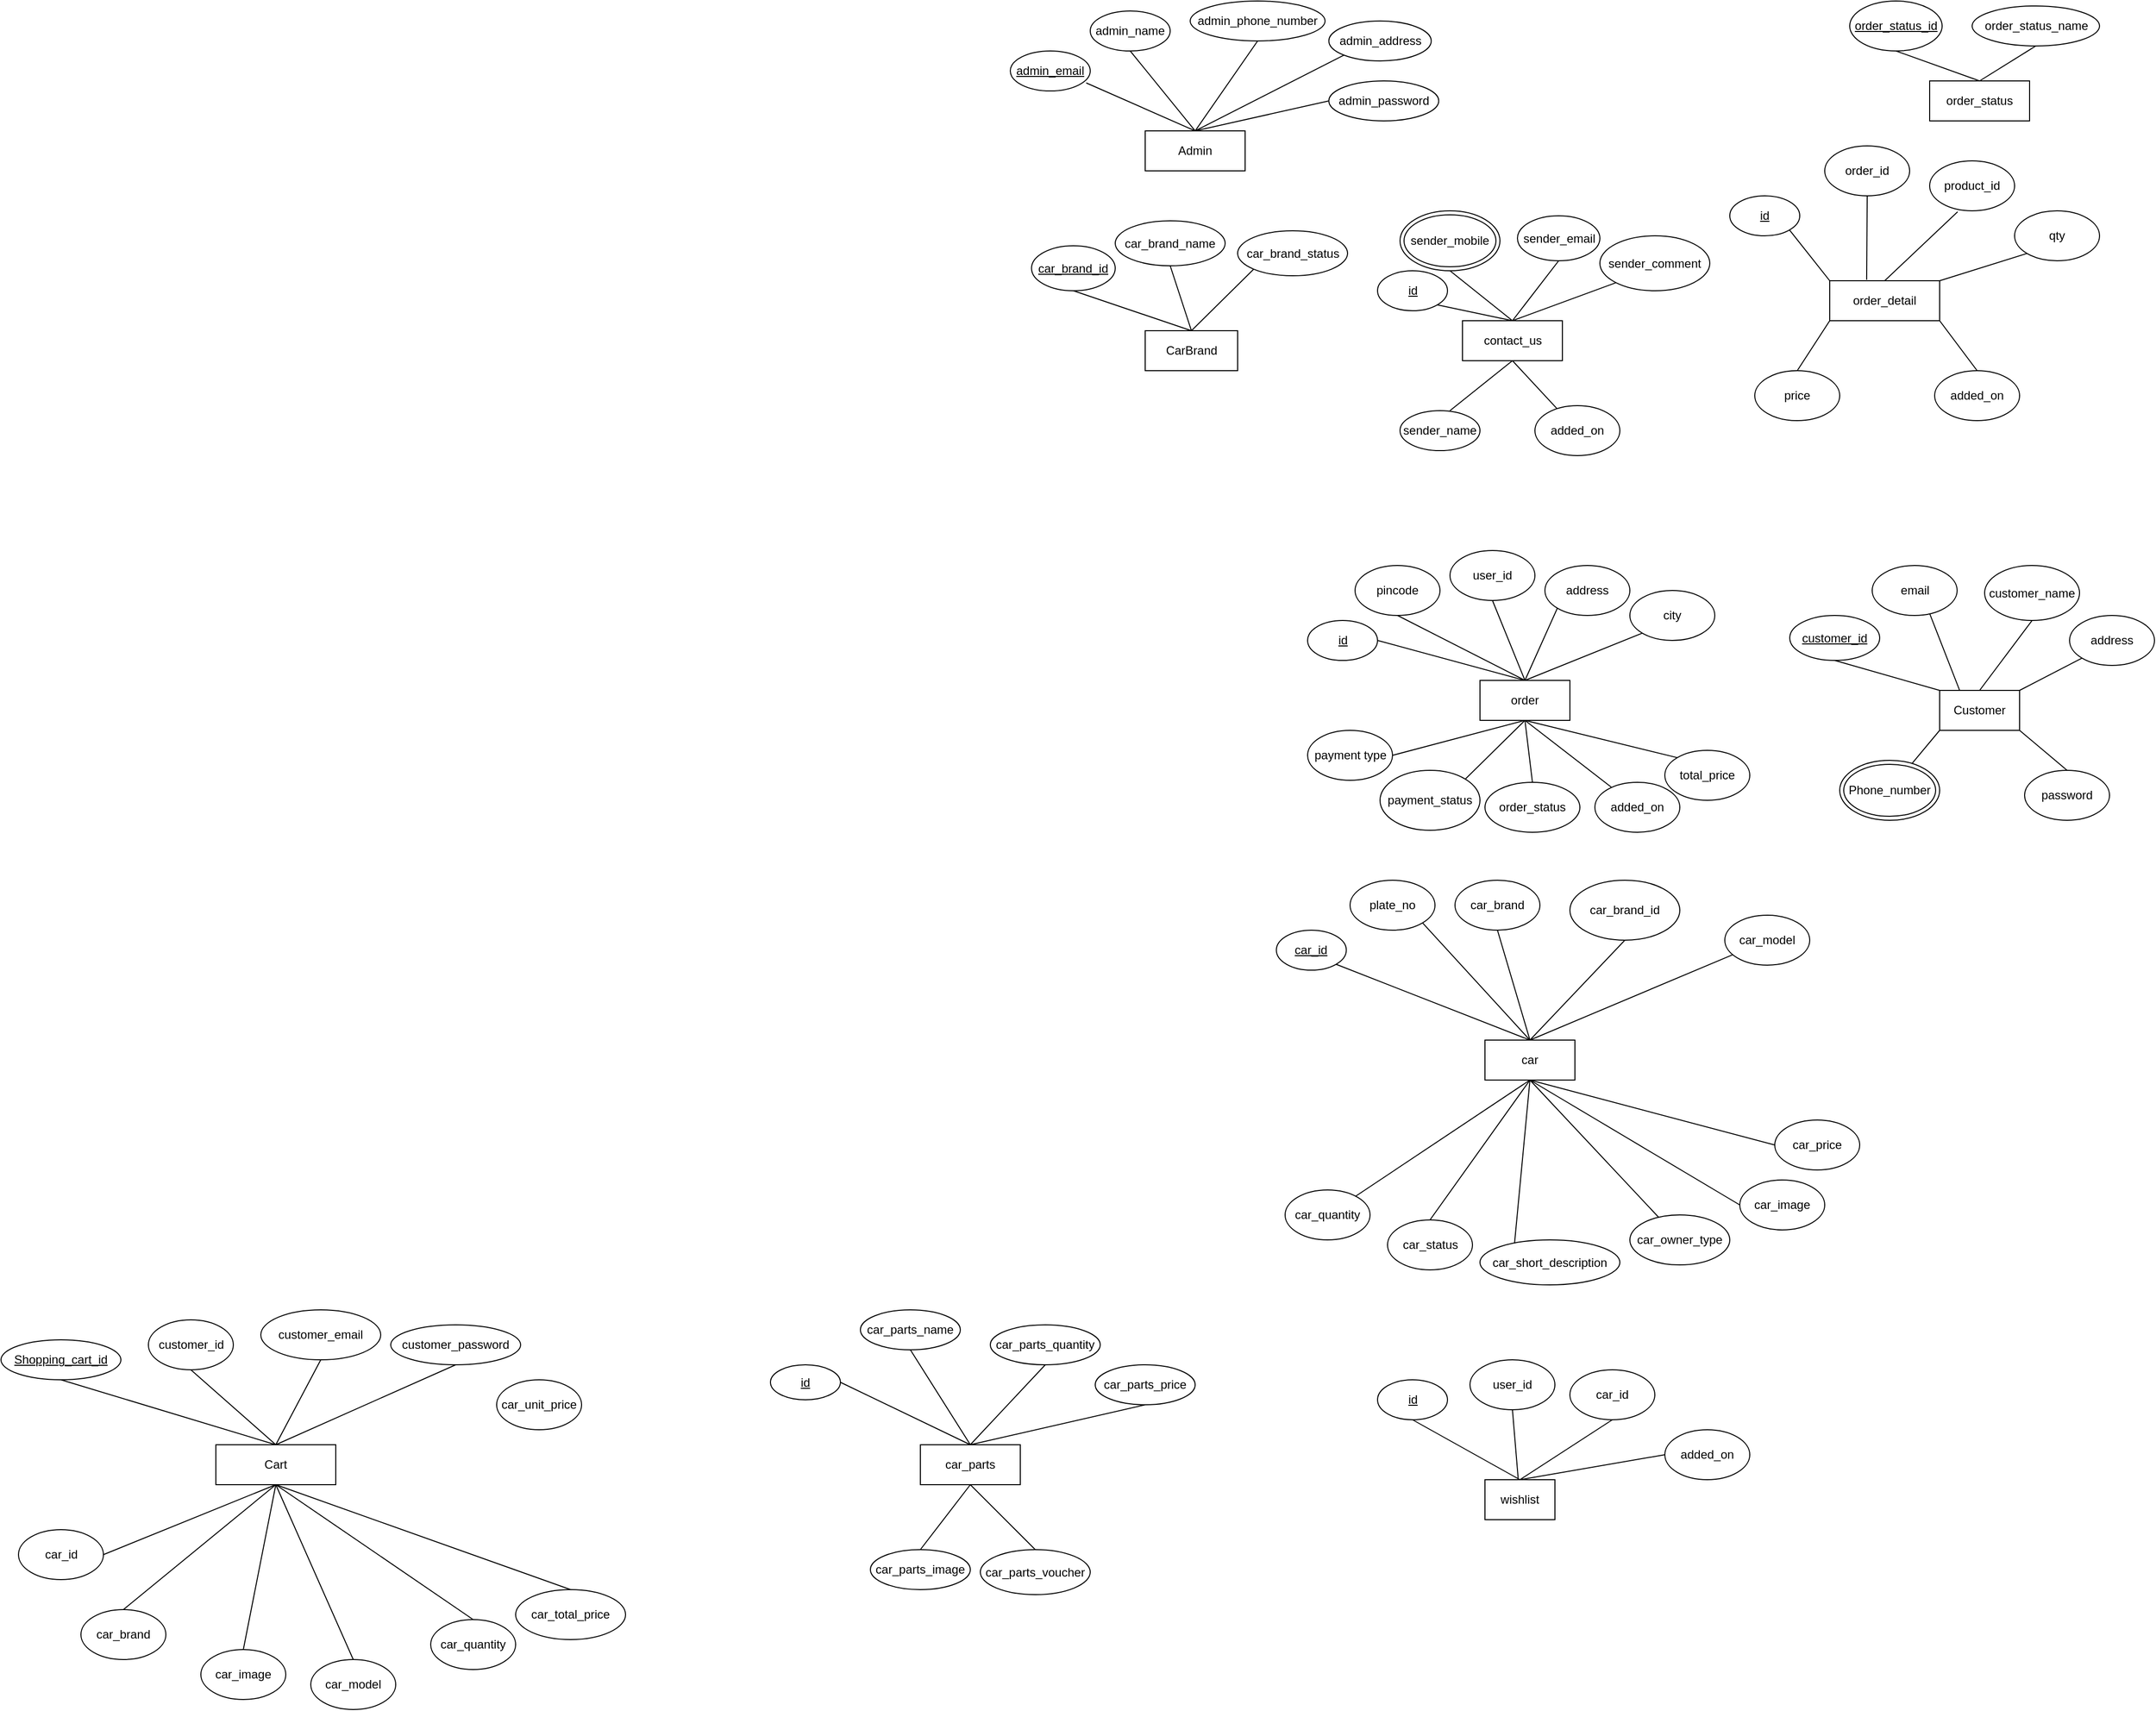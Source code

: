 <mxfile version="20.7.4" type="device" pages="3"><diagram id="ASzGGu6T2y-ugoBmJDI-" name="Page-1"><mxGraphModel dx="2250" dy="484" grid="1" gridSize="10" guides="1" tooltips="1" connect="1" arrows="1" fold="1" page="1" pageScale="1" pageWidth="1169" pageHeight="1654" math="0" shadow="0"><root><mxCell id="0"/><mxCell id="1" parent="0"/><mxCell id="XzV_QWaXKm7uKnA1Zjgm-1" value="Admin" style="rounded=0;whiteSpace=wrap;html=1;" parent="1" vertex="1"><mxGeometry x="65" y="150" width="100" height="40" as="geometry"/></mxCell><mxCell id="XzV_QWaXKm7uKnA1Zjgm-2" value="CarBrand" style="rounded=0;whiteSpace=wrap;html=1;" parent="1" vertex="1"><mxGeometry x="65" y="350" width="92.5" height="40" as="geometry"/></mxCell><mxCell id="XzV_QWaXKm7uKnA1Zjgm-3" value="order_detail" style="rounded=0;whiteSpace=wrap;html=1;" parent="1" vertex="1"><mxGeometry x="750" y="300" width="110" height="40" as="geometry"/></mxCell><mxCell id="XzV_QWaXKm7uKnA1Zjgm-4" value="order" style="rounded=0;whiteSpace=wrap;html=1;" parent="1" vertex="1"><mxGeometry x="400" y="700" width="90" height="40" as="geometry"/></mxCell><mxCell id="XzV_QWaXKm7uKnA1Zjgm-5" value="contact_us" style="rounded=0;whiteSpace=wrap;html=1;" parent="1" vertex="1"><mxGeometry x="382.5" y="340" width="100" height="40" as="geometry"/></mxCell><mxCell id="XzV_QWaXKm7uKnA1Zjgm-8" value="Customer" style="rounded=0;whiteSpace=wrap;html=1;" parent="1" vertex="1"><mxGeometry x="860" y="710" width="80" height="40" as="geometry"/></mxCell><mxCell id="XzV_QWaXKm7uKnA1Zjgm-9" value="order_status" style="rounded=0;whiteSpace=wrap;html=1;" parent="1" vertex="1"><mxGeometry x="850" y="100" width="100" height="40" as="geometry"/></mxCell><mxCell id="XzV_QWaXKm7uKnA1Zjgm-10" value="wishlist" style="rounded=0;whiteSpace=wrap;html=1;" parent="1" vertex="1"><mxGeometry x="405" y="1500" width="70" height="40" as="geometry"/></mxCell><mxCell id="XzV_QWaXKm7uKnA1Zjgm-12" value="&lt;u&gt;admin_email&lt;/u&gt;" style="ellipse;whiteSpace=wrap;html=1;" parent="1" vertex="1"><mxGeometry x="-70" y="70" width="80" height="40" as="geometry"/></mxCell><mxCell id="XzV_QWaXKm7uKnA1Zjgm-13" value="admin_password" style="ellipse;whiteSpace=wrap;html=1;" parent="1" vertex="1"><mxGeometry x="248.75" y="100" width="110" height="40" as="geometry"/></mxCell><mxCell id="XzV_QWaXKm7uKnA1Zjgm-14" value="&lt;u&gt;car_brand_id&lt;/u&gt;" style="ellipse;whiteSpace=wrap;html=1;" parent="1" vertex="1"><mxGeometry x="-48.75" y="265" width="83.75" height="45" as="geometry"/></mxCell><mxCell id="XzV_QWaXKm7uKnA1Zjgm-15" value="car_brand_name" style="ellipse;whiteSpace=wrap;html=1;" parent="1" vertex="1"><mxGeometry x="35" y="240" width="110" height="45" as="geometry"/></mxCell><mxCell id="XzV_QWaXKm7uKnA1Zjgm-16" value="car_brand_status" style="ellipse;whiteSpace=wrap;html=1;" parent="1" vertex="1"><mxGeometry x="157.5" y="250" width="110" height="45" as="geometry"/></mxCell><mxCell id="XzV_QWaXKm7uKnA1Zjgm-17" value="&lt;u&gt;id&lt;/u&gt;" style="ellipse;whiteSpace=wrap;html=1;" parent="1" vertex="1"><mxGeometry x="297.5" y="290" width="70" height="40" as="geometry"/></mxCell><mxCell id="XzV_QWaXKm7uKnA1Zjgm-18" value="sender_email" style="ellipse;whiteSpace=wrap;html=1;" parent="1" vertex="1"><mxGeometry x="437.5" y="235" width="82.5" height="45" as="geometry"/></mxCell><mxCell id="XzV_QWaXKm7uKnA1Zjgm-19" value="sender_name" style="ellipse;whiteSpace=wrap;html=1;" parent="1" vertex="1"><mxGeometry x="320" y="430" width="80" height="40" as="geometry"/></mxCell><mxCell id="XzV_QWaXKm7uKnA1Zjgm-21" value="sender_comment" style="ellipse;whiteSpace=wrap;html=1;" parent="1" vertex="1"><mxGeometry x="520" y="255" width="110" height="55" as="geometry"/></mxCell><mxCell id="XzV_QWaXKm7uKnA1Zjgm-22" value="added_on" style="ellipse;whiteSpace=wrap;html=1;" parent="1" vertex="1"><mxGeometry x="455" y="425" width="85" height="50" as="geometry"/></mxCell><mxCell id="XzV_QWaXKm7uKnA1Zjgm-23" value="sender_mobile" style="ellipse;shape=doubleEllipse;whiteSpace=wrap;html=1;" parent="1" vertex="1"><mxGeometry x="320" y="230" width="100" height="60" as="geometry"/></mxCell><mxCell id="XzV_QWaXKm7uKnA1Zjgm-24" value="&lt;u&gt;id&lt;/u&gt;" style="ellipse;whiteSpace=wrap;html=1;" parent="1" vertex="1"><mxGeometry x="227.5" y="640" width="70" height="40" as="geometry"/></mxCell><mxCell id="XzV_QWaXKm7uKnA1Zjgm-25" value="payment_status" style="ellipse;whiteSpace=wrap;html=1;" parent="1" vertex="1"><mxGeometry x="300" y="790" width="100" height="60" as="geometry"/></mxCell><mxCell id="XzV_QWaXKm7uKnA1Zjgm-26" value="added_on" style="ellipse;whiteSpace=wrap;html=1;" parent="1" vertex="1"><mxGeometry x="515" y="802" width="85" height="50" as="geometry"/></mxCell><mxCell id="XzV_QWaXKm7uKnA1Zjgm-27" value="order_status" style="ellipse;whiteSpace=wrap;html=1;" parent="1" vertex="1"><mxGeometry x="405" y="802" width="95" height="50" as="geometry"/></mxCell><mxCell id="XzV_QWaXKm7uKnA1Zjgm-28" value="payment type" style="ellipse;whiteSpace=wrap;html=1;" parent="1" vertex="1"><mxGeometry x="227.5" y="750" width="85" height="50" as="geometry"/></mxCell><mxCell id="XzV_QWaXKm7uKnA1Zjgm-29" value="city" style="ellipse;whiteSpace=wrap;html=1;" parent="1" vertex="1"><mxGeometry x="550" y="610" width="85" height="50" as="geometry"/></mxCell><mxCell id="XzV_QWaXKm7uKnA1Zjgm-30" value="pincode" style="ellipse;whiteSpace=wrap;html=1;" parent="1" vertex="1"><mxGeometry x="275" y="585" width="85" height="50" as="geometry"/></mxCell><mxCell id="XzV_QWaXKm7uKnA1Zjgm-31" value="user_id" style="ellipse;whiteSpace=wrap;html=1;" parent="1" vertex="1"><mxGeometry x="370" y="570" width="85" height="50" as="geometry"/></mxCell><mxCell id="XzV_QWaXKm7uKnA1Zjgm-32" value="address" style="ellipse;whiteSpace=wrap;html=1;" parent="1" vertex="1"><mxGeometry x="465" y="585" width="85" height="50" as="geometry"/></mxCell><mxCell id="XzV_QWaXKm7uKnA1Zjgm-33" value="total_price" style="ellipse;whiteSpace=wrap;html=1;" parent="1" vertex="1"><mxGeometry x="585" y="770" width="85" height="50" as="geometry"/></mxCell><mxCell id="XzV_QWaXKm7uKnA1Zjgm-34" value="&lt;u&gt;id&lt;/u&gt;" style="ellipse;whiteSpace=wrap;html=1;" parent="1" vertex="1"><mxGeometry x="650" y="215" width="70" height="40" as="geometry"/></mxCell><mxCell id="XzV_QWaXKm7uKnA1Zjgm-35" value="price" style="ellipse;whiteSpace=wrap;html=1;" parent="1" vertex="1"><mxGeometry x="675" y="390" width="85" height="50" as="geometry"/></mxCell><mxCell id="XzV_QWaXKm7uKnA1Zjgm-36" value="added_on" style="ellipse;whiteSpace=wrap;html=1;" parent="1" vertex="1"><mxGeometry x="855" y="390" width="85" height="50" as="geometry"/></mxCell><mxCell id="XzV_QWaXKm7uKnA1Zjgm-37" value="qty" style="ellipse;whiteSpace=wrap;html=1;" parent="1" vertex="1"><mxGeometry x="935" y="230" width="85" height="50" as="geometry"/></mxCell><mxCell id="XzV_QWaXKm7uKnA1Zjgm-38" value="product_id" style="ellipse;whiteSpace=wrap;html=1;" parent="1" vertex="1"><mxGeometry x="850" y="180" width="85" height="50" as="geometry"/></mxCell><mxCell id="XzV_QWaXKm7uKnA1Zjgm-39" value="order_id" style="ellipse;whiteSpace=wrap;html=1;" parent="1" vertex="1"><mxGeometry x="745" y="165" width="85" height="50" as="geometry"/></mxCell><mxCell id="XzV_QWaXKm7uKnA1Zjgm-40" value="&lt;u&gt;order_status_id&lt;/u&gt;" style="ellipse;whiteSpace=wrap;html=1;" parent="1" vertex="1"><mxGeometry x="770" y="20" width="92.5" height="50" as="geometry"/></mxCell><mxCell id="XzV_QWaXKm7uKnA1Zjgm-41" value="order_status_name" style="ellipse;whiteSpace=wrap;html=1;" parent="1" vertex="1"><mxGeometry x="892.5" y="25" width="127.5" height="40" as="geometry"/></mxCell><mxCell id="XzV_QWaXKm7uKnA1Zjgm-61" value="&lt;u&gt;customer_id&lt;/u&gt;" style="ellipse;whiteSpace=wrap;html=1;" parent="1" vertex="1"><mxGeometry x="710" y="635" width="90" height="45" as="geometry"/></mxCell><mxCell id="XzV_QWaXKm7uKnA1Zjgm-63" value="password" style="ellipse;whiteSpace=wrap;html=1;" parent="1" vertex="1"><mxGeometry x="945" y="790" width="85" height="50" as="geometry"/></mxCell><mxCell id="XzV_QWaXKm7uKnA1Zjgm-64" value="address" style="ellipse;whiteSpace=wrap;html=1;" parent="1" vertex="1"><mxGeometry x="990" y="635" width="85" height="50" as="geometry"/></mxCell><mxCell id="XzV_QWaXKm7uKnA1Zjgm-65" value="customer_name" style="ellipse;whiteSpace=wrap;html=1;" parent="1" vertex="1"><mxGeometry x="905" y="585" width="95" height="55" as="geometry"/></mxCell><mxCell id="XzV_QWaXKm7uKnA1Zjgm-66" value="email" style="ellipse;whiteSpace=wrap;html=1;" parent="1" vertex="1"><mxGeometry x="792.5" y="585" width="85" height="50" as="geometry"/></mxCell><mxCell id="XzV_QWaXKm7uKnA1Zjgm-67" value="Phone_number" style="ellipse;shape=doubleEllipse;whiteSpace=wrap;html=1;" parent="1" vertex="1"><mxGeometry x="760" y="780" width="100" height="60" as="geometry"/></mxCell><mxCell id="XzV_QWaXKm7uKnA1Zjgm-68" value="&lt;u&gt;id&lt;/u&gt;" style="ellipse;whiteSpace=wrap;html=1;" parent="1" vertex="1"><mxGeometry x="297.5" y="1400" width="70" height="40" as="geometry"/></mxCell><mxCell id="XzV_QWaXKm7uKnA1Zjgm-69" value="added_on" style="ellipse;whiteSpace=wrap;html=1;" parent="1" vertex="1"><mxGeometry x="585" y="1450" width="85" height="50" as="geometry"/></mxCell><mxCell id="XzV_QWaXKm7uKnA1Zjgm-70" value="car_id" style="ellipse;whiteSpace=wrap;html=1;" parent="1" vertex="1"><mxGeometry x="490" y="1390" width="85" height="50" as="geometry"/></mxCell><mxCell id="XzV_QWaXKm7uKnA1Zjgm-71" value="user_id" style="ellipse;whiteSpace=wrap;html=1;" parent="1" vertex="1"><mxGeometry x="390" y="1380" width="85" height="50" as="geometry"/></mxCell><mxCell id="XzV_QWaXKm7uKnA1Zjgm-73" value="" style="endArrow=none;html=1;rounded=0;entryX=0.5;entryY=1;entryDx=0;entryDy=0;exitX=0.5;exitY=0;exitDx=0;exitDy=0;" parent="1" source="XzV_QWaXKm7uKnA1Zjgm-1" target="pfo6yNgKH0WfIw2jm-Jn-7" edge="1"><mxGeometry width="50" height="50" relative="1" as="geometry"><mxPoint x="210" y="270" as="sourcePoint"/><mxPoint x="70" y="90" as="targetPoint"/></mxGeometry></mxCell><mxCell id="XzV_QWaXKm7uKnA1Zjgm-75" value="" style="endArrow=none;html=1;rounded=0;entryX=0.95;entryY=0.8;entryDx=0;entryDy=0;entryPerimeter=0;" parent="1" target="XzV_QWaXKm7uKnA1Zjgm-12" edge="1"><mxGeometry width="50" height="50" relative="1" as="geometry"><mxPoint x="115" y="150" as="sourcePoint"/><mxPoint x="260" y="120" as="targetPoint"/></mxGeometry></mxCell><mxCell id="XzV_QWaXKm7uKnA1Zjgm-76" value="car" style="rounded=0;whiteSpace=wrap;html=1;" parent="1" vertex="1"><mxGeometry x="405" y="1060" width="90" height="40" as="geometry"/></mxCell><mxCell id="XzV_QWaXKm7uKnA1Zjgm-77" value="&lt;u&gt;car_id&lt;/u&gt;" style="ellipse;whiteSpace=wrap;html=1;" parent="1" vertex="1"><mxGeometry x="196.25" y="950" width="70" height="40" as="geometry"/></mxCell><mxCell id="XzV_QWaXKm7uKnA1Zjgm-78" value="car_model" style="ellipse;whiteSpace=wrap;html=1;" parent="1" vertex="1"><mxGeometry x="645" y="935" width="85" height="50" as="geometry"/></mxCell><mxCell id="XzV_QWaXKm7uKnA1Zjgm-81" value="car_owner_type" style="ellipse;whiteSpace=wrap;html=1;" parent="1" vertex="1"><mxGeometry x="550" y="1235" width="100" height="50" as="geometry"/></mxCell><mxCell id="XzV_QWaXKm7uKnA1Zjgm-84" value="car_status" style="ellipse;whiteSpace=wrap;html=1;" parent="1" vertex="1"><mxGeometry x="307.5" y="1240" width="85" height="50" as="geometry"/></mxCell><mxCell id="XzV_QWaXKm7uKnA1Zjgm-85" value="car_quantity" style="ellipse;whiteSpace=wrap;html=1;" parent="1" vertex="1"><mxGeometry x="205" y="1210" width="85" height="50" as="geometry"/></mxCell><mxCell id="XzV_QWaXKm7uKnA1Zjgm-86" value="car_brand" style="ellipse;whiteSpace=wrap;html=1;" parent="1" vertex="1"><mxGeometry x="375" y="900" width="85" height="50" as="geometry"/></mxCell><mxCell id="XzV_QWaXKm7uKnA1Zjgm-87" value="car_brand_id" style="ellipse;whiteSpace=wrap;html=1;" parent="1" vertex="1"><mxGeometry x="490" y="900" width="110" height="60" as="geometry"/></mxCell><mxCell id="XzV_QWaXKm7uKnA1Zjgm-88" value="plate_no" style="ellipse;whiteSpace=wrap;html=1;" parent="1" vertex="1"><mxGeometry x="270" y="900" width="85" height="50" as="geometry"/></mxCell><mxCell id="XzV_QWaXKm7uKnA1Zjgm-89" value="car_price" style="ellipse;whiteSpace=wrap;html=1;" parent="1" vertex="1"><mxGeometry x="695" y="1140" width="85" height="50" as="geometry"/></mxCell><mxCell id="XzV_QWaXKm7uKnA1Zjgm-90" value="car_short_description" style="ellipse;whiteSpace=wrap;html=1;" parent="1" vertex="1"><mxGeometry x="400" y="1260" width="140" height="45" as="geometry"/></mxCell><mxCell id="XzV_QWaXKm7uKnA1Zjgm-91" value="car_image" style="ellipse;whiteSpace=wrap;html=1;" parent="1" vertex="1"><mxGeometry x="660" y="1200" width="85" height="50" as="geometry"/></mxCell><mxCell id="JnV8GTug2FA0GvXJUbW3-2" value="" style="endArrow=none;html=1;rounded=0;entryX=0.5;entryY=1;entryDx=0;entryDy=0;exitX=0.5;exitY=0;exitDx=0;exitDy=0;" parent="1" source="XzV_QWaXKm7uKnA1Zjgm-2" target="XzV_QWaXKm7uKnA1Zjgm-14" edge="1"><mxGeometry width="50" height="50" relative="1" as="geometry"><mxPoint x="290" y="380" as="sourcePoint"/><mxPoint x="340" y="330" as="targetPoint"/></mxGeometry></mxCell><mxCell id="JnV8GTug2FA0GvXJUbW3-3" value="" style="endArrow=none;html=1;rounded=0;entryX=0;entryY=1;entryDx=0;entryDy=0;exitX=0.5;exitY=0;exitDx=0;exitDy=0;" parent="1" source="XzV_QWaXKm7uKnA1Zjgm-2" target="XzV_QWaXKm7uKnA1Zjgm-16" edge="1"><mxGeometry width="50" height="50" relative="1" as="geometry"><mxPoint x="160" y="350" as="sourcePoint"/><mxPoint x="340" y="330" as="targetPoint"/></mxGeometry></mxCell><mxCell id="JnV8GTug2FA0GvXJUbW3-8" value="" style="endArrow=none;html=1;rounded=0;entryX=1;entryY=1;entryDx=0;entryDy=0;exitX=0.5;exitY=0;exitDx=0;exitDy=0;" parent="1" source="XzV_QWaXKm7uKnA1Zjgm-5" target="XzV_QWaXKm7uKnA1Zjgm-17" edge="1"><mxGeometry width="50" height="50" relative="1" as="geometry"><mxPoint x="290" y="380" as="sourcePoint"/><mxPoint x="340" y="330" as="targetPoint"/></mxGeometry></mxCell><mxCell id="JnV8GTug2FA0GvXJUbW3-9" value="" style="endArrow=none;html=1;rounded=0;entryX=0.5;entryY=1;entryDx=0;entryDy=0;exitX=0.5;exitY=0;exitDx=0;exitDy=0;" parent="1" source="XzV_QWaXKm7uKnA1Zjgm-5" target="XzV_QWaXKm7uKnA1Zjgm-18" edge="1"><mxGeometry width="50" height="50" relative="1" as="geometry"><mxPoint x="290" y="380" as="sourcePoint"/><mxPoint x="340" y="330" as="targetPoint"/></mxGeometry></mxCell><mxCell id="JnV8GTug2FA0GvXJUbW3-10" value="" style="endArrow=none;html=1;rounded=0;entryX=0;entryY=1;entryDx=0;entryDy=0;exitX=0.5;exitY=0;exitDx=0;exitDy=0;" parent="1" source="XzV_QWaXKm7uKnA1Zjgm-5" target="XzV_QWaXKm7uKnA1Zjgm-21" edge="1"><mxGeometry width="50" height="50" relative="1" as="geometry"><mxPoint x="290" y="380" as="sourcePoint"/><mxPoint x="340" y="330" as="targetPoint"/></mxGeometry></mxCell><mxCell id="JnV8GTug2FA0GvXJUbW3-12" value="" style="endArrow=none;html=1;rounded=0;exitX=0.5;exitY=1;exitDx=0;exitDy=0;" parent="1" source="XzV_QWaXKm7uKnA1Zjgm-5" target="XzV_QWaXKm7uKnA1Zjgm-22" edge="1"><mxGeometry width="50" height="50" relative="1" as="geometry"><mxPoint x="290" y="380" as="sourcePoint"/><mxPoint x="340" y="330" as="targetPoint"/></mxGeometry></mxCell><mxCell id="JnV8GTug2FA0GvXJUbW3-13" value="" style="endArrow=none;html=1;rounded=0;entryX=0.625;entryY=0;entryDx=0;entryDy=0;exitX=0.5;exitY=1;exitDx=0;exitDy=0;entryPerimeter=0;" parent="1" source="XzV_QWaXKm7uKnA1Zjgm-5" target="XzV_QWaXKm7uKnA1Zjgm-19" edge="1"><mxGeometry width="50" height="50" relative="1" as="geometry"><mxPoint x="430" y="400" as="sourcePoint"/><mxPoint x="340" y="330" as="targetPoint"/></mxGeometry></mxCell><mxCell id="JnV8GTug2FA0GvXJUbW3-15" value="" style="endArrow=none;html=1;rounded=0;entryX=0.5;entryY=1;entryDx=0;entryDy=0;exitX=0.5;exitY=0;exitDx=0;exitDy=0;" parent="1" source="XzV_QWaXKm7uKnA1Zjgm-5" target="XzV_QWaXKm7uKnA1Zjgm-23" edge="1"><mxGeometry width="50" height="50" relative="1" as="geometry"><mxPoint x="307.5" y="395" as="sourcePoint"/><mxPoint x="357.5" y="345" as="targetPoint"/></mxGeometry></mxCell><mxCell id="JnV8GTug2FA0GvXJUbW3-16" value="" style="endArrow=none;html=1;rounded=0;entryX=1;entryY=0.5;entryDx=0;entryDy=0;exitX=0.5;exitY=0;exitDx=0;exitDy=0;" parent="1" source="XzV_QWaXKm7uKnA1Zjgm-4" target="XzV_QWaXKm7uKnA1Zjgm-24" edge="1"><mxGeometry width="50" height="50" relative="1" as="geometry"><mxPoint x="290" y="680" as="sourcePoint"/><mxPoint x="340" y="630" as="targetPoint"/></mxGeometry></mxCell><mxCell id="JnV8GTug2FA0GvXJUbW3-17" value="" style="endArrow=none;html=1;rounded=0;entryX=0.5;entryY=1;entryDx=0;entryDy=0;exitX=0.5;exitY=0;exitDx=0;exitDy=0;" parent="1" source="XzV_QWaXKm7uKnA1Zjgm-4" target="XzV_QWaXKm7uKnA1Zjgm-31" edge="1"><mxGeometry width="50" height="50" relative="1" as="geometry"><mxPoint x="290" y="680" as="sourcePoint"/><mxPoint x="340" y="630" as="targetPoint"/></mxGeometry></mxCell><mxCell id="JnV8GTug2FA0GvXJUbW3-18" value="" style="endArrow=none;html=1;rounded=0;entryX=0.5;entryY=1;entryDx=0;entryDy=0;exitX=0.5;exitY=0;exitDx=0;exitDy=0;" parent="1" source="XzV_QWaXKm7uKnA1Zjgm-4" target="XzV_QWaXKm7uKnA1Zjgm-30" edge="1"><mxGeometry width="50" height="50" relative="1" as="geometry"><mxPoint x="290" y="680" as="sourcePoint"/><mxPoint x="340" y="630" as="targetPoint"/></mxGeometry></mxCell><mxCell id="JnV8GTug2FA0GvXJUbW3-19" value="" style="endArrow=none;html=1;rounded=0;entryX=0;entryY=1;entryDx=0;entryDy=0;exitX=0.5;exitY=0;exitDx=0;exitDy=0;" parent="1" source="XzV_QWaXKm7uKnA1Zjgm-4" target="XzV_QWaXKm7uKnA1Zjgm-32" edge="1"><mxGeometry width="50" height="50" relative="1" as="geometry"><mxPoint x="290" y="680" as="sourcePoint"/><mxPoint x="340" y="630" as="targetPoint"/></mxGeometry></mxCell><mxCell id="JnV8GTug2FA0GvXJUbW3-20" value="" style="endArrow=none;html=1;rounded=0;entryX=0;entryY=1;entryDx=0;entryDy=0;exitX=0.5;exitY=0;exitDx=0;exitDy=0;" parent="1" source="XzV_QWaXKm7uKnA1Zjgm-4" target="XzV_QWaXKm7uKnA1Zjgm-29" edge="1"><mxGeometry width="50" height="50" relative="1" as="geometry"><mxPoint x="290" y="680" as="sourcePoint"/><mxPoint x="340" y="630" as="targetPoint"/></mxGeometry></mxCell><mxCell id="JnV8GTug2FA0GvXJUbW3-21" value="" style="endArrow=none;html=1;rounded=0;entryX=1;entryY=0.5;entryDx=0;entryDy=0;exitX=0.5;exitY=1;exitDx=0;exitDy=0;" parent="1" source="XzV_QWaXKm7uKnA1Zjgm-4" target="XzV_QWaXKm7uKnA1Zjgm-28" edge="1"><mxGeometry width="50" height="50" relative="1" as="geometry"><mxPoint x="290" y="680" as="sourcePoint"/><mxPoint x="340" y="630" as="targetPoint"/></mxGeometry></mxCell><mxCell id="JnV8GTug2FA0GvXJUbW3-22" value="" style="endArrow=none;html=1;rounded=0;entryX=1;entryY=0;entryDx=0;entryDy=0;exitX=0.5;exitY=1;exitDx=0;exitDy=0;" parent="1" source="XzV_QWaXKm7uKnA1Zjgm-4" target="XzV_QWaXKm7uKnA1Zjgm-25" edge="1"><mxGeometry width="50" height="50" relative="1" as="geometry"><mxPoint x="290" y="680" as="sourcePoint"/><mxPoint x="340" y="630" as="targetPoint"/></mxGeometry></mxCell><mxCell id="JnV8GTug2FA0GvXJUbW3-23" value="" style="endArrow=none;html=1;rounded=0;entryX=0.5;entryY=0;entryDx=0;entryDy=0;exitX=0.5;exitY=1;exitDx=0;exitDy=0;" parent="1" source="XzV_QWaXKm7uKnA1Zjgm-4" target="XzV_QWaXKm7uKnA1Zjgm-27" edge="1"><mxGeometry width="50" height="50" relative="1" as="geometry"><mxPoint x="290" y="680" as="sourcePoint"/><mxPoint x="340" y="630" as="targetPoint"/></mxGeometry></mxCell><mxCell id="JnV8GTug2FA0GvXJUbW3-24" value="" style="endArrow=none;html=1;rounded=0;exitX=0.5;exitY=1;exitDx=0;exitDy=0;" parent="1" source="XzV_QWaXKm7uKnA1Zjgm-4" target="XzV_QWaXKm7uKnA1Zjgm-26" edge="1"><mxGeometry width="50" height="50" relative="1" as="geometry"><mxPoint x="290" y="680" as="sourcePoint"/><mxPoint x="340" y="630" as="targetPoint"/></mxGeometry></mxCell><mxCell id="JnV8GTug2FA0GvXJUbW3-25" value="" style="endArrow=none;html=1;rounded=0;entryX=0;entryY=0;entryDx=0;entryDy=0;exitX=0.5;exitY=1;exitDx=0;exitDy=0;" parent="1" source="XzV_QWaXKm7uKnA1Zjgm-4" target="XzV_QWaXKm7uKnA1Zjgm-33" edge="1"><mxGeometry width="50" height="50" relative="1" as="geometry"><mxPoint x="290" y="680" as="sourcePoint"/><mxPoint x="340" y="630" as="targetPoint"/></mxGeometry></mxCell><mxCell id="JnV8GTug2FA0GvXJUbW3-26" value="" style="endArrow=none;html=1;rounded=0;entryX=0.5;entryY=1;entryDx=0;entryDy=0;exitX=0;exitY=0;exitDx=0;exitDy=0;" parent="1" source="XzV_QWaXKm7uKnA1Zjgm-8" target="XzV_QWaXKm7uKnA1Zjgm-61" edge="1"><mxGeometry width="50" height="50" relative="1" as="geometry"><mxPoint x="790" y="680" as="sourcePoint"/><mxPoint x="840" y="630" as="targetPoint"/></mxGeometry></mxCell><mxCell id="JnV8GTug2FA0GvXJUbW3-27" value="" style="endArrow=none;html=1;rounded=0;entryX=0.5;entryY=1;entryDx=0;entryDy=0;exitX=0.5;exitY=0;exitDx=0;exitDy=0;" parent="1" source="XzV_QWaXKm7uKnA1Zjgm-8" target="XzV_QWaXKm7uKnA1Zjgm-65" edge="1"><mxGeometry width="50" height="50" relative="1" as="geometry"><mxPoint x="790" y="680" as="sourcePoint"/><mxPoint x="840" y="630" as="targetPoint"/></mxGeometry></mxCell><mxCell id="JnV8GTug2FA0GvXJUbW3-28" value="" style="endArrow=none;html=1;rounded=0;entryX=0;entryY=1;entryDx=0;entryDy=0;exitX=1;exitY=0;exitDx=0;exitDy=0;" parent="1" source="XzV_QWaXKm7uKnA1Zjgm-8" target="XzV_QWaXKm7uKnA1Zjgm-64" edge="1"><mxGeometry width="50" height="50" relative="1" as="geometry"><mxPoint x="790" y="680" as="sourcePoint"/><mxPoint x="840" y="630" as="targetPoint"/></mxGeometry></mxCell><mxCell id="JnV8GTug2FA0GvXJUbW3-29" value="" style="endArrow=none;html=1;rounded=0;entryX=0.676;entryY=0.96;entryDx=0;entryDy=0;entryPerimeter=0;exitX=0.25;exitY=0;exitDx=0;exitDy=0;" parent="1" source="XzV_QWaXKm7uKnA1Zjgm-8" target="XzV_QWaXKm7uKnA1Zjgm-66" edge="1"><mxGeometry width="50" height="50" relative="1" as="geometry"><mxPoint x="790" y="680" as="sourcePoint"/><mxPoint x="840" y="630" as="targetPoint"/></mxGeometry></mxCell><mxCell id="JnV8GTug2FA0GvXJUbW3-30" value="" style="endArrow=none;html=1;rounded=0;exitX=0;exitY=1;exitDx=0;exitDy=0;" parent="1" source="XzV_QWaXKm7uKnA1Zjgm-8" target="XzV_QWaXKm7uKnA1Zjgm-67" edge="1"><mxGeometry width="50" height="50" relative="1" as="geometry"><mxPoint x="790" y="680" as="sourcePoint"/><mxPoint x="840" y="630" as="targetPoint"/></mxGeometry></mxCell><mxCell id="JnV8GTug2FA0GvXJUbW3-31" value="" style="endArrow=none;html=1;rounded=0;entryX=1;entryY=1;entryDx=0;entryDy=0;exitX=0.5;exitY=0;exitDx=0;exitDy=0;" parent="1" source="XzV_QWaXKm7uKnA1Zjgm-63" target="XzV_QWaXKm7uKnA1Zjgm-8" edge="1"><mxGeometry width="50" height="50" relative="1" as="geometry"><mxPoint x="790" y="680" as="sourcePoint"/><mxPoint x="840" y="630" as="targetPoint"/></mxGeometry></mxCell><mxCell id="JnV8GTug2FA0GvXJUbW3-32" value="" style="endArrow=none;html=1;rounded=0;entryX=0.5;entryY=1;entryDx=0;entryDy=0;exitX=0.5;exitY=0;exitDx=0;exitDy=0;" parent="1" source="XzV_QWaXKm7uKnA1Zjgm-9" target="XzV_QWaXKm7uKnA1Zjgm-40" edge="1"><mxGeometry width="50" height="50" relative="1" as="geometry"><mxPoint x="790" y="180" as="sourcePoint"/><mxPoint x="840" y="130" as="targetPoint"/></mxGeometry></mxCell><mxCell id="JnV8GTug2FA0GvXJUbW3-33" value="" style="endArrow=none;html=1;rounded=0;entryX=0.5;entryY=1;entryDx=0;entryDy=0;exitX=0.5;exitY=0;exitDx=0;exitDy=0;" parent="1" source="XzV_QWaXKm7uKnA1Zjgm-9" target="XzV_QWaXKm7uKnA1Zjgm-41" edge="1"><mxGeometry width="50" height="50" relative="1" as="geometry"><mxPoint x="790" y="180" as="sourcePoint"/><mxPoint x="840" y="130" as="targetPoint"/></mxGeometry></mxCell><mxCell id="JnV8GTug2FA0GvXJUbW3-34" value="" style="endArrow=none;html=1;rounded=0;entryX=1;entryY=1;entryDx=0;entryDy=0;exitX=0;exitY=0;exitDx=0;exitDy=0;" parent="1" source="XzV_QWaXKm7uKnA1Zjgm-3" target="XzV_QWaXKm7uKnA1Zjgm-34" edge="1"><mxGeometry width="50" height="50" relative="1" as="geometry"><mxPoint x="790" y="380" as="sourcePoint"/><mxPoint x="840" y="330" as="targetPoint"/></mxGeometry></mxCell><mxCell id="JnV8GTug2FA0GvXJUbW3-35" value="" style="endArrow=none;html=1;rounded=0;entryX=0.5;entryY=1;entryDx=0;entryDy=0;exitX=0.336;exitY=-0.025;exitDx=0;exitDy=0;exitPerimeter=0;" parent="1" source="XzV_QWaXKm7uKnA1Zjgm-3" target="XzV_QWaXKm7uKnA1Zjgm-39" edge="1"><mxGeometry width="50" height="50" relative="1" as="geometry"><mxPoint x="790" y="380" as="sourcePoint"/><mxPoint x="840" y="330" as="targetPoint"/></mxGeometry></mxCell><mxCell id="JnV8GTug2FA0GvXJUbW3-36" value="" style="endArrow=none;html=1;rounded=0;entryX=0.329;entryY=1.02;entryDx=0;entryDy=0;entryPerimeter=0;exitX=0.5;exitY=0;exitDx=0;exitDy=0;" parent="1" source="XzV_QWaXKm7uKnA1Zjgm-3" target="XzV_QWaXKm7uKnA1Zjgm-38" edge="1"><mxGeometry width="50" height="50" relative="1" as="geometry"><mxPoint x="790" y="380" as="sourcePoint"/><mxPoint x="840" y="330" as="targetPoint"/></mxGeometry></mxCell><mxCell id="JnV8GTug2FA0GvXJUbW3-37" value="" style="endArrow=none;html=1;rounded=0;entryX=0;entryY=1;entryDx=0;entryDy=0;exitX=1;exitY=0;exitDx=0;exitDy=0;" parent="1" source="XzV_QWaXKm7uKnA1Zjgm-3" target="XzV_QWaXKm7uKnA1Zjgm-37" edge="1"><mxGeometry width="50" height="50" relative="1" as="geometry"><mxPoint x="790" y="380" as="sourcePoint"/><mxPoint x="840" y="330" as="targetPoint"/></mxGeometry></mxCell><mxCell id="JnV8GTug2FA0GvXJUbW3-38" value="" style="endArrow=none;html=1;rounded=0;exitX=0.5;exitY=0;exitDx=0;exitDy=0;entryX=0;entryY=1;entryDx=0;entryDy=0;" parent="1" source="XzV_QWaXKm7uKnA1Zjgm-35" target="XzV_QWaXKm7uKnA1Zjgm-3" edge="1"><mxGeometry width="50" height="50" relative="1" as="geometry"><mxPoint x="790" y="380" as="sourcePoint"/><mxPoint x="840" y="330" as="targetPoint"/></mxGeometry></mxCell><mxCell id="JnV8GTug2FA0GvXJUbW3-39" value="" style="endArrow=none;html=1;rounded=0;exitX=0.5;exitY=0;exitDx=0;exitDy=0;entryX=1;entryY=1;entryDx=0;entryDy=0;" parent="1" source="XzV_QWaXKm7uKnA1Zjgm-36" target="XzV_QWaXKm7uKnA1Zjgm-3" edge="1"><mxGeometry width="50" height="50" relative="1" as="geometry"><mxPoint x="790" y="380" as="sourcePoint"/><mxPoint x="840" y="330" as="targetPoint"/></mxGeometry></mxCell><mxCell id="JnV8GTug2FA0GvXJUbW3-40" value="" style="endArrow=none;html=1;rounded=0;entryX=1;entryY=1;entryDx=0;entryDy=0;exitX=0.5;exitY=0;exitDx=0;exitDy=0;" parent="1" source="XzV_QWaXKm7uKnA1Zjgm-76" target="XzV_QWaXKm7uKnA1Zjgm-77" edge="1"><mxGeometry width="50" height="50" relative="1" as="geometry"><mxPoint x="360" y="1080" as="sourcePoint"/><mxPoint x="410" y="1030" as="targetPoint"/></mxGeometry></mxCell><mxCell id="JnV8GTug2FA0GvXJUbW3-41" value="" style="endArrow=none;html=1;rounded=0;entryX=1;entryY=1;entryDx=0;entryDy=0;exitX=0.5;exitY=0;exitDx=0;exitDy=0;" parent="1" source="XzV_QWaXKm7uKnA1Zjgm-76" target="XzV_QWaXKm7uKnA1Zjgm-88" edge="1"><mxGeometry width="50" height="50" relative="1" as="geometry"><mxPoint x="360" y="1080" as="sourcePoint"/><mxPoint x="410" y="1030" as="targetPoint"/></mxGeometry></mxCell><mxCell id="JnV8GTug2FA0GvXJUbW3-42" value="" style="endArrow=none;html=1;rounded=0;entryX=0.5;entryY=1;entryDx=0;entryDy=0;exitX=0.5;exitY=0;exitDx=0;exitDy=0;" parent="1" source="XzV_QWaXKm7uKnA1Zjgm-76" target="XzV_QWaXKm7uKnA1Zjgm-86" edge="1"><mxGeometry width="50" height="50" relative="1" as="geometry"><mxPoint x="360" y="1080" as="sourcePoint"/><mxPoint x="410" y="1030" as="targetPoint"/></mxGeometry></mxCell><mxCell id="JnV8GTug2FA0GvXJUbW3-43" value="" style="endArrow=none;html=1;rounded=0;entryX=0.5;entryY=1;entryDx=0;entryDy=0;exitX=0.5;exitY=0;exitDx=0;exitDy=0;" parent="1" source="XzV_QWaXKm7uKnA1Zjgm-76" target="XzV_QWaXKm7uKnA1Zjgm-87" edge="1"><mxGeometry width="50" height="50" relative="1" as="geometry"><mxPoint x="360" y="1080" as="sourcePoint"/><mxPoint x="410" y="1030" as="targetPoint"/></mxGeometry></mxCell><mxCell id="JnV8GTug2FA0GvXJUbW3-44" value="" style="endArrow=none;html=1;rounded=0;" parent="1" target="XzV_QWaXKm7uKnA1Zjgm-78" edge="1"><mxGeometry width="50" height="50" relative="1" as="geometry"><mxPoint x="450" y="1060" as="sourcePoint"/><mxPoint x="410" y="1030" as="targetPoint"/></mxGeometry></mxCell><mxCell id="JnV8GTug2FA0GvXJUbW3-49" value="" style="endArrow=none;html=1;rounded=0;entryX=0.5;entryY=1;entryDx=0;entryDy=0;" parent="1" source="XzV_QWaXKm7uKnA1Zjgm-85" target="XzV_QWaXKm7uKnA1Zjgm-76" edge="1"><mxGeometry width="50" height="50" relative="1" as="geometry"><mxPoint x="320" y="1180" as="sourcePoint"/><mxPoint x="370" y="1130" as="targetPoint"/></mxGeometry></mxCell><mxCell id="JnV8GTug2FA0GvXJUbW3-50" value="" style="endArrow=none;html=1;rounded=0;entryX=0.5;entryY=1;entryDx=0;entryDy=0;exitX=0.5;exitY=0;exitDx=0;exitDy=0;" parent="1" source="XzV_QWaXKm7uKnA1Zjgm-84" target="XzV_QWaXKm7uKnA1Zjgm-76" edge="1"><mxGeometry width="50" height="50" relative="1" as="geometry"><mxPoint x="320" y="1180" as="sourcePoint"/><mxPoint x="370" y="1130" as="targetPoint"/></mxGeometry></mxCell><mxCell id="JnV8GTug2FA0GvXJUbW3-51" value="" style="endArrow=none;html=1;rounded=0;entryX=0.5;entryY=1;entryDx=0;entryDy=0;exitX=0.247;exitY=0.08;exitDx=0;exitDy=0;exitPerimeter=0;" parent="1" source="XzV_QWaXKm7uKnA1Zjgm-90" target="XzV_QWaXKm7uKnA1Zjgm-76" edge="1"><mxGeometry width="50" height="50" relative="1" as="geometry"><mxPoint x="320" y="1180" as="sourcePoint"/><mxPoint x="370" y="1130" as="targetPoint"/></mxGeometry></mxCell><mxCell id="JnV8GTug2FA0GvXJUbW3-52" value="" style="endArrow=none;html=1;rounded=0;entryX=0.5;entryY=1;entryDx=0;entryDy=0;" parent="1" source="XzV_QWaXKm7uKnA1Zjgm-81" target="XzV_QWaXKm7uKnA1Zjgm-76" edge="1"><mxGeometry width="50" height="50" relative="1" as="geometry"><mxPoint x="320" y="1180" as="sourcePoint"/><mxPoint x="370" y="1130" as="targetPoint"/></mxGeometry></mxCell><mxCell id="JnV8GTug2FA0GvXJUbW3-53" value="" style="endArrow=none;html=1;rounded=0;exitX=0;exitY=0.5;exitDx=0;exitDy=0;" parent="1" source="XzV_QWaXKm7uKnA1Zjgm-91" edge="1"><mxGeometry width="50" height="50" relative="1" as="geometry"><mxPoint x="320" y="1180" as="sourcePoint"/><mxPoint x="450" y="1100" as="targetPoint"/></mxGeometry></mxCell><mxCell id="JnV8GTug2FA0GvXJUbW3-54" value="" style="endArrow=none;html=1;rounded=0;entryX=0.5;entryY=1;entryDx=0;entryDy=0;exitX=0;exitY=0.5;exitDx=0;exitDy=0;" parent="1" source="XzV_QWaXKm7uKnA1Zjgm-89" target="XzV_QWaXKm7uKnA1Zjgm-76" edge="1"><mxGeometry width="50" height="50" relative="1" as="geometry"><mxPoint x="320" y="1180" as="sourcePoint"/><mxPoint x="370" y="1130" as="targetPoint"/></mxGeometry></mxCell><mxCell id="JnV8GTug2FA0GvXJUbW3-55" value="" style="endArrow=none;html=1;rounded=0;entryX=0.5;entryY=1;entryDx=0;entryDy=0;exitX=0.5;exitY=0;exitDx=0;exitDy=0;" parent="1" source="XzV_QWaXKm7uKnA1Zjgm-10" target="XzV_QWaXKm7uKnA1Zjgm-68" edge="1"><mxGeometry width="50" height="50" relative="1" as="geometry"><mxPoint x="580" y="1500" as="sourcePoint"/><mxPoint x="630" y="1450" as="targetPoint"/></mxGeometry></mxCell><mxCell id="JnV8GTug2FA0GvXJUbW3-56" value="" style="endArrow=none;html=1;rounded=0;entryX=0.5;entryY=1;entryDx=0;entryDy=0;" parent="1" source="XzV_QWaXKm7uKnA1Zjgm-10" target="XzV_QWaXKm7uKnA1Zjgm-71" edge="1"><mxGeometry width="50" height="50" relative="1" as="geometry"><mxPoint x="580" y="1500" as="sourcePoint"/><mxPoint x="630" y="1450" as="targetPoint"/></mxGeometry></mxCell><mxCell id="JnV8GTug2FA0GvXJUbW3-57" value="" style="endArrow=none;html=1;rounded=0;exitX=0.5;exitY=0;exitDx=0;exitDy=0;entryX=0.5;entryY=1;entryDx=0;entryDy=0;" parent="1" source="XzV_QWaXKm7uKnA1Zjgm-10" target="XzV_QWaXKm7uKnA1Zjgm-70" edge="1"><mxGeometry width="50" height="50" relative="1" as="geometry"><mxPoint x="580" y="1500" as="sourcePoint"/><mxPoint x="630" y="1450" as="targetPoint"/></mxGeometry></mxCell><mxCell id="JnV8GTug2FA0GvXJUbW3-58" value="" style="endArrow=none;html=1;rounded=0;entryX=0;entryY=0.5;entryDx=0;entryDy=0;" parent="1" target="XzV_QWaXKm7uKnA1Zjgm-69" edge="1"><mxGeometry width="50" height="50" relative="1" as="geometry"><mxPoint x="440" y="1500" as="sourcePoint"/><mxPoint x="630" y="1450" as="targetPoint"/></mxGeometry></mxCell><mxCell id="pfo6yNgKH0WfIw2jm-Jn-5" value="admin_address" style="ellipse;whiteSpace=wrap;html=1;" vertex="1" parent="1"><mxGeometry x="248.75" y="40" width="102.5" height="40" as="geometry"/></mxCell><mxCell id="pfo6yNgKH0WfIw2jm-Jn-6" value="admin_phone_number" style="ellipse;whiteSpace=wrap;html=1;" vertex="1" parent="1"><mxGeometry x="110" y="20" width="135" height="40" as="geometry"/></mxCell><mxCell id="pfo6yNgKH0WfIw2jm-Jn-7" value="admin_name" style="ellipse;whiteSpace=wrap;html=1;" vertex="1" parent="1"><mxGeometry x="10" y="30" width="80" height="40" as="geometry"/></mxCell><mxCell id="pfo6yNgKH0WfIw2jm-Jn-8" value="" style="endArrow=none;html=1;rounded=0;entryX=0.5;entryY=1;entryDx=0;entryDy=0;exitX=0.5;exitY=0;exitDx=0;exitDy=0;" edge="1" parent="1" source="XzV_QWaXKm7uKnA1Zjgm-1" target="pfo6yNgKH0WfIw2jm-Jn-6"><mxGeometry x="1" y="130" width="50" height="50" relative="1" as="geometry"><mxPoint x="500" y="280" as="sourcePoint"/><mxPoint x="510" y="220" as="targetPoint"/><mxPoint x="8" y="-28" as="offset"/></mxGeometry></mxCell><mxCell id="pfo6yNgKH0WfIw2jm-Jn-9" value="" style="endArrow=none;html=1;rounded=0;entryX=0;entryY=1;entryDx=0;entryDy=0;" edge="1" parent="1" target="pfo6yNgKH0WfIw2jm-Jn-5"><mxGeometry width="50" height="50" relative="1" as="geometry"><mxPoint x="115" y="150" as="sourcePoint"/><mxPoint x="550" y="230" as="targetPoint"/></mxGeometry></mxCell><mxCell id="pfo6yNgKH0WfIw2jm-Jn-10" value="" style="endArrow=none;html=1;rounded=0;entryX=0;entryY=0.5;entryDx=0;entryDy=0;exitX=0.5;exitY=0;exitDx=0;exitDy=0;" edge="1" parent="1" source="XzV_QWaXKm7uKnA1Zjgm-1" target="XzV_QWaXKm7uKnA1Zjgm-13"><mxGeometry width="50" height="50" relative="1" as="geometry"><mxPoint x="500" y="280" as="sourcePoint"/><mxPoint x="550" y="230" as="targetPoint"/></mxGeometry></mxCell><mxCell id="pfo6yNgKH0WfIw2jm-Jn-11" value="" style="endArrow=none;html=1;rounded=0;entryX=0.5;entryY=1;entryDx=0;entryDy=0;exitX=0.5;exitY=0;exitDx=0;exitDy=0;" edge="1" parent="1" source="XzV_QWaXKm7uKnA1Zjgm-2" target="XzV_QWaXKm7uKnA1Zjgm-15"><mxGeometry width="50" height="50" relative="1" as="geometry"><mxPoint x="500" y="380" as="sourcePoint"/><mxPoint x="550" y="330" as="targetPoint"/></mxGeometry></mxCell><mxCell id="pfo6yNgKH0WfIw2jm-Jn-41" value="Cart" style="rounded=0;whiteSpace=wrap;html=1;" vertex="1" parent="1"><mxGeometry x="-865" y="1465" width="120" height="40" as="geometry"/></mxCell><mxCell id="pfo6yNgKH0WfIw2jm-Jn-42" value="&lt;u&gt;Shopping_cart_id&lt;/u&gt;" style="ellipse;whiteSpace=wrap;html=1;" vertex="1" parent="1"><mxGeometry x="-1080" y="1360" width="120" height="40" as="geometry"/></mxCell><mxCell id="pfo6yNgKH0WfIw2jm-Jn-43" value="customer_email" style="ellipse;whiteSpace=wrap;html=1;" vertex="1" parent="1"><mxGeometry x="-820" y="1330" width="120" height="50" as="geometry"/></mxCell><mxCell id="pfo6yNgKH0WfIw2jm-Jn-44" value="customer_password" style="ellipse;whiteSpace=wrap;html=1;" vertex="1" parent="1"><mxGeometry x="-690" y="1345" width="130" height="40" as="geometry"/></mxCell><mxCell id="pfo6yNgKH0WfIw2jm-Jn-45" value="customer_id" style="ellipse;whiteSpace=wrap;html=1;" vertex="1" parent="1"><mxGeometry x="-932.5" y="1340" width="85" height="50" as="geometry"/></mxCell><mxCell id="pfo6yNgKH0WfIw2jm-Jn-46" value="" style="endArrow=none;html=1;rounded=0;entryX=0.5;entryY=1;entryDx=0;entryDy=0;exitX=0.5;exitY=0;exitDx=0;exitDy=0;" edge="1" source="pfo6yNgKH0WfIw2jm-Jn-41" target="pfo6yNgKH0WfIw2jm-Jn-42" parent="1"><mxGeometry width="50" height="50" relative="1" as="geometry"><mxPoint x="-640" y="1545" as="sourcePoint"/><mxPoint x="-590" y="1495" as="targetPoint"/></mxGeometry></mxCell><mxCell id="pfo6yNgKH0WfIw2jm-Jn-47" value="" style="endArrow=none;html=1;rounded=0;entryX=0.5;entryY=1;entryDx=0;entryDy=0;exitX=0.5;exitY=0;exitDx=0;exitDy=0;" edge="1" source="pfo6yNgKH0WfIw2jm-Jn-41" target="pfo6yNgKH0WfIw2jm-Jn-45" parent="1"><mxGeometry width="50" height="50" relative="1" as="geometry"><mxPoint x="-640" y="1445" as="sourcePoint"/><mxPoint x="-590" y="1395" as="targetPoint"/></mxGeometry></mxCell><mxCell id="pfo6yNgKH0WfIw2jm-Jn-48" value="" style="endArrow=none;html=1;rounded=0;entryX=0.5;entryY=1;entryDx=0;entryDy=0;" edge="1" target="pfo6yNgKH0WfIw2jm-Jn-43" parent="1"><mxGeometry width="50" height="50" relative="1" as="geometry"><mxPoint x="-805" y="1465" as="sourcePoint"/><mxPoint x="-590" y="1395" as="targetPoint"/></mxGeometry></mxCell><mxCell id="pfo6yNgKH0WfIw2jm-Jn-49" value="" style="endArrow=none;html=1;rounded=0;entryX=0.5;entryY=1;entryDx=0;entryDy=0;exitX=0.5;exitY=0;exitDx=0;exitDy=0;" edge="1" source="pfo6yNgKH0WfIw2jm-Jn-41" target="pfo6yNgKH0WfIw2jm-Jn-44" parent="1"><mxGeometry width="50" height="50" relative="1" as="geometry"><mxPoint x="-640" y="1445" as="sourcePoint"/><mxPoint x="-590" y="1395" as="targetPoint"/></mxGeometry></mxCell><mxCell id="pfo6yNgKH0WfIw2jm-Jn-50" value="car_id" style="ellipse;whiteSpace=wrap;html=1;" vertex="1" parent="1"><mxGeometry x="-1062.5" y="1550" width="85" height="50" as="geometry"/></mxCell><mxCell id="pfo6yNgKH0WfIw2jm-Jn-51" value="car_unit_price" style="ellipse;whiteSpace=wrap;html=1;" vertex="1" parent="1"><mxGeometry x="-584" y="1400" width="85" height="50" as="geometry"/></mxCell><mxCell id="pfo6yNgKH0WfIw2jm-Jn-52" value="car_total_price" style="ellipse;whiteSpace=wrap;html=1;" vertex="1" parent="1"><mxGeometry x="-565" y="1610" width="110" height="50" as="geometry"/></mxCell><mxCell id="pfo6yNgKH0WfIw2jm-Jn-53" value="car_quantity" style="ellipse;whiteSpace=wrap;html=1;" vertex="1" parent="1"><mxGeometry x="-650" y="1640" width="85" height="50" as="geometry"/></mxCell><mxCell id="pfo6yNgKH0WfIw2jm-Jn-54" value="car_image" style="ellipse;whiteSpace=wrap;html=1;" vertex="1" parent="1"><mxGeometry x="-880" y="1670" width="85" height="50" as="geometry"/></mxCell><mxCell id="pfo6yNgKH0WfIw2jm-Jn-55" value="car_model" style="ellipse;whiteSpace=wrap;html=1;" vertex="1" parent="1"><mxGeometry x="-770" y="1680" width="85" height="50" as="geometry"/></mxCell><mxCell id="pfo6yNgKH0WfIw2jm-Jn-56" value="car_brand" style="ellipse;whiteSpace=wrap;html=1;" vertex="1" parent="1"><mxGeometry x="-1000" y="1630" width="85" height="50" as="geometry"/></mxCell><mxCell id="pfo6yNgKH0WfIw2jm-Jn-57" value="" style="endArrow=none;html=1;rounded=0;exitX=1;exitY=0.5;exitDx=0;exitDy=0;entryX=0.5;entryY=1;entryDx=0;entryDy=0;" edge="1" parent="1" source="pfo6yNgKH0WfIw2jm-Jn-50" target="pfo6yNgKH0WfIw2jm-Jn-41"><mxGeometry width="50" height="50" relative="1" as="geometry"><mxPoint x="-730" y="1590" as="sourcePoint"/><mxPoint x="-680" y="1540" as="targetPoint"/></mxGeometry></mxCell><mxCell id="pfo6yNgKH0WfIw2jm-Jn-58" value="" style="endArrow=none;html=1;rounded=0;exitX=0.5;exitY=0;exitDx=0;exitDy=0;entryX=0.5;entryY=1;entryDx=0;entryDy=0;" edge="1" parent="1" source="pfo6yNgKH0WfIw2jm-Jn-56" target="pfo6yNgKH0WfIw2jm-Jn-41"><mxGeometry width="50" height="50" relative="1" as="geometry"><mxPoint x="-730" y="1590" as="sourcePoint"/><mxPoint x="-810" y="1510" as="targetPoint"/></mxGeometry></mxCell><mxCell id="pfo6yNgKH0WfIw2jm-Jn-59" value="" style="endArrow=none;html=1;rounded=0;entryX=0.5;entryY=1;entryDx=0;entryDy=0;exitX=0.5;exitY=0;exitDx=0;exitDy=0;" edge="1" parent="1" source="pfo6yNgKH0WfIw2jm-Jn-54" target="pfo6yNgKH0WfIw2jm-Jn-41"><mxGeometry width="50" height="50" relative="1" as="geometry"><mxPoint x="-730" y="1590" as="sourcePoint"/><mxPoint x="-680" y="1540" as="targetPoint"/></mxGeometry></mxCell><mxCell id="pfo6yNgKH0WfIw2jm-Jn-60" value="" style="endArrow=none;html=1;rounded=0;entryX=0.5;entryY=1;entryDx=0;entryDy=0;exitX=0.5;exitY=0;exitDx=0;exitDy=0;" edge="1" parent="1" source="pfo6yNgKH0WfIw2jm-Jn-55" target="pfo6yNgKH0WfIw2jm-Jn-41"><mxGeometry width="50" height="50" relative="1" as="geometry"><mxPoint x="-730" y="1590" as="sourcePoint"/><mxPoint x="-680" y="1540" as="targetPoint"/></mxGeometry></mxCell><mxCell id="pfo6yNgKH0WfIw2jm-Jn-61" value="" style="endArrow=none;html=1;rounded=0;entryX=0.5;entryY=1;entryDx=0;entryDy=0;exitX=0.5;exitY=0;exitDx=0;exitDy=0;" edge="1" parent="1" source="pfo6yNgKH0WfIw2jm-Jn-53" target="pfo6yNgKH0WfIw2jm-Jn-41"><mxGeometry width="50" height="50" relative="1" as="geometry"><mxPoint x="-730" y="1590" as="sourcePoint"/><mxPoint x="-680" y="1540" as="targetPoint"/></mxGeometry></mxCell><mxCell id="pfo6yNgKH0WfIw2jm-Jn-62" value="" style="endArrow=none;html=1;rounded=0;entryX=0.5;entryY=1;entryDx=0;entryDy=0;exitX=0.5;exitY=0;exitDx=0;exitDy=0;exitPerimeter=0;" edge="1" parent="1" source="pfo6yNgKH0WfIw2jm-Jn-52" target="pfo6yNgKH0WfIw2jm-Jn-41"><mxGeometry width="50" height="50" relative="1" as="geometry"><mxPoint x="-630" y="1585" as="sourcePoint"/><mxPoint x="-700" y="1505" as="targetPoint"/></mxGeometry></mxCell><mxCell id="pfo6yNgKH0WfIw2jm-Jn-63" value="car_parts" style="whiteSpace=wrap;html=1;align=center;" vertex="1" parent="1"><mxGeometry x="-160" y="1465" width="100" height="40" as="geometry"/></mxCell><mxCell id="pfo6yNgKH0WfIw2jm-Jn-64" value="id" style="ellipse;whiteSpace=wrap;html=1;align=center;fontStyle=4;" vertex="1" parent="1"><mxGeometry x="-310" y="1385" width="70" height="35" as="geometry"/></mxCell><mxCell id="pfo6yNgKH0WfIw2jm-Jn-65" value="car_parts_name" style="ellipse;whiteSpace=wrap;html=1;align=center;" vertex="1" parent="1"><mxGeometry x="-220" y="1330" width="100" height="40" as="geometry"/></mxCell><mxCell id="pfo6yNgKH0WfIw2jm-Jn-66" value="car_parts_quantity" style="ellipse;whiteSpace=wrap;html=1;align=center;" vertex="1" parent="1"><mxGeometry x="-90" y="1345" width="110" height="40" as="geometry"/></mxCell><mxCell id="pfo6yNgKH0WfIw2jm-Jn-67" value="car_parts_price" style="ellipse;whiteSpace=wrap;html=1;align=center;" vertex="1" parent="1"><mxGeometry x="15" y="1385" width="100" height="40" as="geometry"/></mxCell><mxCell id="pfo6yNgKH0WfIw2jm-Jn-68" value="car_parts_image" style="ellipse;whiteSpace=wrap;html=1;align=center;" vertex="1" parent="1"><mxGeometry x="-210" y="1570" width="100" height="40" as="geometry"/></mxCell><mxCell id="pfo6yNgKH0WfIw2jm-Jn-69" value="car_parts_voucher" style="ellipse;whiteSpace=wrap;html=1;align=center;" vertex="1" parent="1"><mxGeometry x="-100" y="1570" width="110" height="45" as="geometry"/></mxCell><mxCell id="pfo6yNgKH0WfIw2jm-Jn-70" value="" style="endArrow=none;html=1;rounded=0;exitX=1;exitY=0.5;exitDx=0;exitDy=0;entryX=0.5;entryY=0;entryDx=0;entryDy=0;" edge="1" parent="1" source="pfo6yNgKH0WfIw2jm-Jn-64" target="pfo6yNgKH0WfIw2jm-Jn-63"><mxGeometry width="50" height="50" relative="1" as="geometry"><mxPoint x="-10" y="1500" as="sourcePoint"/><mxPoint x="40" y="1450" as="targetPoint"/></mxGeometry></mxCell><mxCell id="pfo6yNgKH0WfIw2jm-Jn-71" value="" style="endArrow=none;html=1;rounded=0;entryX=0.5;entryY=1;entryDx=0;entryDy=0;exitX=0.5;exitY=0;exitDx=0;exitDy=0;" edge="1" parent="1" source="pfo6yNgKH0WfIw2jm-Jn-63" target="pfo6yNgKH0WfIw2jm-Jn-65"><mxGeometry width="50" height="50" relative="1" as="geometry"><mxPoint x="-10" y="1500" as="sourcePoint"/><mxPoint x="40" y="1450" as="targetPoint"/></mxGeometry></mxCell><mxCell id="pfo6yNgKH0WfIw2jm-Jn-72" value="" style="endArrow=none;html=1;rounded=0;entryX=0.5;entryY=1;entryDx=0;entryDy=0;exitX=0.5;exitY=0;exitDx=0;exitDy=0;" edge="1" parent="1" source="pfo6yNgKH0WfIw2jm-Jn-63" target="pfo6yNgKH0WfIw2jm-Jn-66"><mxGeometry width="50" height="50" relative="1" as="geometry"><mxPoint x="-10" y="1500" as="sourcePoint"/><mxPoint x="40" y="1450" as="targetPoint"/></mxGeometry></mxCell><mxCell id="pfo6yNgKH0WfIw2jm-Jn-73" value="" style="endArrow=none;html=1;rounded=0;entryX=0.5;entryY=1;entryDx=0;entryDy=0;exitX=0.5;exitY=0;exitDx=0;exitDy=0;" edge="1" parent="1" source="pfo6yNgKH0WfIw2jm-Jn-63" target="pfo6yNgKH0WfIw2jm-Jn-67"><mxGeometry width="50" height="50" relative="1" as="geometry"><mxPoint x="-10" y="1500" as="sourcePoint"/><mxPoint x="40" y="1450" as="targetPoint"/></mxGeometry></mxCell><mxCell id="pfo6yNgKH0WfIw2jm-Jn-74" value="" style="endArrow=none;html=1;rounded=0;exitX=0.5;exitY=0;exitDx=0;exitDy=0;entryX=0.5;entryY=1;entryDx=0;entryDy=0;" edge="1" parent="1" source="pfo6yNgKH0WfIw2jm-Jn-68" target="pfo6yNgKH0WfIw2jm-Jn-63"><mxGeometry width="50" height="50" relative="1" as="geometry"><mxPoint x="-10" y="1500" as="sourcePoint"/><mxPoint x="40" y="1450" as="targetPoint"/></mxGeometry></mxCell><mxCell id="pfo6yNgKH0WfIw2jm-Jn-75" value="" style="endArrow=none;html=1;rounded=0;entryX=0.5;entryY=1;entryDx=0;entryDy=0;exitX=0.5;exitY=0;exitDx=0;exitDy=0;" edge="1" parent="1" source="pfo6yNgKH0WfIw2jm-Jn-69" target="pfo6yNgKH0WfIw2jm-Jn-63"><mxGeometry width="50" height="50" relative="1" as="geometry"><mxPoint x="-10" y="1500" as="sourcePoint"/><mxPoint x="40" y="1450" as="targetPoint"/></mxGeometry></mxCell></root></mxGraphModel></diagram><diagram id="4dl5WfpoLc_hjBHaddT5" name="Page-2"><mxGraphModel dx="2250" dy="484" grid="0" gridSize="10" guides="1" tooltips="1" connect="1" arrows="1" fold="1" page="1" pageScale="1" pageWidth="1169" pageHeight="1654" math="0" shadow="0"><root><mxCell id="0"/><mxCell id="1" parent="0"/><mxCell id="mDQD7nRGTJ-JGFr-lO0N-15" value="admin_users" style="rounded=0;whiteSpace=wrap;html=1;" parent="1" vertex="1"><mxGeometry x="335" y="1020" width="100" height="40" as="geometry"/></mxCell><mxCell id="mDQD7nRGTJ-JGFr-lO0N-16" value="&lt;u&gt;id&lt;/u&gt;" style="ellipse;whiteSpace=wrap;html=1;" parent="1" vertex="1"><mxGeometry x="340" y="902" width="70" height="40" as="geometry"/></mxCell><mxCell id="mDQD7nRGTJ-JGFr-lO0N-17" value="username" style="ellipse;whiteSpace=wrap;html=1;" parent="1" vertex="1"><mxGeometry x="245" y="942" width="70" height="40" as="geometry"/></mxCell><mxCell id="mDQD7nRGTJ-JGFr-lO0N-18" value="password" style="ellipse;whiteSpace=wrap;html=1;" parent="1" vertex="1"><mxGeometry x="422.5" y="912" width="70" height="40" as="geometry"/></mxCell><mxCell id="mDQD7nRGTJ-JGFr-lO0N-19" value="" style="endArrow=none;html=1;rounded=0;entryX=0.5;entryY=1;entryDx=0;entryDy=0;exitX=0.5;exitY=0;exitDx=0;exitDy=0;" parent="1" source="mDQD7nRGTJ-JGFr-lO0N-15" target="mDQD7nRGTJ-JGFr-lO0N-16" edge="1"><mxGeometry width="50" height="50" relative="1" as="geometry"><mxPoint x="480" y="1140" as="sourcePoint"/><mxPoint x="530" y="1090" as="targetPoint"/></mxGeometry></mxCell><mxCell id="mDQD7nRGTJ-JGFr-lO0N-20" value="" style="endArrow=none;html=1;rounded=0;entryX=0.5;entryY=1;entryDx=0;entryDy=0;exitX=1;exitY=0;exitDx=0;exitDy=0;" parent="1" source="mDQD7nRGTJ-JGFr-lO0N-15" target="mDQD7nRGTJ-JGFr-lO0N-18" edge="1"><mxGeometry width="50" height="50" relative="1" as="geometry"><mxPoint x="480" y="1040" as="sourcePoint"/><mxPoint x="530" y="990" as="targetPoint"/></mxGeometry></mxCell><mxCell id="mDQD7nRGTJ-JGFr-lO0N-21" value="" style="endArrow=none;html=1;rounded=0;entryX=0.5;entryY=1;entryDx=0;entryDy=0;exitX=0;exitY=0;exitDx=0;exitDy=0;" parent="1" source="mDQD7nRGTJ-JGFr-lO0N-15" target="mDQD7nRGTJ-JGFr-lO0N-17" edge="1"><mxGeometry width="50" height="50" relative="1" as="geometry"><mxPoint x="480" y="1040" as="sourcePoint"/><mxPoint x="530" y="990" as="targetPoint"/></mxGeometry></mxCell><mxCell id="O51ZAoCYwIlZyZejPuF5-1" value="manage" style="rhombus;whiteSpace=wrap;html=1;direction=west;" parent="1" vertex="1"><mxGeometry x="652" y="876" width="150" height="60" as="geometry"/></mxCell><mxCell id="O51ZAoCYwIlZyZejPuF5-9" value="categories" style="rounded=0;whiteSpace=wrap;html=1;" parent="1" vertex="1"><mxGeometry x="905" y="840" width="92.5" height="40" as="geometry"/></mxCell><mxCell id="O51ZAoCYwIlZyZejPuF5-10" value="&lt;u&gt;id&lt;/u&gt;" style="ellipse;whiteSpace=wrap;html=1;" parent="1" vertex="1"><mxGeometry x="916.25" y="745" width="70" height="40" as="geometry"/></mxCell><mxCell id="O51ZAoCYwIlZyZejPuF5-11" value="categories" style="ellipse;whiteSpace=wrap;html=1;" parent="1" vertex="1"><mxGeometry x="840" y="775" width="70" height="40" as="geometry"/></mxCell><mxCell id="O51ZAoCYwIlZyZejPuF5-12" value="status" style="ellipse;whiteSpace=wrap;html=1;" parent="1" vertex="1"><mxGeometry x="1000" y="775" width="70" height="40" as="geometry"/></mxCell><mxCell id="O51ZAoCYwIlZyZejPuF5-13" value="" style="endArrow=none;html=1;rounded=0;entryX=0.5;entryY=1;entryDx=0;entryDy=0;exitX=0;exitY=0;exitDx=0;exitDy=0;" parent="1" source="O51ZAoCYwIlZyZejPuF5-9" target="O51ZAoCYwIlZyZejPuF5-11" edge="1"><mxGeometry width="50" height="50" relative="1" as="geometry"><mxPoint x="1130" y="870" as="sourcePoint"/><mxPoint x="1180" y="820" as="targetPoint"/></mxGeometry></mxCell><mxCell id="O51ZAoCYwIlZyZejPuF5-14" value="" style="endArrow=none;html=1;rounded=0;entryX=0.5;entryY=1;entryDx=0;entryDy=0;" parent="1" source="O51ZAoCYwIlZyZejPuF5-9" target="O51ZAoCYwIlZyZejPuF5-10" edge="1"><mxGeometry width="50" height="50" relative="1" as="geometry"><mxPoint x="1130" y="870" as="sourcePoint"/><mxPoint x="1180" y="820" as="targetPoint"/></mxGeometry></mxCell><mxCell id="O51ZAoCYwIlZyZejPuF5-15" value="" style="endArrow=none;html=1;rounded=0;entryX=0;entryY=1;entryDx=0;entryDy=0;exitX=0.919;exitY=0;exitDx=0;exitDy=0;exitPerimeter=0;" parent="1" source="O51ZAoCYwIlZyZejPuF5-9" target="O51ZAoCYwIlZyZejPuF5-12" edge="1"><mxGeometry width="50" height="50" relative="1" as="geometry"><mxPoint x="1000" y="840" as="sourcePoint"/><mxPoint x="1180" y="820" as="targetPoint"/></mxGeometry></mxCell><mxCell id="O51ZAoCYwIlZyZejPuF5-16" value="" style="endArrow=none;html=1;rounded=0;exitX=1;exitY=0.5;exitDx=0;exitDy=0;entryX=1;entryY=0.5;entryDx=0;entryDy=0;" parent="1" source="mDQD7nRGTJ-JGFr-lO0N-15" target="O51ZAoCYwIlZyZejPuF5-1" edge="1"><mxGeometry width="50" height="50" relative="1" as="geometry"><mxPoint x="700" y="940" as="sourcePoint"/><mxPoint x="750" y="890" as="targetPoint"/></mxGeometry></mxCell><mxCell id="O51ZAoCYwIlZyZejPuF5-17" value="" style="endArrow=none;html=1;rounded=0;exitX=0;exitY=0.5;exitDx=0;exitDy=0;entryX=0;entryY=0.5;entryDx=0;entryDy=0;" parent="1" source="O51ZAoCYwIlZyZejPuF5-1" target="O51ZAoCYwIlZyZejPuF5-9" edge="1"><mxGeometry width="50" height="50" relative="1" as="geometry"><mxPoint x="700" y="940" as="sourcePoint"/><mxPoint x="750" y="890" as="targetPoint"/></mxGeometry></mxCell><mxCell id="O51ZAoCYwIlZyZejPuF5-18" value="manage" style="rhombus;whiteSpace=wrap;html=1;direction=west;" parent="1" vertex="1"><mxGeometry x="95" y="1000" width="150" height="60" as="geometry"/></mxCell><mxCell id="x3cmybt1918BEvl5PuHX-20" value="manage" style="rhombus;whiteSpace=wrap;html=1;direction=west;" parent="1" vertex="1"><mxGeometry x="620" y="1030" width="150" height="60" as="geometry"/></mxCell><mxCell id="HAl0pWjrz7JTgBjDLQYo-1" value="sub_categories" style="rounded=0;whiteSpace=wrap;html=1;" parent="1" vertex="1"><mxGeometry x="917" y="1005" width="120" height="40" as="geometry"/></mxCell><mxCell id="HAl0pWjrz7JTgBjDLQYo-2" value="&lt;u&gt;id&lt;/u&gt;" style="ellipse;whiteSpace=wrap;html=1;" parent="1" vertex="1"><mxGeometry x="812" y="925" width="70" height="40" as="geometry"/></mxCell><mxCell id="HAl0pWjrz7JTgBjDLQYo-3" value="sub_Categories_id" style="ellipse;whiteSpace=wrap;html=1;" parent="1" vertex="1"><mxGeometry x="1032" y="920" width="120" height="50" as="geometry"/></mxCell><mxCell id="HAl0pWjrz7JTgBjDLQYo-4" value="status" style="ellipse;whiteSpace=wrap;html=1;" parent="1" vertex="1"><mxGeometry x="1082" y="995" width="70" height="40" as="geometry"/></mxCell><mxCell id="HAl0pWjrz7JTgBjDLQYo-5" value="categories_id" style="ellipse;whiteSpace=wrap;html=1;" parent="1" vertex="1"><mxGeometry x="917" y="920" width="85" height="50" as="geometry"/></mxCell><mxCell id="HAl0pWjrz7JTgBjDLQYo-6" value="" style="endArrow=none;html=1;rounded=0;entryX=0.5;entryY=1;entryDx=0;entryDy=0;exitX=0;exitY=0;exitDx=0;exitDy=0;" parent="1" source="HAl0pWjrz7JTgBjDLQYo-1" target="HAl0pWjrz7JTgBjDLQYo-2" edge="1"><mxGeometry width="50" height="50" relative="1" as="geometry"><mxPoint x="1142" y="1085" as="sourcePoint"/><mxPoint x="1192" y="1035" as="targetPoint"/></mxGeometry></mxCell><mxCell id="HAl0pWjrz7JTgBjDLQYo-7" value="" style="endArrow=none;html=1;rounded=0;entryX=0.5;entryY=1;entryDx=0;entryDy=0;exitX=0.354;exitY=0;exitDx=0;exitDy=0;exitPerimeter=0;" parent="1" source="HAl0pWjrz7JTgBjDLQYo-1" target="HAl0pWjrz7JTgBjDLQYo-5" edge="1"><mxGeometry width="50" height="50" relative="1" as="geometry"><mxPoint x="1142" y="985" as="sourcePoint"/><mxPoint x="1192" y="935" as="targetPoint"/></mxGeometry></mxCell><mxCell id="HAl0pWjrz7JTgBjDLQYo-8" value="" style="endArrow=none;html=1;rounded=0;entryX=0;entryY=1;entryDx=0;entryDy=0;exitX=0.75;exitY=0;exitDx=0;exitDy=0;" parent="1" source="HAl0pWjrz7JTgBjDLQYo-1" target="HAl0pWjrz7JTgBjDLQYo-3" edge="1"><mxGeometry width="50" height="50" relative="1" as="geometry"><mxPoint x="1142" y="985" as="sourcePoint"/><mxPoint x="1192" y="935" as="targetPoint"/></mxGeometry></mxCell><mxCell id="HAl0pWjrz7JTgBjDLQYo-9" value="" style="endArrow=none;html=1;rounded=0;entryX=0;entryY=0.5;entryDx=0;entryDy=0;exitX=1;exitY=0.5;exitDx=0;exitDy=0;" parent="1" source="HAl0pWjrz7JTgBjDLQYo-1" target="HAl0pWjrz7JTgBjDLQYo-4" edge="1"><mxGeometry width="50" height="50" relative="1" as="geometry"><mxPoint x="1142" y="985" as="sourcePoint"/><mxPoint x="1192" y="935" as="targetPoint"/></mxGeometry></mxCell><mxCell id="HAl0pWjrz7JTgBjDLQYo-10" value="" style="endArrow=none;html=1;rounded=0;exitX=1;exitY=0.75;exitDx=0;exitDy=0;entryX=1;entryY=0.5;entryDx=0;entryDy=0;" parent="1" source="mDQD7nRGTJ-JGFr-lO0N-15" target="x3cmybt1918BEvl5PuHX-20" edge="1"><mxGeometry width="50" height="50" relative="1" as="geometry"><mxPoint x="700" y="1140" as="sourcePoint"/><mxPoint x="750" y="1090" as="targetPoint"/></mxGeometry></mxCell><mxCell id="HAl0pWjrz7JTgBjDLQYo-11" value="" style="endArrow=none;html=1;rounded=0;entryX=0;entryY=0.5;entryDx=0;entryDy=0;exitX=0;exitY=0.5;exitDx=0;exitDy=0;" parent="1" source="x3cmybt1918BEvl5PuHX-20" target="HAl0pWjrz7JTgBjDLQYo-1" edge="1"><mxGeometry width="50" height="50" relative="1" as="geometry"><mxPoint x="700" y="1140" as="sourcePoint"/><mxPoint x="750" y="1090" as="targetPoint"/></mxGeometry></mxCell><mxCell id="v_3y3f_dJrKyTvWR8HlT-34" value="product" style="rounded=0;whiteSpace=wrap;html=1;" parent="1" vertex="1"><mxGeometry x="-110" y="1010" width="90" height="40" as="geometry"/></mxCell><mxCell id="v_3y3f_dJrKyTvWR8HlT-35" value="&lt;u&gt;id&lt;/u&gt;" style="ellipse;whiteSpace=wrap;html=1;" parent="1" vertex="1"><mxGeometry x="-355" y="870" width="70" height="40" as="geometry"/></mxCell><mxCell id="v_3y3f_dJrKyTvWR8HlT-36" value="status" style="ellipse;whiteSpace=wrap;html=1;" parent="1" vertex="1"><mxGeometry x="70" y="802" width="85" height="50" as="geometry"/></mxCell><mxCell id="v_3y3f_dJrKyTvWR8HlT-37" value="meta_keyword" style="ellipse;whiteSpace=wrap;html=1;" parent="1" vertex="1"><mxGeometry x="-370" y="1210" width="85" height="50" as="geometry"/></mxCell><mxCell id="v_3y3f_dJrKyTvWR8HlT-38" value="image" style="ellipse;whiteSpace=wrap;html=1;" parent="1" vertex="1"><mxGeometry x="-362.5" y="1120" width="85" height="50" as="geometry"/></mxCell><mxCell id="v_3y3f_dJrKyTvWR8HlT-39" value="meta_tiitle" style="ellipse;whiteSpace=wrap;html=1;" parent="1" vertex="1"><mxGeometry x="127.5" y="1170" width="85" height="50" as="geometry"/></mxCell><mxCell id="v_3y3f_dJrKyTvWR8HlT-40" value="name" style="ellipse;whiteSpace=wrap;html=1;" parent="1" vertex="1"><mxGeometry x="-415" y="930" width="85" height="50" as="geometry"/></mxCell><mxCell id="v_3y3f_dJrKyTvWR8HlT-41" value="price" style="ellipse;whiteSpace=wrap;html=1;" parent="1" vertex="1"><mxGeometry x="-400" y="1030" width="85" height="50" as="geometry"/></mxCell><mxCell id="v_3y3f_dJrKyTvWR8HlT-42" value="qty" style="ellipse;whiteSpace=wrap;html=1;" parent="1" vertex="1"><mxGeometry x="-195" y="1270" width="85" height="50" as="geometry"/></mxCell><mxCell id="v_3y3f_dJrKyTvWR8HlT-43" value="mrp" style="ellipse;whiteSpace=wrap;html=1;" parent="1" vertex="1"><mxGeometry x="-285" y="1251" width="85" height="50" as="geometry"/></mxCell><mxCell id="v_3y3f_dJrKyTvWR8HlT-44" value="categories_id" style="ellipse;whiteSpace=wrap;html=1;" parent="1" vertex="1"><mxGeometry x="-215" y="777" width="85" height="50" as="geometry"/></mxCell><mxCell id="v_3y3f_dJrKyTvWR8HlT-45" value="sub_categories_id" style="ellipse;whiteSpace=wrap;html=1;" parent="1" vertex="1"><mxGeometry x="-75" y="767" width="110" height="60" as="geometry"/></mxCell><mxCell id="v_3y3f_dJrKyTvWR8HlT-46" value="short_desc" style="ellipse;whiteSpace=wrap;html=1;" parent="1" vertex="1"><mxGeometry x="-330" y="802" width="85" height="50" as="geometry"/></mxCell><mxCell id="v_3y3f_dJrKyTvWR8HlT-47" value="best_seller" style="ellipse;whiteSpace=wrap;html=1;" parent="1" vertex="1"><mxGeometry x="170" y="852" width="85" height="50" as="geometry"/></mxCell><mxCell id="v_3y3f_dJrKyTvWR8HlT-48" value="meta_desc" style="ellipse;whiteSpace=wrap;html=1;" parent="1" vertex="1"><mxGeometry x="-90" y="1261" width="85" height="50" as="geometry"/></mxCell><mxCell id="v_3y3f_dJrKyTvWR8HlT-49" value="description" style="ellipse;whiteSpace=wrap;html=1;" parent="1" vertex="1"><mxGeometry x="140" y="1090" width="85" height="50" as="geometry"/></mxCell><mxCell id="v_3y3f_dJrKyTvWR8HlT-50" value="" style="endArrow=none;html=1;rounded=0;entryX=1;entryY=1;entryDx=0;entryDy=0;" parent="1" source="v_3y3f_dJrKyTvWR8HlT-34" target="v_3y3f_dJrKyTvWR8HlT-35" edge="1"><mxGeometry width="50" height="50" relative="1" as="geometry"><mxPoint x="-155" y="1030" as="sourcePoint"/><mxPoint x="-105" y="980" as="targetPoint"/></mxGeometry></mxCell><mxCell id="v_3y3f_dJrKyTvWR8HlT-51" value="" style="endArrow=none;html=1;rounded=0;entryX=1;entryY=1;entryDx=0;entryDy=0;" parent="1" source="v_3y3f_dJrKyTvWR8HlT-34" target="v_3y3f_dJrKyTvWR8HlT-46" edge="1"><mxGeometry width="50" height="50" relative="1" as="geometry"><mxPoint x="-155" y="1030" as="sourcePoint"/><mxPoint x="-105" y="980" as="targetPoint"/></mxGeometry></mxCell><mxCell id="v_3y3f_dJrKyTvWR8HlT-52" value="" style="endArrow=none;html=1;rounded=0;entryX=0.5;entryY=1;entryDx=0;entryDy=0;exitX=0.5;exitY=0;exitDx=0;exitDy=0;" parent="1" source="v_3y3f_dJrKyTvWR8HlT-34" target="v_3y3f_dJrKyTvWR8HlT-44" edge="1"><mxGeometry width="50" height="50" relative="1" as="geometry"><mxPoint x="-155" y="1030" as="sourcePoint"/><mxPoint x="-105" y="980" as="targetPoint"/></mxGeometry></mxCell><mxCell id="v_3y3f_dJrKyTvWR8HlT-53" value="" style="endArrow=none;html=1;rounded=0;entryX=0.5;entryY=1;entryDx=0;entryDy=0;exitX=0.75;exitY=0;exitDx=0;exitDy=0;" parent="1" source="v_3y3f_dJrKyTvWR8HlT-34" target="v_3y3f_dJrKyTvWR8HlT-45" edge="1"><mxGeometry width="50" height="50" relative="1" as="geometry"><mxPoint x="-155" y="1030" as="sourcePoint"/><mxPoint x="-105" y="980" as="targetPoint"/></mxGeometry></mxCell><mxCell id="v_3y3f_dJrKyTvWR8HlT-54" value="" style="endArrow=none;html=1;rounded=0;exitX=1;exitY=0;exitDx=0;exitDy=0;" parent="1" source="v_3y3f_dJrKyTvWR8HlT-34" target="v_3y3f_dJrKyTvWR8HlT-36" edge="1"><mxGeometry width="50" height="50" relative="1" as="geometry"><mxPoint x="-155" y="1030" as="sourcePoint"/><mxPoint x="-105" y="980" as="targetPoint"/></mxGeometry></mxCell><mxCell id="v_3y3f_dJrKyTvWR8HlT-55" value="" style="endArrow=none;html=1;rounded=0;entryX=1;entryY=0.5;entryDx=0;entryDy=0;exitX=0;exitY=0;exitDx=0;exitDy=0;" parent="1" source="v_3y3f_dJrKyTvWR8HlT-34" target="v_3y3f_dJrKyTvWR8HlT-40" edge="1"><mxGeometry width="50" height="50" relative="1" as="geometry"><mxPoint x="-105" y="1010" as="sourcePoint"/><mxPoint x="-105" y="980" as="targetPoint"/></mxGeometry></mxCell><mxCell id="v_3y3f_dJrKyTvWR8HlT-56" value="" style="endArrow=none;html=1;rounded=0;exitX=1;exitY=0;exitDx=0;exitDy=0;entryX=0;entryY=0.25;entryDx=0;entryDy=0;" parent="1" source="v_3y3f_dJrKyTvWR8HlT-41" target="v_3y3f_dJrKyTvWR8HlT-34" edge="1"><mxGeometry width="50" height="50" relative="1" as="geometry"><mxPoint x="-155" y="1030" as="sourcePoint"/><mxPoint x="-105" y="1010" as="targetPoint"/></mxGeometry></mxCell><mxCell id="v_3y3f_dJrKyTvWR8HlT-57" value="" style="endArrow=none;html=1;rounded=0;exitX=0.5;exitY=0;exitDx=0;exitDy=0;entryX=0;entryY=0.5;entryDx=0;entryDy=0;" parent="1" source="v_3y3f_dJrKyTvWR8HlT-38" target="v_3y3f_dJrKyTvWR8HlT-34" edge="1"><mxGeometry width="50" height="50" relative="1" as="geometry"><mxPoint x="-155" y="1030" as="sourcePoint"/><mxPoint x="-105" y="980" as="targetPoint"/></mxGeometry></mxCell><mxCell id="v_3y3f_dJrKyTvWR8HlT-58" value="" style="endArrow=none;html=1;rounded=0;exitX=0.5;exitY=0;exitDx=0;exitDy=0;entryX=0;entryY=0.75;entryDx=0;entryDy=0;" parent="1" source="v_3y3f_dJrKyTvWR8HlT-37" target="v_3y3f_dJrKyTvWR8HlT-34" edge="1"><mxGeometry width="50" height="50" relative="1" as="geometry"><mxPoint x="-195" y="1130" as="sourcePoint"/><mxPoint x="-145" y="1080" as="targetPoint"/></mxGeometry></mxCell><mxCell id="v_3y3f_dJrKyTvWR8HlT-59" value="" style="endArrow=none;html=1;rounded=0;entryX=0.1;entryY=1.05;entryDx=0;entryDy=0;exitX=0.5;exitY=0;exitDx=0;exitDy=0;entryPerimeter=0;" parent="1" source="v_3y3f_dJrKyTvWR8HlT-43" target="v_3y3f_dJrKyTvWR8HlT-34" edge="1"><mxGeometry width="50" height="50" relative="1" as="geometry"><mxPoint x="-195" y="1130" as="sourcePoint"/><mxPoint x="-145" y="1080" as="targetPoint"/></mxGeometry></mxCell><mxCell id="v_3y3f_dJrKyTvWR8HlT-60" value="" style="endArrow=none;html=1;rounded=0;entryX=0.25;entryY=1;entryDx=0;entryDy=0;exitX=0.5;exitY=0;exitDx=0;exitDy=0;" parent="1" source="v_3y3f_dJrKyTvWR8HlT-42" target="v_3y3f_dJrKyTvWR8HlT-34" edge="1"><mxGeometry width="50" height="50" relative="1" as="geometry"><mxPoint x="-195" y="1130" as="sourcePoint"/><mxPoint x="-145" y="1080" as="targetPoint"/></mxGeometry></mxCell><mxCell id="v_3y3f_dJrKyTvWR8HlT-61" value="" style="endArrow=none;html=1;rounded=0;entryX=0.5;entryY=1;entryDx=0;entryDy=0;exitX=0.247;exitY=0.08;exitDx=0;exitDy=0;exitPerimeter=0;" parent="1" source="v_3y3f_dJrKyTvWR8HlT-48" target="v_3y3f_dJrKyTvWR8HlT-34" edge="1"><mxGeometry width="50" height="50" relative="1" as="geometry"><mxPoint x="-195" y="1130" as="sourcePoint"/><mxPoint x="-145" y="1080" as="targetPoint"/></mxGeometry></mxCell><mxCell id="v_3y3f_dJrKyTvWR8HlT-62" value="" style="endArrow=none;html=1;rounded=0;entryX=0.75;entryY=1;entryDx=0;entryDy=0;" parent="1" source="v_3y3f_dJrKyTvWR8HlT-39" target="v_3y3f_dJrKyTvWR8HlT-34" edge="1"><mxGeometry width="50" height="50" relative="1" as="geometry"><mxPoint x="-195" y="1130" as="sourcePoint"/><mxPoint x="-145" y="1080" as="targetPoint"/></mxGeometry></mxCell><mxCell id="v_3y3f_dJrKyTvWR8HlT-63" value="" style="endArrow=none;html=1;rounded=0;entryX=1;entryY=0.75;entryDx=0;entryDy=0;exitX=0;exitY=0.5;exitDx=0;exitDy=0;" parent="1" source="v_3y3f_dJrKyTvWR8HlT-49" target="v_3y3f_dJrKyTvWR8HlT-34" edge="1"><mxGeometry width="50" height="50" relative="1" as="geometry"><mxPoint x="-195" y="1130" as="sourcePoint"/><mxPoint x="-145" y="1080" as="targetPoint"/></mxGeometry></mxCell><mxCell id="v_3y3f_dJrKyTvWR8HlT-64" value="" style="endArrow=none;html=1;rounded=0;entryX=1;entryY=0.25;entryDx=0;entryDy=0;exitX=0;exitY=0.5;exitDx=0;exitDy=0;" parent="1" source="v_3y3f_dJrKyTvWR8HlT-47" target="v_3y3f_dJrKyTvWR8HlT-34" edge="1"><mxGeometry width="50" height="50" relative="1" as="geometry"><mxPoint x="-195" y="1130" as="sourcePoint"/><mxPoint x="-145" y="1080" as="targetPoint"/></mxGeometry></mxCell><mxCell id="v_3y3f_dJrKyTvWR8HlT-66" value="" style="endArrow=none;html=1;rounded=0;entryX=0;entryY=0.5;entryDx=0;entryDy=0;exitX=0;exitY=0.5;exitDx=0;exitDy=0;" parent="1" source="O51ZAoCYwIlZyZejPuF5-18" target="mDQD7nRGTJ-JGFr-lO0N-15" edge="1"><mxGeometry width="50" height="50" relative="1" as="geometry"><mxPoint x="10" y="940" as="sourcePoint"/><mxPoint x="60" y="890" as="targetPoint"/></mxGeometry></mxCell><mxCell id="v_3y3f_dJrKyTvWR8HlT-67" value="" style="endArrow=none;html=1;rounded=0;entryX=1;entryY=0.5;entryDx=0;entryDy=0;exitX=1;exitY=0.5;exitDx=0;exitDy=0;" parent="1" source="v_3y3f_dJrKyTvWR8HlT-34" target="O51ZAoCYwIlZyZejPuF5-18" edge="1"><mxGeometry width="50" height="50" relative="1" as="geometry"><mxPoint x="10" y="940" as="sourcePoint"/><mxPoint x="60" y="890" as="targetPoint"/></mxGeometry></mxCell><mxCell id="vPA0TCKjJDO0K2q6s0vW-1" value="users" style="rounded=0;whiteSpace=wrap;html=1;" parent="1" vertex="1"><mxGeometry x="317" y="1408" width="80" height="40" as="geometry"/></mxCell><mxCell id="vPA0TCKjJDO0K2q6s0vW-2" value="&lt;u&gt;id&lt;/u&gt;" style="ellipse;whiteSpace=wrap;html=1;" parent="1" vertex="1"><mxGeometry x="135" y="1340" width="70" height="40" as="geometry"/></mxCell><mxCell id="vPA0TCKjJDO0K2q6s0vW-3" value="password" style="ellipse;whiteSpace=wrap;html=1;" parent="1" vertex="1"><mxGeometry x="330" y="1520" width="85" height="50" as="geometry"/></mxCell><mxCell id="vPA0TCKjJDO0K2q6s0vW-4" value="email" style="ellipse;whiteSpace=wrap;html=1;" parent="1" vertex="1"><mxGeometry x="467.5" y="1320" width="85" height="50" as="geometry"/></mxCell><mxCell id="vPA0TCKjJDO0K2q6s0vW-5" value="added_on" style="ellipse;whiteSpace=wrap;html=1;" parent="1" vertex="1"><mxGeometry x="427.5" y="1241" width="85" height="50" as="geometry"/></mxCell><mxCell id="vPA0TCKjJDO0K2q6s0vW-6" value="name" style="ellipse;whiteSpace=wrap;html=1;" parent="1" vertex="1"><mxGeometry x="207" y="1244" width="85" height="50" as="geometry"/></mxCell><mxCell id="vPA0TCKjJDO0K2q6s0vW-7" value="mobile" style="ellipse;shape=doubleEllipse;whiteSpace=wrap;html=1;" parent="1" vertex="1"><mxGeometry x="80" y="1398" width="100" height="60" as="geometry"/></mxCell><mxCell id="vPA0TCKjJDO0K2q6s0vW-9" value="" style="endArrow=none;html=1;rounded=0;entryX=0.5;entryY=1;entryDx=0;entryDy=0;exitX=0.5;exitY=0;exitDx=0;exitDy=0;" parent="1" source="vPA0TCKjJDO0K2q6s0vW-1" target="vPA0TCKjJDO0K2q6s0vW-5" edge="1"><mxGeometry width="50" height="50" relative="1" as="geometry"><mxPoint x="247" y="1378" as="sourcePoint"/><mxPoint x="297" y="1328" as="targetPoint"/></mxGeometry></mxCell><mxCell id="vPA0TCKjJDO0K2q6s0vW-10" value="" style="endArrow=none;html=1;rounded=0;entryX=0;entryY=1;entryDx=0;entryDy=0;exitX=1;exitY=0;exitDx=0;exitDy=0;" parent="1" source="vPA0TCKjJDO0K2q6s0vW-1" target="vPA0TCKjJDO0K2q6s0vW-4" edge="1"><mxGeometry width="50" height="50" relative="1" as="geometry"><mxPoint x="247" y="1378" as="sourcePoint"/><mxPoint x="297" y="1328" as="targetPoint"/></mxGeometry></mxCell><mxCell id="vPA0TCKjJDO0K2q6s0vW-11" value="" style="endArrow=none;html=1;rounded=0;entryX=0.676;entryY=0.96;entryDx=0;entryDy=0;entryPerimeter=0;exitX=0.25;exitY=0;exitDx=0;exitDy=0;" parent="1" source="vPA0TCKjJDO0K2q6s0vW-1" target="vPA0TCKjJDO0K2q6s0vW-6" edge="1"><mxGeometry width="50" height="50" relative="1" as="geometry"><mxPoint x="247" y="1378" as="sourcePoint"/><mxPoint x="297" y="1328" as="targetPoint"/></mxGeometry></mxCell><mxCell id="vPA0TCKjJDO0K2q6s0vW-12" value="" style="endArrow=none;html=1;rounded=0;exitX=0;exitY=0.75;exitDx=0;exitDy=0;" parent="1" source="vPA0TCKjJDO0K2q6s0vW-1" target="vPA0TCKjJDO0K2q6s0vW-7" edge="1"><mxGeometry width="50" height="50" relative="1" as="geometry"><mxPoint x="247" y="1378" as="sourcePoint"/><mxPoint x="297" y="1328" as="targetPoint"/></mxGeometry></mxCell><mxCell id="vPA0TCKjJDO0K2q6s0vW-13" value="" style="endArrow=none;html=1;rounded=0;entryX=0.75;entryY=1;entryDx=0;entryDy=0;exitX=0.5;exitY=0;exitDx=0;exitDy=0;" parent="1" source="vPA0TCKjJDO0K2q6s0vW-3" target="vPA0TCKjJDO0K2q6s0vW-1" edge="1"><mxGeometry width="50" height="50" relative="1" as="geometry"><mxPoint x="247" y="1378" as="sourcePoint"/><mxPoint x="297" y="1328" as="targetPoint"/></mxGeometry></mxCell><mxCell id="L756xardztSji8OTpqO4-1" value="order" style="rounded=0;whiteSpace=wrap;html=1;" parent="1" vertex="1"><mxGeometry x="826" y="1261" width="90" height="40" as="geometry"/></mxCell><mxCell id="L756xardztSji8OTpqO4-2" value="&lt;u&gt;id&lt;/u&gt;" style="ellipse;whiteSpace=wrap;html=1;" parent="1" vertex="1"><mxGeometry x="650" y="1202" width="70" height="40" as="geometry"/></mxCell><mxCell id="L756xardztSji8OTpqO4-3" value="payment_status" style="ellipse;whiteSpace=wrap;html=1;" parent="1" vertex="1"><mxGeometry x="770" y="1403" width="100" height="60" as="geometry"/></mxCell><mxCell id="L756xardztSji8OTpqO4-4" value="added_on" style="ellipse;whiteSpace=wrap;html=1;" parent="1" vertex="1"><mxGeometry x="967" y="1438" width="85" height="50" as="geometry"/></mxCell><mxCell id="L756xardztSji8OTpqO4-5" value="order_status" style="ellipse;whiteSpace=wrap;html=1;" parent="1" vertex="1"><mxGeometry x="870" y="1420" width="95" height="50" as="geometry"/></mxCell><mxCell id="L756xardztSji8OTpqO4-6" value="payment type" style="ellipse;whiteSpace=wrap;html=1;" parent="1" vertex="1"><mxGeometry x="680" y="1391" width="85" height="50" as="geometry"/></mxCell><mxCell id="L756xardztSji8OTpqO4-7" value="city" style="ellipse;whiteSpace=wrap;html=1;" parent="1" vertex="1"><mxGeometry x="967" y="1152" width="85" height="50" as="geometry"/></mxCell><mxCell id="L756xardztSji8OTpqO4-8" value="pincode" style="ellipse;whiteSpace=wrap;html=1;" parent="1" vertex="1"><mxGeometry x="670" y="1140" width="85" height="50" as="geometry"/></mxCell><mxCell id="L756xardztSji8OTpqO4-9" value="user_id" style="ellipse;whiteSpace=wrap;html=1;" parent="1" vertex="1"><mxGeometry x="785" y="1120" width="85" height="50" as="geometry"/></mxCell><mxCell id="L756xardztSji8OTpqO4-10" value="address" style="ellipse;whiteSpace=wrap;html=1;" parent="1" vertex="1"><mxGeometry x="882" y="1120" width="85" height="50" as="geometry"/></mxCell><mxCell id="L756xardztSji8OTpqO4-11" value="total_price" style="ellipse;whiteSpace=wrap;html=1;" parent="1" vertex="1"><mxGeometry x="1049.5" y="1388" width="85" height="50" as="geometry"/></mxCell><mxCell id="L756xardztSji8OTpqO4-12" value="" style="endArrow=none;html=1;rounded=0;entryX=1;entryY=0.5;entryDx=0;entryDy=0;exitX=0;exitY=0;exitDx=0;exitDy=0;" parent="1" source="L756xardztSji8OTpqO4-1" target="L756xardztSji8OTpqO4-2" edge="1"><mxGeometry width="50" height="50" relative="1" as="geometry"><mxPoint x="716" y="1241" as="sourcePoint"/><mxPoint x="766" y="1191" as="targetPoint"/></mxGeometry></mxCell><mxCell id="L756xardztSji8OTpqO4-13" value="" style="endArrow=none;html=1;rounded=0;entryX=0.5;entryY=1;entryDx=0;entryDy=0;exitX=0.5;exitY=0;exitDx=0;exitDy=0;" parent="1" source="L756xardztSji8OTpqO4-1" target="L756xardztSji8OTpqO4-9" edge="1"><mxGeometry width="50" height="50" relative="1" as="geometry"><mxPoint x="716" y="1241" as="sourcePoint"/><mxPoint x="766" y="1191" as="targetPoint"/></mxGeometry></mxCell><mxCell id="L756xardztSji8OTpqO4-14" value="" style="endArrow=none;html=1;rounded=0;entryX=1;entryY=1;entryDx=0;entryDy=0;exitX=0.25;exitY=0;exitDx=0;exitDy=0;" parent="1" source="L756xardztSji8OTpqO4-1" target="L756xardztSji8OTpqO4-8" edge="1"><mxGeometry width="50" height="50" relative="1" as="geometry"><mxPoint x="716" y="1241" as="sourcePoint"/><mxPoint x="766" y="1191" as="targetPoint"/></mxGeometry></mxCell><mxCell id="L756xardztSji8OTpqO4-15" value="" style="endArrow=none;html=1;rounded=0;entryX=0;entryY=1;entryDx=0;entryDy=0;exitX=0.689;exitY=-0.025;exitDx=0;exitDy=0;exitPerimeter=0;" parent="1" source="L756xardztSji8OTpqO4-1" target="L756xardztSji8OTpqO4-10" edge="1"><mxGeometry width="50" height="50" relative="1" as="geometry"><mxPoint x="716" y="1241" as="sourcePoint"/><mxPoint x="766" y="1191" as="targetPoint"/></mxGeometry></mxCell><mxCell id="L756xardztSji8OTpqO4-16" value="" style="endArrow=none;html=1;rounded=0;entryX=0;entryY=1;entryDx=0;entryDy=0;exitX=1;exitY=0;exitDx=0;exitDy=0;" parent="1" source="L756xardztSji8OTpqO4-1" target="L756xardztSji8OTpqO4-7" edge="1"><mxGeometry width="50" height="50" relative="1" as="geometry"><mxPoint x="716" y="1241" as="sourcePoint"/><mxPoint x="766" y="1191" as="targetPoint"/></mxGeometry></mxCell><mxCell id="L756xardztSji8OTpqO4-17" value="" style="endArrow=none;html=1;rounded=0;entryX=0.5;entryY=0;entryDx=0;entryDy=0;exitX=0;exitY=1;exitDx=0;exitDy=0;" parent="1" source="L756xardztSji8OTpqO4-1" target="L756xardztSji8OTpqO4-6" edge="1"><mxGeometry width="50" height="50" relative="1" as="geometry"><mxPoint x="716" y="1241" as="sourcePoint"/><mxPoint x="766" y="1191" as="targetPoint"/></mxGeometry></mxCell><mxCell id="L756xardztSji8OTpqO4-18" value="" style="endArrow=none;html=1;rounded=0;entryX=0.5;entryY=0;entryDx=0;entryDy=0;exitX=0.25;exitY=1;exitDx=0;exitDy=0;" parent="1" source="L756xardztSji8OTpqO4-1" target="L756xardztSji8OTpqO4-3" edge="1"><mxGeometry width="50" height="50" relative="1" as="geometry"><mxPoint x="716" y="1241" as="sourcePoint"/><mxPoint x="766" y="1191" as="targetPoint"/></mxGeometry></mxCell><mxCell id="L756xardztSji8OTpqO4-19" value="" style="endArrow=none;html=1;rounded=0;entryX=0.5;entryY=0;entryDx=0;entryDy=0;exitX=0.5;exitY=1;exitDx=0;exitDy=0;" parent="1" source="L756xardztSji8OTpqO4-1" target="L756xardztSji8OTpqO4-5" edge="1"><mxGeometry width="50" height="50" relative="1" as="geometry"><mxPoint x="716" y="1241" as="sourcePoint"/><mxPoint x="766" y="1191" as="targetPoint"/></mxGeometry></mxCell><mxCell id="L756xardztSji8OTpqO4-20" value="" style="endArrow=none;html=1;rounded=0;entryX=0.5;entryY=0;entryDx=0;entryDy=0;exitX=1;exitY=1;exitDx=0;exitDy=0;" parent="1" source="L756xardztSji8OTpqO4-1" target="L756xardztSji8OTpqO4-4" edge="1"><mxGeometry width="50" height="50" relative="1" as="geometry"><mxPoint x="716" y="1241" as="sourcePoint"/><mxPoint x="766" y="1191" as="targetPoint"/></mxGeometry></mxCell><mxCell id="L756xardztSji8OTpqO4-21" value="" style="endArrow=none;html=1;rounded=0;entryX=0;entryY=0.5;entryDx=0;entryDy=0;exitX=1;exitY=0.75;exitDx=0;exitDy=0;" parent="1" source="L756xardztSji8OTpqO4-1" target="L756xardztSji8OTpqO4-11" edge="1"><mxGeometry width="50" height="50" relative="1" as="geometry"><mxPoint x="716" y="1241" as="sourcePoint"/><mxPoint x="766" y="1191" as="targetPoint"/></mxGeometry></mxCell><mxCell id="L756xardztSji8OTpqO4-22" value="view" style="rhombus;whiteSpace=wrap;html=1;direction=west;" parent="1" vertex="1"><mxGeometry x="573.5" y="1242" width="90" height="49" as="geometry"/></mxCell><mxCell id="L756xardztSji8OTpqO4-23" value="make" style="rhombus;whiteSpace=wrap;html=1;direction=west;" parent="1" vertex="1"><mxGeometry x="540" y="1370" width="100" height="50" as="geometry"/></mxCell><mxCell id="L756xardztSji8OTpqO4-24" value="" style="endArrow=none;html=1;rounded=0;exitX=1;exitY=0.5;exitDx=0;exitDy=0;entryX=1;entryY=0.5;entryDx=0;entryDy=0;" parent="1" source="vPA0TCKjJDO0K2q6s0vW-1" target="L756xardztSji8OTpqO4-23" edge="1"><mxGeometry width="50" height="50" relative="1" as="geometry"><mxPoint x="730" y="1540" as="sourcePoint"/><mxPoint x="780" y="1490" as="targetPoint"/></mxGeometry></mxCell><mxCell id="L756xardztSji8OTpqO4-25" value="" style="endArrow=none;html=1;rounded=0;exitX=0;exitY=0.5;exitDx=0;exitDy=0;entryX=0;entryY=0.5;entryDx=0;entryDy=0;" parent="1" source="L756xardztSji8OTpqO4-23" target="L756xardztSji8OTpqO4-1" edge="1"><mxGeometry width="50" height="50" relative="1" as="geometry"><mxPoint x="730" y="1540" as="sourcePoint"/><mxPoint x="780" y="1490" as="targetPoint"/></mxGeometry></mxCell><mxCell id="L756xardztSji8OTpqO4-26" value="" style="endArrow=none;html=1;rounded=0;entryX=1;entryY=1;entryDx=0;entryDy=0;exitX=1;exitY=0.5;exitDx=0;exitDy=0;" parent="1" source="L756xardztSji8OTpqO4-22" target="mDQD7nRGTJ-JGFr-lO0N-15" edge="1"><mxGeometry width="50" height="50" relative="1" as="geometry"><mxPoint x="730" y="1240" as="sourcePoint"/><mxPoint x="780" y="1190" as="targetPoint"/></mxGeometry></mxCell><mxCell id="L756xardztSji8OTpqO4-27" value="" style="endArrow=none;html=1;rounded=0;exitX=0;exitY=0.5;exitDx=0;exitDy=0;entryX=0;entryY=0.25;entryDx=0;entryDy=0;" parent="1" source="L756xardztSji8OTpqO4-22" target="L756xardztSji8OTpqO4-1" edge="1"><mxGeometry width="50" height="50" relative="1" as="geometry"><mxPoint x="730" y="1240" as="sourcePoint"/><mxPoint x="780" y="1190" as="targetPoint"/></mxGeometry></mxCell><mxCell id="L756xardztSji8OTpqO4-28" value="view" style="rhombus;whiteSpace=wrap;html=1;direction=west;" parent="1" vertex="1"><mxGeometry x="30" y="1242" width="90" height="49" as="geometry"/></mxCell><mxCell id="L756xardztSji8OTpqO4-29" value="" style="endArrow=none;html=1;rounded=0;exitX=1;exitY=0.5;exitDx=0;exitDy=0;entryX=0;entryY=0.5;entryDx=0;entryDy=0;" parent="1" source="vPA0TCKjJDO0K2q6s0vW-2" target="vPA0TCKjJDO0K2q6s0vW-1" edge="1"><mxGeometry width="50" height="50" relative="1" as="geometry"><mxPoint x="150" y="1340" as="sourcePoint"/><mxPoint x="200" y="1290" as="targetPoint"/></mxGeometry></mxCell><mxCell id="L756xardztSji8OTpqO4-30" value="" style="endArrow=none;html=1;rounded=0;entryX=0;entryY=0.5;entryDx=0;entryDy=0;exitX=0;exitY=0;exitDx=0;exitDy=0;" parent="1" source="vPA0TCKjJDO0K2q6s0vW-1" target="L756xardztSji8OTpqO4-28" edge="1"><mxGeometry width="50" height="50" relative="1" as="geometry"><mxPoint x="150" y="1340" as="sourcePoint"/><mxPoint x="130" y="1260" as="targetPoint"/></mxGeometry></mxCell><mxCell id="L756xardztSji8OTpqO4-31" value="" style="endArrow=none;html=1;rounded=0;entryX=0.622;entryY=1.025;entryDx=0;entryDy=0;entryPerimeter=0;exitX=1;exitY=0.5;exitDx=0;exitDy=0;" parent="1" source="L756xardztSji8OTpqO4-28" target="v_3y3f_dJrKyTvWR8HlT-34" edge="1"><mxGeometry width="50" height="50" relative="1" as="geometry"><mxPoint x="150" y="1240" as="sourcePoint"/><mxPoint x="200" y="1190" as="targetPoint"/></mxGeometry></mxCell><mxCell id="ZU6b9hL4q265p6Ibf5t2-15" value="&lt;u&gt;id&lt;/u&gt;" style="ellipse;whiteSpace=wrap;html=1;" parent="1" vertex="1"><mxGeometry x="1198" y="1048" width="70" height="40" as="geometry"/></mxCell><mxCell id="ZU6b9hL4q265p6Ibf5t2-16" value="price" style="ellipse;whiteSpace=wrap;html=1;" parent="1" vertex="1"><mxGeometry x="1223" y="1223" width="85" height="50" as="geometry"/></mxCell><mxCell id="ZU6b9hL4q265p6Ibf5t2-17" value="added_on" style="ellipse;whiteSpace=wrap;html=1;" parent="1" vertex="1"><mxGeometry x="1403" y="1223" width="85" height="50" as="geometry"/></mxCell><mxCell id="ZU6b9hL4q265p6Ibf5t2-18" value="qty" style="ellipse;whiteSpace=wrap;html=1;" parent="1" vertex="1"><mxGeometry x="1483" y="1063" width="85" height="50" as="geometry"/></mxCell><mxCell id="ZU6b9hL4q265p6Ibf5t2-19" value="product_id" style="ellipse;whiteSpace=wrap;html=1;" parent="1" vertex="1"><mxGeometry x="1398" y="1013" width="85" height="50" as="geometry"/></mxCell><mxCell id="ZU6b9hL4q265p6Ibf5t2-20" value="order_id" style="ellipse;whiteSpace=wrap;html=1;" parent="1" vertex="1"><mxGeometry x="1293" y="998" width="85" height="50" as="geometry"/></mxCell><mxCell id="ZU6b9hL4q265p6Ibf5t2-21" value="" style="endArrow=none;html=1;rounded=0;entryX=1;entryY=1;entryDx=0;entryDy=0;exitX=0.07;exitY=0;exitDx=0;exitDy=0;exitPerimeter=0;" parent="1" source="ZU6b9hL4q265p6Ibf5t2-27" target="ZU6b9hL4q265p6Ibf5t2-15" edge="1"><mxGeometry width="50" height="50" relative="1" as="geometry"><mxPoint x="1298" y="1133" as="sourcePoint"/><mxPoint x="1388" y="1163" as="targetPoint"/></mxGeometry></mxCell><mxCell id="ZU6b9hL4q265p6Ibf5t2-22" value="" style="endArrow=none;html=1;rounded=0;entryX=0.5;entryY=1;entryDx=0;entryDy=0;exitX=0.336;exitY=-0.025;exitDx=0;exitDy=0;exitPerimeter=0;" parent="1" target="ZU6b9hL4q265p6Ibf5t2-20" edge="1"><mxGeometry width="50" height="50" relative="1" as="geometry"><mxPoint x="1334.96" y="1132" as="sourcePoint"/><mxPoint x="1388" y="1163" as="targetPoint"/></mxGeometry></mxCell><mxCell id="ZU6b9hL4q265p6Ibf5t2-23" value="" style="endArrow=none;html=1;rounded=0;entryX=0.329;entryY=1.02;entryDx=0;entryDy=0;entryPerimeter=0;exitX=0.5;exitY=0;exitDx=0;exitDy=0;" parent="1" target="ZU6b9hL4q265p6Ibf5t2-19" edge="1"><mxGeometry width="50" height="50" relative="1" as="geometry"><mxPoint x="1353" y="1133" as="sourcePoint"/><mxPoint x="1388" y="1163" as="targetPoint"/></mxGeometry></mxCell><mxCell id="ZU6b9hL4q265p6Ibf5t2-24" value="" style="endArrow=none;html=1;rounded=0;entryX=0;entryY=1;entryDx=0;entryDy=0;exitX=0.97;exitY=0.25;exitDx=0;exitDy=0;exitPerimeter=0;" parent="1" source="ZU6b9hL4q265p6Ibf5t2-27" target="ZU6b9hL4q265p6Ibf5t2-18" edge="1"><mxGeometry width="50" height="50" relative="1" as="geometry"><mxPoint x="1408" y="1133" as="sourcePoint"/><mxPoint x="1388" y="1163" as="targetPoint"/></mxGeometry></mxCell><mxCell id="ZU6b9hL4q265p6Ibf5t2-25" value="" style="endArrow=none;html=1;rounded=0;exitX=0.5;exitY=0;exitDx=0;exitDy=0;entryX=0;entryY=0.75;entryDx=0;entryDy=0;" parent="1" source="ZU6b9hL4q265p6Ibf5t2-16" target="ZU6b9hL4q265p6Ibf5t2-27" edge="1"><mxGeometry width="50" height="50" relative="1" as="geometry"><mxPoint x="1338" y="1213" as="sourcePoint"/><mxPoint x="1298" y="1173" as="targetPoint"/></mxGeometry></mxCell><mxCell id="ZU6b9hL4q265p6Ibf5t2-26" value="" style="endArrow=none;html=1;rounded=0;exitX=0.5;exitY=0;exitDx=0;exitDy=0;entryX=1;entryY=1;entryDx=0;entryDy=0;" parent="1" source="ZU6b9hL4q265p6Ibf5t2-17" target="ZU6b9hL4q265p6Ibf5t2-27" edge="1"><mxGeometry width="50" height="50" relative="1" as="geometry"><mxPoint x="1338" y="1213" as="sourcePoint"/><mxPoint x="1408" y="1173" as="targetPoint"/></mxGeometry></mxCell><mxCell id="ZU6b9hL4q265p6Ibf5t2-27" value="order_detail" style="shape=ext;margin=3;double=1;whiteSpace=wrap;html=1;align=center;" parent="1" vertex="1"><mxGeometry x="1303" y="1130" width="100" height="40" as="geometry"/></mxCell><mxCell id="ZU6b9hL4q265p6Ibf5t2-33" value="" style="endArrow=none;html=1;rounded=0;exitX=1;exitY=0.5;exitDx=0;exitDy=0;entryX=0;entryY=0.5;entryDx=0;entryDy=0;" parent="1" source="ZU6b9hL4q265p6Ibf5t2-34" target="ZU6b9hL4q265p6Ibf5t2-27" edge="1"><mxGeometry width="50" height="50" relative="1" as="geometry"><mxPoint x="1180" y="1207" as="sourcePoint"/><mxPoint x="1300" y="1190" as="targetPoint"/></mxGeometry></mxCell><mxCell id="ZU6b9hL4q265p6Ibf5t2-34" value="has" style="shape=rhombus;double=1;perimeter=rhombusPerimeter;whiteSpace=wrap;html=1;align=center;" parent="1" vertex="1"><mxGeometry x="1090" y="1186" width="90" height="48" as="geometry"/></mxCell><mxCell id="ZU6b9hL4q265p6Ibf5t2-35" value="" style="endArrow=none;html=1;rounded=0;exitX=1;exitY=0.25;exitDx=0;exitDy=0;entryX=0;entryY=0.5;entryDx=0;entryDy=0;" parent="1" source="L756xardztSji8OTpqO4-1" target="ZU6b9hL4q265p6Ibf5t2-34" edge="1"><mxGeometry width="50" height="50" relative="1" as="geometry"><mxPoint x="1250" y="1240" as="sourcePoint"/><mxPoint x="1300" y="1190" as="targetPoint"/></mxGeometry></mxCell><mxCell id="D3-1pixjia3YJr3Sgj6k-2" value="&lt;u&gt;id&lt;/u&gt;" style="ellipse;whiteSpace=wrap;html=1;" parent="1" vertex="1"><mxGeometry x="1267" y="1300" width="70" height="40" as="geometry"/></mxCell><mxCell id="D3-1pixjia3YJr3Sgj6k-3" value="name" style="ellipse;whiteSpace=wrap;html=1;" parent="1" vertex="1"><mxGeometry x="1372" y="1300" width="70" height="40" as="geometry"/></mxCell><mxCell id="D3-1pixjia3YJr3Sgj6k-4" value="" style="endArrow=none;html=1;rounded=0;entryX=0.5;entryY=1;entryDx=0;entryDy=0;" parent="1" target="D3-1pixjia3YJr3Sgj6k-2" edge="1"><mxGeometry width="50" height="50" relative="1" as="geometry"><mxPoint x="1340.333" y="1380" as="sourcePoint"/><mxPoint x="1299.5" y="1410" as="targetPoint"/></mxGeometry></mxCell><mxCell id="D3-1pixjia3YJr3Sgj6k-5" value="" style="endArrow=none;html=1;rounded=0;entryX=0.5;entryY=1;entryDx=0;entryDy=0;exitX=0.75;exitY=0;exitDx=0;exitDy=0;" parent="1" target="D3-1pixjia3YJr3Sgj6k-3" edge="1"><mxGeometry width="50" height="50" relative="1" as="geometry"><mxPoint x="1384.5" y="1380" as="sourcePoint"/><mxPoint x="1299.5" y="1410" as="targetPoint"/></mxGeometry></mxCell><mxCell id="D3-1pixjia3YJr3Sgj6k-6" value="has" style="shape=rhombus;double=1;perimeter=rhombusPerimeter;whiteSpace=wrap;html=1;align=center;" parent="1" vertex="1"><mxGeometry x="1090" y="1311" width="90" height="48" as="geometry"/></mxCell><mxCell id="D3-1pixjia3YJr3Sgj6k-7" value="order_status" style="shape=ext;margin=3;double=1;whiteSpace=wrap;html=1;align=center;" parent="1" vertex="1"><mxGeometry x="1320" y="1380" width="100" height="40" as="geometry"/></mxCell><mxCell id="D3-1pixjia3YJr3Sgj6k-8" value="" style="endArrow=none;html=1;rounded=0;exitX=1;exitY=0.5;exitDx=0;exitDy=0;entryX=0;entryY=0.5;entryDx=0;entryDy=0;" parent="1" source="L756xardztSji8OTpqO4-1" target="D3-1pixjia3YJr3Sgj6k-6" edge="1"><mxGeometry width="50" height="50" relative="1" as="geometry"><mxPoint x="1250" y="1440" as="sourcePoint"/><mxPoint x="1300" y="1390" as="targetPoint"/></mxGeometry></mxCell><mxCell id="D3-1pixjia3YJr3Sgj6k-9" value="" style="endArrow=none;html=1;rounded=0;exitX=1;exitY=0.5;exitDx=0;exitDy=0;entryX=0;entryY=0.5;entryDx=0;entryDy=0;" parent="1" source="D3-1pixjia3YJr3Sgj6k-6" target="D3-1pixjia3YJr3Sgj6k-7" edge="1"><mxGeometry width="50" height="50" relative="1" as="geometry"><mxPoint x="1250" y="1440" as="sourcePoint"/><mxPoint x="1300" y="1390" as="targetPoint"/></mxGeometry></mxCell><mxCell id="QAXJMvFvEo0swg5TmFOp-1" value="wishlist" style="rounded=0;whiteSpace=wrap;html=1;" parent="1" vertex="1"><mxGeometry x="727.5" y="1630" width="70" height="40" as="geometry"/></mxCell><mxCell id="QAXJMvFvEo0swg5TmFOp-2" value="&lt;u&gt;id&lt;/u&gt;" style="ellipse;whiteSpace=wrap;html=1;" parent="1" vertex="1"><mxGeometry x="645" y="1525" width="70" height="40" as="geometry"/></mxCell><mxCell id="QAXJMvFvEo0swg5TmFOp-3" value="added_on" style="ellipse;whiteSpace=wrap;html=1;" parent="1" vertex="1"><mxGeometry x="907.5" y="1580" width="85" height="50" as="geometry"/></mxCell><mxCell id="QAXJMvFvEo0swg5TmFOp-4" value="product_id" style="ellipse;whiteSpace=wrap;html=1;" parent="1" vertex="1"><mxGeometry x="812.5" y="1520" width="85" height="50" as="geometry"/></mxCell><mxCell id="QAXJMvFvEo0swg5TmFOp-5" value="user_id" style="ellipse;whiteSpace=wrap;html=1;" parent="1" vertex="1"><mxGeometry x="712.5" y="1510" width="85" height="50" as="geometry"/></mxCell><mxCell id="QAXJMvFvEo0swg5TmFOp-6" value="" style="endArrow=none;html=1;rounded=0;entryX=0.5;entryY=1;entryDx=0;entryDy=0;exitX=0;exitY=0;exitDx=0;exitDy=0;" parent="1" source="QAXJMvFvEo0swg5TmFOp-1" target="QAXJMvFvEo0swg5TmFOp-2" edge="1"><mxGeometry width="50" height="50" relative="1" as="geometry"><mxPoint x="902.5" y="1630" as="sourcePoint"/><mxPoint x="952.5" y="1580" as="targetPoint"/></mxGeometry></mxCell><mxCell id="QAXJMvFvEo0swg5TmFOp-7" value="" style="endArrow=none;html=1;rounded=0;entryX=0.5;entryY=1;entryDx=0;entryDy=0;" parent="1" source="QAXJMvFvEo0swg5TmFOp-1" target="QAXJMvFvEo0swg5TmFOp-5" edge="1"><mxGeometry width="50" height="50" relative="1" as="geometry"><mxPoint x="902.5" y="1630" as="sourcePoint"/><mxPoint x="952.5" y="1580" as="targetPoint"/></mxGeometry></mxCell><mxCell id="QAXJMvFvEo0swg5TmFOp-8" value="" style="endArrow=none;html=1;rounded=0;exitX=0.75;exitY=0;exitDx=0;exitDy=0;entryX=0.5;entryY=1;entryDx=0;entryDy=0;" parent="1" source="QAXJMvFvEo0swg5TmFOp-1" target="QAXJMvFvEo0swg5TmFOp-4" edge="1"><mxGeometry width="50" height="50" relative="1" as="geometry"><mxPoint x="902.5" y="1630" as="sourcePoint"/><mxPoint x="952.5" y="1580" as="targetPoint"/></mxGeometry></mxCell><mxCell id="QAXJMvFvEo0swg5TmFOp-9" value="" style="endArrow=none;html=1;rounded=0;exitX=1;exitY=0.25;exitDx=0;exitDy=0;entryX=0;entryY=0.5;entryDx=0;entryDy=0;" parent="1" source="QAXJMvFvEo0swg5TmFOp-1" target="QAXJMvFvEo0swg5TmFOp-3" edge="1"><mxGeometry width="50" height="50" relative="1" as="geometry"><mxPoint x="902.5" y="1630" as="sourcePoint"/><mxPoint x="952.5" y="1580" as="targetPoint"/></mxGeometry></mxCell><mxCell id="QAXJMvFvEo0swg5TmFOp-10" value="add product" style="shape=rhombus;perimeter=rhombusPerimeter;whiteSpace=wrap;html=1;align=center;" parent="1" vertex="1"><mxGeometry x="450" y="1540" width="120" height="60" as="geometry"/></mxCell><mxCell id="QAXJMvFvEo0swg5TmFOp-11" value="" style="endArrow=none;html=1;rounded=0;exitX=1;exitY=1;exitDx=0;exitDy=0;entryX=0;entryY=0.5;entryDx=0;entryDy=0;" parent="1" source="vPA0TCKjJDO0K2q6s0vW-1" target="QAXJMvFvEo0swg5TmFOp-10" edge="1"><mxGeometry width="50" height="50" relative="1" as="geometry"><mxPoint x="670" y="1540" as="sourcePoint"/><mxPoint x="720" y="1490" as="targetPoint"/></mxGeometry></mxCell><mxCell id="QAXJMvFvEo0swg5TmFOp-12" value="" style="endArrow=none;html=1;rounded=0;exitX=1;exitY=0.5;exitDx=0;exitDy=0;entryX=0;entryY=0.5;entryDx=0;entryDy=0;" parent="1" source="QAXJMvFvEo0swg5TmFOp-10" target="QAXJMvFvEo0swg5TmFOp-1" edge="1"><mxGeometry width="50" height="50" relative="1" as="geometry"><mxPoint x="670" y="1540" as="sourcePoint"/><mxPoint x="720" y="1490" as="targetPoint"/></mxGeometry></mxCell><mxCell id="1I53siFcvJcrTgOI-Wje-1" value="contact_us" style="rounded=0;whiteSpace=wrap;html=1;" parent="1" vertex="1"><mxGeometry x="-22.5" y="1615" width="100" height="40" as="geometry"/></mxCell><mxCell id="1I53siFcvJcrTgOI-Wje-2" value="&lt;u&gt;id&lt;/u&gt;" style="ellipse;whiteSpace=wrap;html=1;" parent="1" vertex="1"><mxGeometry x="-150" y="1530" width="70" height="40" as="geometry"/></mxCell><mxCell id="1I53siFcvJcrTgOI-Wje-3" value="email" style="ellipse;whiteSpace=wrap;html=1;" parent="1" vertex="1"><mxGeometry x="32.5" y="1510" width="70" height="40" as="geometry"/></mxCell><mxCell id="1I53siFcvJcrTgOI-Wje-4" value="name" style="ellipse;whiteSpace=wrap;html=1;" parent="1" vertex="1"><mxGeometry x="-145" y="1585" width="70" height="40" as="geometry"/></mxCell><mxCell id="1I53siFcvJcrTgOI-Wje-5" value="comment" style="ellipse;whiteSpace=wrap;html=1;" parent="1" vertex="1"><mxGeometry x="-100" y="1710" width="85" height="50" as="geometry"/></mxCell><mxCell id="1I53siFcvJcrTgOI-Wje-6" value="added on" style="ellipse;whiteSpace=wrap;html=1;" parent="1" vertex="1"><mxGeometry x="165" y="1700" width="85" height="50" as="geometry"/></mxCell><mxCell id="1I53siFcvJcrTgOI-Wje-7" value="mobile" style="ellipse;shape=doubleEllipse;whiteSpace=wrap;html=1;" parent="1" vertex="1"><mxGeometry x="-80" y="1495" width="100" height="60" as="geometry"/></mxCell><mxCell id="1I53siFcvJcrTgOI-Wje-8" value="" style="endArrow=none;html=1;rounded=0;entryX=1;entryY=1;entryDx=0;entryDy=0;exitX=0.25;exitY=0;exitDx=0;exitDy=0;" parent="1" source="1I53siFcvJcrTgOI-Wje-1" target="1I53siFcvJcrTgOI-Wje-2" edge="1"><mxGeometry width="50" height="50" relative="1" as="geometry"><mxPoint x="-115" y="1655" as="sourcePoint"/><mxPoint x="-65" y="1605" as="targetPoint"/></mxGeometry></mxCell><mxCell id="1I53siFcvJcrTgOI-Wje-9" value="" style="endArrow=none;html=1;rounded=0;entryX=0.5;entryY=1;entryDx=0;entryDy=0;" parent="1" source="1I53siFcvJcrTgOI-Wje-1" target="1I53siFcvJcrTgOI-Wje-3" edge="1"><mxGeometry width="50" height="50" relative="1" as="geometry"><mxPoint x="-115" y="1655" as="sourcePoint"/><mxPoint x="-65" y="1605" as="targetPoint"/></mxGeometry></mxCell><mxCell id="1I53siFcvJcrTgOI-Wje-11" value="" style="endArrow=none;html=1;rounded=0;entryX=0;entryY=0.5;entryDx=0;entryDy=0;" parent="1" source="1I53siFcvJcrTgOI-Wje-1" target="1I53siFcvJcrTgOI-Wje-6" edge="1"><mxGeometry width="50" height="50" relative="1" as="geometry"><mxPoint x="80" y="1660" as="sourcePoint"/><mxPoint x="-65" y="1605" as="targetPoint"/></mxGeometry></mxCell><mxCell id="1I53siFcvJcrTgOI-Wje-12" value="" style="endArrow=none;html=1;rounded=0;entryX=1;entryY=0.5;entryDx=0;entryDy=0;exitX=0;exitY=0;exitDx=0;exitDy=0;" parent="1" source="1I53siFcvJcrTgOI-Wje-1" target="1I53siFcvJcrTgOI-Wje-4" edge="1"><mxGeometry width="50" height="50" relative="1" as="geometry"><mxPoint x="-115" y="1655" as="sourcePoint"/><mxPoint x="-65" y="1605" as="targetPoint"/></mxGeometry></mxCell><mxCell id="1I53siFcvJcrTgOI-Wje-13" value="" style="endArrow=none;html=1;rounded=0;entryX=0.5;entryY=1;entryDx=0;entryDy=0;" parent="1" source="1I53siFcvJcrTgOI-Wje-1" target="1I53siFcvJcrTgOI-Wje-7" edge="1"><mxGeometry width="50" height="50" relative="1" as="geometry"><mxPoint x="-97.5" y="1670" as="sourcePoint"/><mxPoint x="-47.5" y="1620" as="targetPoint"/></mxGeometry></mxCell><mxCell id="1I53siFcvJcrTgOI-Wje-14" value="" style="endArrow=none;html=1;rounded=0;exitX=0.5;exitY=0;exitDx=0;exitDy=0;entryX=0.5;entryY=1;entryDx=0;entryDy=0;" parent="1" source="1I53siFcvJcrTgOI-Wje-5" target="1I53siFcvJcrTgOI-Wje-1" edge="1"><mxGeometry width="50" height="50" relative="1" as="geometry"><mxPoint x="10" y="1640" as="sourcePoint"/><mxPoint x="60" y="1590" as="targetPoint"/></mxGeometry></mxCell><mxCell id="1I53siFcvJcrTgOI-Wje-15" value="add feedback" style="shape=rhombus;perimeter=rhombusPerimeter;whiteSpace=wrap;html=1;align=center;" parent="1" vertex="1"><mxGeometry x="155" y="1540" width="120" height="60" as="geometry"/></mxCell><mxCell id="1I53siFcvJcrTgOI-Wje-16" value="" style="endArrow=none;html=1;rounded=0;entryX=0;entryY=0.5;entryDx=0;entryDy=0;exitX=1;exitY=0.5;exitDx=0;exitDy=0;" parent="1" source="1I53siFcvJcrTgOI-Wje-1" target="1I53siFcvJcrTgOI-Wje-15" edge="1"><mxGeometry width="50" height="50" relative="1" as="geometry"><mxPoint x="10" y="1640" as="sourcePoint"/><mxPoint x="60" y="1590" as="targetPoint"/></mxGeometry></mxCell><mxCell id="1I53siFcvJcrTgOI-Wje-17" value="" style="endArrow=none;html=1;rounded=0;entryX=0;entryY=1;entryDx=0;entryDy=0;exitX=1;exitY=0.5;exitDx=0;exitDy=0;" parent="1" source="1I53siFcvJcrTgOI-Wje-15" target="vPA0TCKjJDO0K2q6s0vW-1" edge="1"><mxGeometry width="50" height="50" relative="1" as="geometry"><mxPoint x="10" y="1640" as="sourcePoint"/><mxPoint x="60" y="1590" as="targetPoint"/></mxGeometry></mxCell><mxCell id="1I53siFcvJcrTgOI-Wje-19" value="m" style="text;html=1;align=center;verticalAlign=middle;resizable=0;points=[];autosize=1;strokeColor=none;fillColor=none;" parent="1" vertex="1"><mxGeometry x="857" y="840" width="28" height="26" as="geometry"/></mxCell><mxCell id="1I53siFcvJcrTgOI-Wje-22" value="m" style="text;html=1;align=center;verticalAlign=middle;resizable=0;points=[];autosize=1;strokeColor=none;fillColor=none;" parent="1" vertex="1"><mxGeometry x="-5" y="1005" width="28" height="26" as="geometry"/></mxCell><mxCell id="1I53siFcvJcrTgOI-Wje-23" value="m" style="text;html=1;align=center;verticalAlign=middle;resizable=0;points=[];autosize=1;strokeColor=none;fillColor=none;" parent="1" vertex="1"><mxGeometry x="867" y="1002" width="28" height="26" as="geometry"/></mxCell><mxCell id="1I53siFcvJcrTgOI-Wje-24" value="m" style="text;html=1;align=center;verticalAlign=middle;resizable=0;points=[];autosize=1;strokeColor=none;fillColor=none;" parent="1" vertex="1"><mxGeometry x="289" y="1010" width="28" height="26" as="geometry"/></mxCell><mxCell id="1I53siFcvJcrTgOI-Wje-25" value="m" style="text;html=1;align=center;verticalAlign=middle;resizable=0;points=[];autosize=1;strokeColor=none;fillColor=none;" parent="1" vertex="1"><mxGeometry x="461" y="979" width="28" height="26" as="geometry"/></mxCell><mxCell id="1I53siFcvJcrTgOI-Wje-26" value="m" style="text;html=1;align=center;verticalAlign=middle;resizable=0;points=[];autosize=1;strokeColor=none;fillColor=none;" parent="1" vertex="1"><mxGeometry x="464.5" y="1024" width="28" height="26" as="geometry"/></mxCell><mxCell id="1I53siFcvJcrTgOI-Wje-27" value="m" style="text;html=1;align=center;verticalAlign=middle;resizable=0;points=[];autosize=1;strokeColor=none;fillColor=none;" parent="1" vertex="1"><mxGeometry x="769.5" y="1249" width="28" height="26" as="geometry"/></mxCell><mxCell id="1I53siFcvJcrTgOI-Wje-28" value="m" style="text;html=1;align=center;verticalAlign=middle;resizable=0;points=[];autosize=1;strokeColor=none;fillColor=none;" parent="1" vertex="1"><mxGeometry x="415" y="1070" width="28" height="26" as="geometry"/></mxCell><mxCell id="1I53siFcvJcrTgOI-Wje-29" value="m" style="text;html=1;align=center;verticalAlign=middle;resizable=0;points=[];autosize=1;strokeColor=none;fillColor=none;" parent="1" vertex="1"><mxGeometry x="765" y="1278" width="28" height="26" as="geometry"/></mxCell><mxCell id="1I53siFcvJcrTgOI-Wje-30" value="1" style="text;html=1;align=center;verticalAlign=middle;resizable=0;points=[];autosize=1;strokeColor=none;fillColor=none;" parent="1" vertex="1"><mxGeometry x="402.5" y="1398" width="25" height="26" as="geometry"/></mxCell><mxCell id="1I53siFcvJcrTgOI-Wje-31" value="1" style="text;html=1;align=center;verticalAlign=middle;resizable=0;points=[];autosize=1;strokeColor=none;fillColor=none;" parent="1" vertex="1"><mxGeometry x="700" y="1619" width="25" height="26" as="geometry"/></mxCell><mxCell id="1I53siFcvJcrTgOI-Wje-32" value="1" style="text;html=1;align=center;verticalAlign=middle;resizable=0;points=[];autosize=1;strokeColor=none;fillColor=none;" parent="1" vertex="1"><mxGeometry x="402.5" y="1434" width="25" height="26" as="geometry"/></mxCell><mxCell id="1I53siFcvJcrTgOI-Wje-33" value="m" style="text;html=1;align=center;verticalAlign=middle;resizable=0;points=[];autosize=1;strokeColor=none;fillColor=none;" parent="1" vertex="1"><mxGeometry x="1284" y="1354" width="28" height="26" as="geometry"/></mxCell><mxCell id="1I53siFcvJcrTgOI-Wje-34" value="m" style="text;html=1;align=center;verticalAlign=middle;resizable=0;points=[];autosize=1;strokeColor=none;fillColor=none;" parent="1" vertex="1"><mxGeometry x="1265" y="1132" width="28" height="26" as="geometry"/></mxCell><mxCell id="1I53siFcvJcrTgOI-Wje-35" value="1" style="text;html=1;align=center;verticalAlign=middle;resizable=0;points=[];autosize=1;strokeColor=none;fillColor=none;" parent="1" vertex="1"><mxGeometry x="942" y="1270" width="25" height="26" as="geometry"/></mxCell><mxCell id="1I53siFcvJcrTgOI-Wje-36" value="1" style="text;html=1;align=center;verticalAlign=middle;resizable=0;points=[];autosize=1;strokeColor=none;fillColor=none;" parent="1" vertex="1"><mxGeometry x="940" y="1234" width="25" height="26" as="geometry"/></mxCell><mxCell id="1I53siFcvJcrTgOI-Wje-38" value="keep track of" style="shape=rhombus;perimeter=rhombusPerimeter;whiteSpace=wrap;html=1;align=center;direction=south;" parent="1" vertex="1"><mxGeometry x="326" y="1128" width="87" height="120" as="geometry"/></mxCell><mxCell id="1I53siFcvJcrTgOI-Wje-39" value="" style="endArrow=none;html=1;rounded=0;entryX=0.5;entryY=1;entryDx=0;entryDy=0;exitX=0;exitY=0.5;exitDx=0;exitDy=0;" parent="1" source="1I53siFcvJcrTgOI-Wje-38" target="mDQD7nRGTJ-JGFr-lO0N-15" edge="1"><mxGeometry width="50" height="50" relative="1" as="geometry"><mxPoint x="256" y="1237" as="sourcePoint"/><mxPoint x="306" y="1187" as="targetPoint"/></mxGeometry></mxCell><mxCell id="1I53siFcvJcrTgOI-Wje-40" value="" style="endArrow=none;html=1;rounded=0;entryX=1;entryY=0.5;entryDx=0;entryDy=0;exitX=0.363;exitY=0.025;exitDx=0;exitDy=0;exitPerimeter=0;" parent="1" source="vPA0TCKjJDO0K2q6s0vW-1" target="1I53siFcvJcrTgOI-Wje-38" edge="1"><mxGeometry width="50" height="50" relative="1" as="geometry"><mxPoint x="256" y="1237" as="sourcePoint"/><mxPoint x="306" y="1187" as="targetPoint"/></mxGeometry></mxCell><mxCell id="1I53siFcvJcrTgOI-Wje-41" value="m" style="text;html=1;align=center;verticalAlign=middle;resizable=0;points=[];autosize=1;strokeColor=none;fillColor=none;" parent="1" vertex="1"><mxGeometry x="351" y="1062" width="28" height="26" as="geometry"/></mxCell><mxCell id="1I53siFcvJcrTgOI-Wje-42" value="m" style="text;html=1;align=center;verticalAlign=middle;resizable=0;points=[];autosize=1;strokeColor=none;fillColor=none;" parent="1" vertex="1"><mxGeometry x="323" y="1365" width="28" height="26" as="geometry"/></mxCell><mxCell id="1I53siFcvJcrTgOI-Wje-43" value="1" style="text;html=1;align=center;verticalAlign=middle;resizable=0;points=[];autosize=1;strokeColor=none;fillColor=none;" parent="1" vertex="1"><mxGeometry x="285" y="1444" width="25" height="26" as="geometry"/></mxCell><mxCell id="1I53siFcvJcrTgOI-Wje-44" value="1" style="text;html=1;align=center;verticalAlign=middle;resizable=0;points=[];autosize=1;strokeColor=none;fillColor=none;" parent="1" vertex="1"><mxGeometry x="77.5" y="1593" width="25" height="26" as="geometry"/></mxCell><mxCell id="1I53siFcvJcrTgOI-Wje-45" value="m" style="text;html=1;align=center;verticalAlign=middle;resizable=0;points=[];autosize=1;strokeColor=none;fillColor=none;" parent="1" vertex="1"><mxGeometry x="287" y="1372" width="28" height="26" as="geometry"/></mxCell><mxCell id="1I53siFcvJcrTgOI-Wje-46" value="m" style="text;html=1;align=center;verticalAlign=middle;resizable=0;points=[];autosize=1;strokeColor=none;fillColor=none;" parent="1" vertex="1"><mxGeometry x="-46" y="1060" width="28" height="26" as="geometry"/></mxCell></root></mxGraphModel></diagram><diagram id="7c_ym4EkCEoqXexuFLR6" name="Page-3"><mxGraphModel dx="841" dy="484" grid="0" gridSize="10" guides="1" tooltips="1" connect="1" arrows="1" fold="1" page="1" pageScale="1" pageWidth="1169" pageHeight="1654" math="0" shadow="0"><root><mxCell id="0"/><mxCell id="1" parent="0"/><mxCell id="7y7eWUMJywWFytVR6zRh-24" value="car" style="rounded=0;whiteSpace=wrap;html=1;" vertex="1" parent="1"><mxGeometry x="418.75" y="330" width="90" height="40" as="geometry"/></mxCell><mxCell id="7y7eWUMJywWFytVR6zRh-25" value="&lt;u&gt;car_id&lt;/u&gt;" style="ellipse;whiteSpace=wrap;html=1;" vertex="1" parent="1"><mxGeometry x="210" y="220" width="70" height="40" as="geometry"/></mxCell><mxCell id="7y7eWUMJywWFytVR6zRh-26" value="car_model" style="ellipse;whiteSpace=wrap;html=1;" vertex="1" parent="1"><mxGeometry x="658.75" y="205" width="85" height="50" as="geometry"/></mxCell><mxCell id="7y7eWUMJywWFytVR6zRh-27" value="car_owner_type" style="ellipse;whiteSpace=wrap;html=1;" vertex="1" parent="1"><mxGeometry x="563.75" y="505" width="100" height="50" as="geometry"/></mxCell><mxCell id="7y7eWUMJywWFytVR6zRh-28" value="car_status" style="ellipse;whiteSpace=wrap;html=1;" vertex="1" parent="1"><mxGeometry x="321.25" y="510" width="85" height="50" as="geometry"/></mxCell><mxCell id="7y7eWUMJywWFytVR6zRh-29" value="car_quantity" style="ellipse;whiteSpace=wrap;html=1;" vertex="1" parent="1"><mxGeometry x="218.75" y="480" width="85" height="50" as="geometry"/></mxCell><mxCell id="7y7eWUMJywWFytVR6zRh-30" value="car_brand" style="ellipse;whiteSpace=wrap;html=1;" vertex="1" parent="1"><mxGeometry x="388.75" y="170" width="85" height="50" as="geometry"/></mxCell><mxCell id="7y7eWUMJywWFytVR6zRh-31" value="car_brand_id" style="ellipse;whiteSpace=wrap;html=1;" vertex="1" parent="1"><mxGeometry x="503.75" y="170" width="110" height="60" as="geometry"/></mxCell><mxCell id="7y7eWUMJywWFytVR6zRh-32" value="plate_no" style="ellipse;whiteSpace=wrap;html=1;" vertex="1" parent="1"><mxGeometry x="283.75" y="170" width="85" height="50" as="geometry"/></mxCell><mxCell id="7y7eWUMJywWFytVR6zRh-33" value="car_price" style="ellipse;whiteSpace=wrap;html=1;" vertex="1" parent="1"><mxGeometry x="708.75" y="410" width="85" height="50" as="geometry"/></mxCell><mxCell id="7y7eWUMJywWFytVR6zRh-34" value="car_short_description" style="ellipse;whiteSpace=wrap;html=1;" vertex="1" parent="1"><mxGeometry x="413.75" y="530" width="140" height="45" as="geometry"/></mxCell><mxCell id="7y7eWUMJywWFytVR6zRh-35" value="car_image" style="ellipse;whiteSpace=wrap;html=1;" vertex="1" parent="1"><mxGeometry x="673.75" y="470" width="85" height="50" as="geometry"/></mxCell><mxCell id="7y7eWUMJywWFytVR6zRh-36" value="" style="endArrow=none;html=1;rounded=0;entryX=1;entryY=1;entryDx=0;entryDy=0;exitX=0.5;exitY=0;exitDx=0;exitDy=0;" edge="1" source="7y7eWUMJywWFytVR6zRh-24" target="7y7eWUMJywWFytVR6zRh-25" parent="1"><mxGeometry width="50" height="50" relative="1" as="geometry"><mxPoint x="373.75" y="350" as="sourcePoint"/><mxPoint x="423.75" y="300" as="targetPoint"/></mxGeometry></mxCell><mxCell id="7y7eWUMJywWFytVR6zRh-37" value="" style="endArrow=none;html=1;rounded=0;entryX=1;entryY=1;entryDx=0;entryDy=0;exitX=0.5;exitY=0;exitDx=0;exitDy=0;" edge="1" source="7y7eWUMJywWFytVR6zRh-24" target="7y7eWUMJywWFytVR6zRh-32" parent="1"><mxGeometry width="50" height="50" relative="1" as="geometry"><mxPoint x="373.75" y="350" as="sourcePoint"/><mxPoint x="423.75" y="300" as="targetPoint"/></mxGeometry></mxCell><mxCell id="7y7eWUMJywWFytVR6zRh-38" value="" style="endArrow=none;html=1;rounded=0;entryX=0.5;entryY=1;entryDx=0;entryDy=0;exitX=0.5;exitY=0;exitDx=0;exitDy=0;" edge="1" source="7y7eWUMJywWFytVR6zRh-24" target="7y7eWUMJywWFytVR6zRh-30" parent="1"><mxGeometry width="50" height="50" relative="1" as="geometry"><mxPoint x="373.75" y="350" as="sourcePoint"/><mxPoint x="423.75" y="300" as="targetPoint"/></mxGeometry></mxCell><mxCell id="7y7eWUMJywWFytVR6zRh-39" value="" style="endArrow=none;html=1;rounded=0;entryX=0.5;entryY=1;entryDx=0;entryDy=0;exitX=0.5;exitY=0;exitDx=0;exitDy=0;" edge="1" source="7y7eWUMJywWFytVR6zRh-24" target="7y7eWUMJywWFytVR6zRh-31" parent="1"><mxGeometry width="50" height="50" relative="1" as="geometry"><mxPoint x="373.75" y="350" as="sourcePoint"/><mxPoint x="423.75" y="300" as="targetPoint"/></mxGeometry></mxCell><mxCell id="7y7eWUMJywWFytVR6zRh-40" value="" style="endArrow=none;html=1;rounded=0;" edge="1" target="7y7eWUMJywWFytVR6zRh-26" parent="1"><mxGeometry width="50" height="50" relative="1" as="geometry"><mxPoint x="463.75" y="330" as="sourcePoint"/><mxPoint x="423.75" y="300" as="targetPoint"/></mxGeometry></mxCell><mxCell id="7y7eWUMJywWFytVR6zRh-41" value="" style="endArrow=none;html=1;rounded=0;entryX=0.5;entryY=1;entryDx=0;entryDy=0;" edge="1" source="7y7eWUMJywWFytVR6zRh-29" target="7y7eWUMJywWFytVR6zRh-24" parent="1"><mxGeometry width="50" height="50" relative="1" as="geometry"><mxPoint x="333.75" y="450" as="sourcePoint"/><mxPoint x="383.75" y="400" as="targetPoint"/></mxGeometry></mxCell><mxCell id="7y7eWUMJywWFytVR6zRh-42" value="" style="endArrow=none;html=1;rounded=0;entryX=0.5;entryY=1;entryDx=0;entryDy=0;exitX=0.5;exitY=0;exitDx=0;exitDy=0;" edge="1" source="7y7eWUMJywWFytVR6zRh-28" target="7y7eWUMJywWFytVR6zRh-24" parent="1"><mxGeometry width="50" height="50" relative="1" as="geometry"><mxPoint x="333.75" y="450" as="sourcePoint"/><mxPoint x="383.75" y="400" as="targetPoint"/></mxGeometry></mxCell><mxCell id="7y7eWUMJywWFytVR6zRh-43" value="" style="endArrow=none;html=1;rounded=0;entryX=0.5;entryY=1;entryDx=0;entryDy=0;exitX=0.247;exitY=0.08;exitDx=0;exitDy=0;exitPerimeter=0;" edge="1" source="7y7eWUMJywWFytVR6zRh-34" target="7y7eWUMJywWFytVR6zRh-24" parent="1"><mxGeometry width="50" height="50" relative="1" as="geometry"><mxPoint x="333.75" y="450" as="sourcePoint"/><mxPoint x="383.75" y="400" as="targetPoint"/></mxGeometry></mxCell><mxCell id="7y7eWUMJywWFytVR6zRh-44" value="" style="endArrow=none;html=1;rounded=0;entryX=0.5;entryY=1;entryDx=0;entryDy=0;" edge="1" source="7y7eWUMJywWFytVR6zRh-27" target="7y7eWUMJywWFytVR6zRh-24" parent="1"><mxGeometry width="50" height="50" relative="1" as="geometry"><mxPoint x="333.75" y="450" as="sourcePoint"/><mxPoint x="383.75" y="400" as="targetPoint"/></mxGeometry></mxCell><mxCell id="7y7eWUMJywWFytVR6zRh-45" value="" style="endArrow=none;html=1;rounded=0;exitX=0;exitY=0.5;exitDx=0;exitDy=0;" edge="1" source="7y7eWUMJywWFytVR6zRh-35" parent="1"><mxGeometry width="50" height="50" relative="1" as="geometry"><mxPoint x="333.75" y="450" as="sourcePoint"/><mxPoint x="463.75" y="370" as="targetPoint"/></mxGeometry></mxCell><mxCell id="7y7eWUMJywWFytVR6zRh-46" value="" style="endArrow=none;html=1;rounded=0;entryX=0.5;entryY=1;entryDx=0;entryDy=0;exitX=0;exitY=0.5;exitDx=0;exitDy=0;" edge="1" source="7y7eWUMJywWFytVR6zRh-33" target="7y7eWUMJywWFytVR6zRh-24" parent="1"><mxGeometry width="50" height="50" relative="1" as="geometry"><mxPoint x="333.75" y="450" as="sourcePoint"/><mxPoint x="383.75" y="400" as="targetPoint"/></mxGeometry></mxCell><mxCell id="23I8Ouh5ztNHKJG7CHS1-12" value="Admin" style="rounded=0;whiteSpace=wrap;html=1;" vertex="1" parent="1"><mxGeometry x="962" y="333" width="100" height="40" as="geometry"/></mxCell><mxCell id="23I8Ouh5ztNHKJG7CHS1-13" value="&lt;u&gt;admin_email&lt;/u&gt;" style="ellipse;whiteSpace=wrap;html=1;" vertex="1" parent="1"><mxGeometry x="807" y="205" width="80" height="40" as="geometry"/></mxCell><mxCell id="23I8Ouh5ztNHKJG7CHS1-14" value="admin_password" style="ellipse;whiteSpace=wrap;html=1;" vertex="1" parent="1"><mxGeometry x="1157" y="215" width="110" height="40" as="geometry"/></mxCell><mxCell id="23I8Ouh5ztNHKJG7CHS1-15" value="" style="endArrow=none;html=1;rounded=0;entryX=0.5;entryY=1;entryDx=0;entryDy=0;exitX=0.5;exitY=0;exitDx=0;exitDy=0;" edge="1" source="23I8Ouh5ztNHKJG7CHS1-12" target="23I8Ouh5ztNHKJG7CHS1-19" parent="1"><mxGeometry width="50" height="50" relative="1" as="geometry"><mxPoint x="1107" y="453" as="sourcePoint"/><mxPoint x="967" y="273" as="targetPoint"/></mxGeometry></mxCell><mxCell id="23I8Ouh5ztNHKJG7CHS1-16" value="" style="endArrow=none;html=1;rounded=0;entryX=0.95;entryY=0.8;entryDx=0;entryDy=0;entryPerimeter=0;" edge="1" target="23I8Ouh5ztNHKJG7CHS1-13" parent="1"><mxGeometry width="50" height="50" relative="1" as="geometry"><mxPoint x="1012" y="333" as="sourcePoint"/><mxPoint x="1157" y="303" as="targetPoint"/></mxGeometry></mxCell><mxCell id="23I8Ouh5ztNHKJG7CHS1-17" value="admin_address" style="ellipse;whiteSpace=wrap;html=1;" vertex="1" parent="1"><mxGeometry x="1132" y="165" width="102.5" height="40" as="geometry"/></mxCell><mxCell id="23I8Ouh5ztNHKJG7CHS1-18" value="admin_phone_number" style="ellipse;whiteSpace=wrap;html=1;" vertex="1" parent="1"><mxGeometry x="997" y="140" width="135" height="40" as="geometry"/></mxCell><mxCell id="23I8Ouh5ztNHKJG7CHS1-19" value="admin_name" style="ellipse;whiteSpace=wrap;html=1;" vertex="1" parent="1"><mxGeometry x="882" y="165" width="80" height="40" as="geometry"/></mxCell><mxCell id="23I8Ouh5ztNHKJG7CHS1-20" value="" style="endArrow=none;html=1;rounded=0;entryX=0.5;entryY=1;entryDx=0;entryDy=0;exitX=0.5;exitY=0;exitDx=0;exitDy=0;" edge="1" source="23I8Ouh5ztNHKJG7CHS1-12" target="23I8Ouh5ztNHKJG7CHS1-18" parent="1"><mxGeometry x="1" y="130" width="50" height="50" relative="1" as="geometry"><mxPoint x="1397" y="463" as="sourcePoint"/><mxPoint x="1407" y="403" as="targetPoint"/><mxPoint x="8" y="-28" as="offset"/></mxGeometry></mxCell><mxCell id="23I8Ouh5ztNHKJG7CHS1-21" value="" style="endArrow=none;html=1;rounded=0;entryX=0;entryY=1;entryDx=0;entryDy=0;" edge="1" target="23I8Ouh5ztNHKJG7CHS1-17" parent="1"><mxGeometry width="50" height="50" relative="1" as="geometry"><mxPoint x="1012" y="333" as="sourcePoint"/><mxPoint x="1447" y="413" as="targetPoint"/></mxGeometry></mxCell><mxCell id="23I8Ouh5ztNHKJG7CHS1-22" value="" style="endArrow=none;html=1;rounded=0;entryX=0;entryY=1;entryDx=0;entryDy=0;exitX=0.5;exitY=0;exitDx=0;exitDy=0;" edge="1" source="23I8Ouh5ztNHKJG7CHS1-12" target="23I8Ouh5ztNHKJG7CHS1-14" parent="1"><mxGeometry width="50" height="50" relative="1" as="geometry"><mxPoint x="1397" y="463" as="sourcePoint"/><mxPoint x="1447" y="413" as="targetPoint"/></mxGeometry></mxCell><mxCell id="23I8Ouh5ztNHKJG7CHS1-23" value="manages" style="shape=rhombus;perimeter=rhombusPerimeter;whiteSpace=wrap;html=1;align=center;" vertex="1" parent="1"><mxGeometry x="691.75" y="320" width="120" height="60" as="geometry"/></mxCell><mxCell id="23I8Ouh5ztNHKJG7CHS1-24" value="" style="endArrow=none;html=1;rounded=0;exitX=1;exitY=0.5;exitDx=0;exitDy=0;entryX=0;entryY=0.5;entryDx=0;entryDy=0;" edge="1" parent="1" source="23I8Ouh5ztNHKJG7CHS1-23" target="23I8Ouh5ztNHKJG7CHS1-12"><mxGeometry width="50" height="50" relative="1" as="geometry"><mxPoint x="890" y="380" as="sourcePoint"/><mxPoint x="940" y="330" as="targetPoint"/></mxGeometry></mxCell><mxCell id="23I8Ouh5ztNHKJG7CHS1-25" value="" style="endArrow=none;html=1;rounded=0;exitX=1;exitY=0.5;exitDx=0;exitDy=0;" edge="1" parent="1" source="7y7eWUMJywWFytVR6zRh-24" target="23I8Ouh5ztNHKJG7CHS1-23"><mxGeometry width="50" height="50" relative="1" as="geometry"><mxPoint x="890" y="380" as="sourcePoint"/><mxPoint x="940" y="330" as="targetPoint"/></mxGeometry></mxCell><mxCell id="TnHgYcKy0BW-yiJm09g0-1" value="CarBrand" style="rounded=0;whiteSpace=wrap;html=1;" vertex="1" parent="1"><mxGeometry x="1455.75" y="130" width="92.5" height="40" as="geometry"/></mxCell><mxCell id="TnHgYcKy0BW-yiJm09g0-2" value="&lt;u&gt;car_brand_id&lt;/u&gt;" style="ellipse;whiteSpace=wrap;html=1;" vertex="1" parent="1"><mxGeometry x="1342" y="45" width="83.75" height="45" as="geometry"/></mxCell><mxCell id="TnHgYcKy0BW-yiJm09g0-3" value="car_brand_name" style="ellipse;whiteSpace=wrap;html=1;" vertex="1" parent="1"><mxGeometry x="1426.75" y="20" width="110" height="45" as="geometry"/></mxCell><mxCell id="TnHgYcKy0BW-yiJm09g0-4" value="car_brand_status" style="ellipse;whiteSpace=wrap;html=1;" vertex="1" parent="1"><mxGeometry x="1536.75" y="10" width="110" height="45" as="geometry"/></mxCell><mxCell id="TnHgYcKy0BW-yiJm09g0-5" value="" style="endArrow=none;html=1;rounded=0;entryX=0.5;entryY=1;entryDx=0;entryDy=0;exitX=0.5;exitY=0;exitDx=0;exitDy=0;" edge="1" source="TnHgYcKy0BW-yiJm09g0-1" target="TnHgYcKy0BW-yiJm09g0-2" parent="1"><mxGeometry width="50" height="50" relative="1" as="geometry"><mxPoint x="1680.75" y="160" as="sourcePoint"/><mxPoint x="1730.75" y="110" as="targetPoint"/></mxGeometry></mxCell><mxCell id="TnHgYcKy0BW-yiJm09g0-6" value="" style="endArrow=none;html=1;rounded=0;entryX=0;entryY=1;entryDx=0;entryDy=0;exitX=0.5;exitY=0;exitDx=0;exitDy=0;" edge="1" source="TnHgYcKy0BW-yiJm09g0-1" target="TnHgYcKy0BW-yiJm09g0-4" parent="1"><mxGeometry width="50" height="50" relative="1" as="geometry"><mxPoint x="1550.75" y="130" as="sourcePoint"/><mxPoint x="1730.75" y="110" as="targetPoint"/></mxGeometry></mxCell><mxCell id="TnHgYcKy0BW-yiJm09g0-7" value="" style="endArrow=none;html=1;rounded=0;entryX=0.5;entryY=1;entryDx=0;entryDy=0;exitX=0.5;exitY=0;exitDx=0;exitDy=0;" edge="1" source="TnHgYcKy0BW-yiJm09g0-1" parent="1"><mxGeometry width="50" height="50" relative="1" as="geometry"><mxPoint x="1890.75" y="160" as="sourcePoint"/><mxPoint x="1480.75" y="65" as="targetPoint"/></mxGeometry></mxCell><mxCell id="TnHgYcKy0BW-yiJm09g0-8" value="manages" style="shape=rhombus;perimeter=rhombusPerimeter;whiteSpace=wrap;html=1;align=center;" vertex="1" parent="1"><mxGeometry x="1308" y="205" width="120" height="60" as="geometry"/></mxCell><mxCell id="TnHgYcKy0BW-yiJm09g0-9" value="" style="endArrow=none;html=1;rounded=0;entryX=0.5;entryY=1;entryDx=0;entryDy=0;exitX=1;exitY=0.5;exitDx=0;exitDy=0;" edge="1" parent="1" source="TnHgYcKy0BW-yiJm09g0-8" target="TnHgYcKy0BW-yiJm09g0-1"><mxGeometry width="50" height="50" relative="1" as="geometry"><mxPoint x="1480" y="280" as="sourcePoint"/><mxPoint x="1530" y="230" as="targetPoint"/></mxGeometry></mxCell><mxCell id="TnHgYcKy0BW-yiJm09g0-10" value="" style="endArrow=none;html=1;rounded=0;exitX=1;exitY=0.5;exitDx=0;exitDy=0;entryX=0;entryY=0.5;entryDx=0;entryDy=0;" edge="1" parent="1" source="23I8Ouh5ztNHKJG7CHS1-12" target="TnHgYcKy0BW-yiJm09g0-8"><mxGeometry width="50" height="50" relative="1" as="geometry"><mxPoint x="1480" y="280" as="sourcePoint"/><mxPoint x="1530" y="230" as="targetPoint"/></mxGeometry></mxCell><mxCell id="guwYuwtmgO0Xv8jw76a5-40" value="car_parts" style="whiteSpace=wrap;html=1;align=center;" vertex="1" parent="1"><mxGeometry x="1655" y="225" width="100" height="40" as="geometry"/></mxCell><mxCell id="guwYuwtmgO0Xv8jw76a5-41" value="id" style="ellipse;whiteSpace=wrap;html=1;align=center;fontStyle=4;" vertex="1" parent="1"><mxGeometry x="1575" y="95" width="70" height="35" as="geometry"/></mxCell><mxCell id="guwYuwtmgO0Xv8jw76a5-42" value="car_parts_name" style="ellipse;whiteSpace=wrap;html=1;align=center;" vertex="1" parent="1"><mxGeometry x="1675" y="60" width="100" height="40" as="geometry"/></mxCell><mxCell id="guwYuwtmgO0Xv8jw76a5-43" value="car_parts_quantity" style="ellipse;whiteSpace=wrap;html=1;align=center;" vertex="1" parent="1"><mxGeometry x="1755" y="105" width="110" height="40" as="geometry"/></mxCell><mxCell id="guwYuwtmgO0Xv8jw76a5-44" value="car_parts_price" style="ellipse;whiteSpace=wrap;html=1;align=center;" vertex="1" parent="1"><mxGeometry x="1845" y="160" width="100" height="40" as="geometry"/></mxCell><mxCell id="guwYuwtmgO0Xv8jw76a5-45" value="car_parts_image" style="ellipse;whiteSpace=wrap;html=1;align=center;" vertex="1" parent="1"><mxGeometry x="1605" y="330" width="100" height="40" as="geometry"/></mxCell><mxCell id="guwYuwtmgO0Xv8jw76a5-46" value="car_parts_voucher" style="ellipse;whiteSpace=wrap;html=1;align=center;" vertex="1" parent="1"><mxGeometry x="1715" y="330" width="110" height="45" as="geometry"/></mxCell><mxCell id="guwYuwtmgO0Xv8jw76a5-47" value="" style="endArrow=none;html=1;rounded=0;exitX=0.5;exitY=1;exitDx=0;exitDy=0;entryX=0.5;entryY=0;entryDx=0;entryDy=0;" edge="1" source="guwYuwtmgO0Xv8jw76a5-41" target="guwYuwtmgO0Xv8jw76a5-40" parent="1"><mxGeometry width="50" height="50" relative="1" as="geometry"><mxPoint x="1805" y="260" as="sourcePoint"/><mxPoint x="1855" y="210" as="targetPoint"/></mxGeometry></mxCell><mxCell id="guwYuwtmgO0Xv8jw76a5-48" value="" style="endArrow=none;html=1;rounded=0;entryX=0.5;entryY=1;entryDx=0;entryDy=0;exitX=0.5;exitY=0;exitDx=0;exitDy=0;" edge="1" source="guwYuwtmgO0Xv8jw76a5-40" target="guwYuwtmgO0Xv8jw76a5-42" parent="1"><mxGeometry width="50" height="50" relative="1" as="geometry"><mxPoint x="1805" y="260" as="sourcePoint"/><mxPoint x="1855" y="210" as="targetPoint"/></mxGeometry></mxCell><mxCell id="guwYuwtmgO0Xv8jw76a5-49" value="" style="endArrow=none;html=1;rounded=0;entryX=0.5;entryY=1;entryDx=0;entryDy=0;exitX=0.5;exitY=0;exitDx=0;exitDy=0;" edge="1" source="guwYuwtmgO0Xv8jw76a5-40" target="guwYuwtmgO0Xv8jw76a5-43" parent="1"><mxGeometry width="50" height="50" relative="1" as="geometry"><mxPoint x="1805" y="260" as="sourcePoint"/><mxPoint x="1855" y="210" as="targetPoint"/></mxGeometry></mxCell><mxCell id="guwYuwtmgO0Xv8jw76a5-50" value="" style="endArrow=none;html=1;rounded=0;entryX=0;entryY=0.5;entryDx=0;entryDy=0;exitX=0.5;exitY=0;exitDx=0;exitDy=0;" edge="1" source="guwYuwtmgO0Xv8jw76a5-40" target="guwYuwtmgO0Xv8jw76a5-44" parent="1"><mxGeometry width="50" height="50" relative="1" as="geometry"><mxPoint x="1805" y="260" as="sourcePoint"/><mxPoint x="1855" y="210" as="targetPoint"/></mxGeometry></mxCell><mxCell id="guwYuwtmgO0Xv8jw76a5-51" value="" style="endArrow=none;html=1;rounded=0;exitX=0.5;exitY=0;exitDx=0;exitDy=0;entryX=0.5;entryY=1;entryDx=0;entryDy=0;" edge="1" source="guwYuwtmgO0Xv8jw76a5-45" target="guwYuwtmgO0Xv8jw76a5-40" parent="1"><mxGeometry width="50" height="50" relative="1" as="geometry"><mxPoint x="1805" y="260" as="sourcePoint"/><mxPoint x="1855" y="210" as="targetPoint"/></mxGeometry></mxCell><mxCell id="guwYuwtmgO0Xv8jw76a5-52" value="" style="endArrow=none;html=1;rounded=0;entryX=0.5;entryY=1;entryDx=0;entryDy=0;exitX=0.5;exitY=0;exitDx=0;exitDy=0;" edge="1" source="guwYuwtmgO0Xv8jw76a5-46" target="guwYuwtmgO0Xv8jw76a5-40" parent="1"><mxGeometry width="50" height="50" relative="1" as="geometry"><mxPoint x="1805" y="260" as="sourcePoint"/><mxPoint x="1855" y="210" as="targetPoint"/></mxGeometry></mxCell><mxCell id="guwYuwtmgO0Xv8jw76a5-53" value="manages" style="shape=rhombus;perimeter=rhombusPerimeter;whiteSpace=wrap;html=1;align=center;" vertex="1" parent="1"><mxGeometry x="1308" y="315" width="120" height="60" as="geometry"/></mxCell><mxCell id="guwYuwtmgO0Xv8jw76a5-54" value="" style="endArrow=none;html=1;rounded=0;exitX=1;exitY=0.5;exitDx=0;exitDy=0;entryX=0;entryY=0.5;entryDx=0;entryDy=0;" edge="1" parent="1" source="23I8Ouh5ztNHKJG7CHS1-12" target="guwYuwtmgO0Xv8jw76a5-53"><mxGeometry width="50" height="50" relative="1" as="geometry"><mxPoint x="1540" y="280" as="sourcePoint"/><mxPoint x="1590" y="230" as="targetPoint"/></mxGeometry></mxCell><mxCell id="guwYuwtmgO0Xv8jw76a5-55" value="" style="endArrow=none;html=1;rounded=0;entryX=0;entryY=0.5;entryDx=0;entryDy=0;exitX=1;exitY=0.5;exitDx=0;exitDy=0;" edge="1" parent="1" source="guwYuwtmgO0Xv8jw76a5-53" target="guwYuwtmgO0Xv8jw76a5-40"><mxGeometry width="50" height="50" relative="1" as="geometry"><mxPoint x="1540" y="280" as="sourcePoint"/><mxPoint x="1590" y="230" as="targetPoint"/></mxGeometry></mxCell><mxCell id="0h7-vhnOeLcaM7gUoQZf-1" value="Customer" style="rounded=0;whiteSpace=wrap;html=1;" vertex="1" parent="1"><mxGeometry x="990" y="595" width="80" height="40" as="geometry"/></mxCell><mxCell id="0h7-vhnOeLcaM7gUoQZf-2" value="&lt;u&gt;customer_id&lt;/u&gt;" style="ellipse;whiteSpace=wrap;html=1;" vertex="1" parent="1"><mxGeometry x="797" y="515" width="90" height="45" as="geometry"/></mxCell><mxCell id="0h7-vhnOeLcaM7gUoQZf-3" value="password" style="ellipse;whiteSpace=wrap;html=1;" vertex="1" parent="1"><mxGeometry x="840" y="780" width="85" height="50" as="geometry"/></mxCell><mxCell id="0h7-vhnOeLcaM7gUoQZf-4" value="address" style="ellipse;whiteSpace=wrap;html=1;" vertex="1" parent="1"><mxGeometry x="950" y="802" width="85" height="50" as="geometry"/></mxCell><mxCell id="0h7-vhnOeLcaM7gUoQZf-5" value="customer_name" style="ellipse;whiteSpace=wrap;html=1;" vertex="1" parent="1"><mxGeometry x="1100" y="465" width="95" height="55" as="geometry"/></mxCell><mxCell id="0h7-vhnOeLcaM7gUoQZf-6" value="email" style="ellipse;whiteSpace=wrap;html=1;" vertex="1" parent="1"><mxGeometry x="850" y="465" width="85" height="50" as="geometry"/></mxCell><mxCell id="0h7-vhnOeLcaM7gUoQZf-7" value="Phone_number" style="ellipse;shape=doubleEllipse;whiteSpace=wrap;html=1;" vertex="1" parent="1"><mxGeometry x="750" y="725" width="100" height="60" as="geometry"/></mxCell><mxCell id="0h7-vhnOeLcaM7gUoQZf-8" value="" style="endArrow=none;html=1;rounded=0;entryX=0.5;entryY=1;entryDx=0;entryDy=0;exitX=0.5;exitY=0;exitDx=0;exitDy=0;" edge="1" source="0h7-vhnOeLcaM7gUoQZf-1" target="0h7-vhnOeLcaM7gUoQZf-2" parent="1"><mxGeometry width="50" height="50" relative="1" as="geometry"><mxPoint x="920" y="565" as="sourcePoint"/><mxPoint x="970" y="515" as="targetPoint"/></mxGeometry></mxCell><mxCell id="0h7-vhnOeLcaM7gUoQZf-9" value="" style="endArrow=none;html=1;rounded=0;entryX=0.5;entryY=1;entryDx=0;entryDy=0;exitX=0.5;exitY=0;exitDx=0;exitDy=0;" edge="1" source="0h7-vhnOeLcaM7gUoQZf-1" target="0h7-vhnOeLcaM7gUoQZf-5" parent="1"><mxGeometry width="50" height="50" relative="1" as="geometry"><mxPoint x="920" y="565" as="sourcePoint"/><mxPoint x="970" y="515" as="targetPoint"/></mxGeometry></mxCell><mxCell id="0h7-vhnOeLcaM7gUoQZf-10" value="" style="endArrow=none;html=1;rounded=0;entryX=0.5;entryY=0;entryDx=0;entryDy=0;exitX=0.5;exitY=1;exitDx=0;exitDy=0;" edge="1" source="0h7-vhnOeLcaM7gUoQZf-1" target="0h7-vhnOeLcaM7gUoQZf-4" parent="1"><mxGeometry width="50" height="50" relative="1" as="geometry"><mxPoint x="1030" y="640" as="sourcePoint"/><mxPoint x="970" y="515" as="targetPoint"/></mxGeometry></mxCell><mxCell id="0h7-vhnOeLcaM7gUoQZf-11" value="" style="endArrow=none;html=1;rounded=0;entryX=0.676;entryY=0.96;entryDx=0;entryDy=0;entryPerimeter=0;exitX=0.5;exitY=0;exitDx=0;exitDy=0;" edge="1" source="0h7-vhnOeLcaM7gUoQZf-1" target="0h7-vhnOeLcaM7gUoQZf-6" parent="1"><mxGeometry width="50" height="50" relative="1" as="geometry"><mxPoint x="920" y="565" as="sourcePoint"/><mxPoint x="970" y="515" as="targetPoint"/></mxGeometry></mxCell><mxCell id="0h7-vhnOeLcaM7gUoQZf-12" value="" style="endArrow=none;html=1;rounded=0;exitX=0.5;exitY=1;exitDx=0;exitDy=0;" edge="1" source="0h7-vhnOeLcaM7gUoQZf-1" target="0h7-vhnOeLcaM7gUoQZf-7" parent="1"><mxGeometry width="50" height="50" relative="1" as="geometry"><mxPoint x="920" y="565" as="sourcePoint"/><mxPoint x="970" y="515" as="targetPoint"/></mxGeometry></mxCell><mxCell id="0h7-vhnOeLcaM7gUoQZf-13" value="" style="endArrow=none;html=1;rounded=0;entryX=0.5;entryY=1;entryDx=0;entryDy=0;exitX=0.5;exitY=0;exitDx=0;exitDy=0;" edge="1" source="0h7-vhnOeLcaM7gUoQZf-3" target="0h7-vhnOeLcaM7gUoQZf-1" parent="1"><mxGeometry width="50" height="50" relative="1" as="geometry"><mxPoint x="920" y="565" as="sourcePoint"/><mxPoint x="970" y="515" as="targetPoint"/></mxGeometry></mxCell><mxCell id="0h7-vhnOeLcaM7gUoQZf-14" value="keep track of" style="shape=rhombus;perimeter=rhombusPerimeter;whiteSpace=wrap;html=1;align=center;direction=south;" vertex="1" parent="1"><mxGeometry x="967" y="430" width="90" height="120" as="geometry"/></mxCell><mxCell id="0h7-vhnOeLcaM7gUoQZf-15" value="" style="endArrow=none;html=1;rounded=0;entryX=0.5;entryY=1;entryDx=0;entryDy=0;exitX=0;exitY=0.5;exitDx=0;exitDy=0;" edge="1" parent="1" source="0h7-vhnOeLcaM7gUoQZf-14" target="23I8Ouh5ztNHKJG7CHS1-12"><mxGeometry width="50" height="50" relative="1" as="geometry"><mxPoint x="1000" y="550" as="sourcePoint"/><mxPoint x="1050" y="500" as="targetPoint"/></mxGeometry></mxCell><mxCell id="0h7-vhnOeLcaM7gUoQZf-16" value="" style="endArrow=none;html=1;rounded=0;entryX=0.5;entryY=0;entryDx=0;entryDy=0;exitX=1;exitY=0.5;exitDx=0;exitDy=0;" edge="1" parent="1" source="0h7-vhnOeLcaM7gUoQZf-14" target="0h7-vhnOeLcaM7gUoQZf-1"><mxGeometry width="50" height="50" relative="1" as="geometry"><mxPoint x="1000" y="550" as="sourcePoint"/><mxPoint x="1050" y="500" as="targetPoint"/></mxGeometry></mxCell><mxCell id="qDmuS4J_m2oXwvsZxhBH-1" value="contact_us" style="rounded=0;whiteSpace=wrap;html=1;" vertex="1" parent="1"><mxGeometry x="435" y="730" width="100" height="40" as="geometry"/></mxCell><mxCell id="qDmuS4J_m2oXwvsZxhBH-2" value="&lt;u&gt;id&lt;/u&gt;" style="ellipse;whiteSpace=wrap;html=1;" vertex="1" parent="1"><mxGeometry x="280" y="680" width="70" height="40" as="geometry"/></mxCell><mxCell id="qDmuS4J_m2oXwvsZxhBH-3" value="sender_email" style="ellipse;whiteSpace=wrap;html=1;" vertex="1" parent="1"><mxGeometry x="403.75" y="590" width="82.5" height="45" as="geometry"/></mxCell><mxCell id="qDmuS4J_m2oXwvsZxhBH-4" value="sender_name" style="ellipse;whiteSpace=wrap;html=1;" vertex="1" parent="1"><mxGeometry x="372.5" y="820" width="80" height="40" as="geometry"/></mxCell><mxCell id="qDmuS4J_m2oXwvsZxhBH-5" value="sender_comment" style="ellipse;whiteSpace=wrap;html=1;" vertex="1" parent="1"><mxGeometry x="508.75" y="585" width="110" height="55" as="geometry"/></mxCell><mxCell id="qDmuS4J_m2oXwvsZxhBH-6" value="added_on" style="ellipse;whiteSpace=wrap;html=1;" vertex="1" parent="1"><mxGeometry x="507.5" y="815" width="85" height="50" as="geometry"/></mxCell><mxCell id="qDmuS4J_m2oXwvsZxhBH-7" value="sender_mobile" style="ellipse;shape=doubleEllipse;whiteSpace=wrap;html=1;" vertex="1" parent="1"><mxGeometry x="303.75" y="610" width="100" height="60" as="geometry"/></mxCell><mxCell id="qDmuS4J_m2oXwvsZxhBH-8" value="" style="endArrow=none;html=1;rounded=0;entryX=1;entryY=1;entryDx=0;entryDy=0;exitX=0.5;exitY=0;exitDx=0;exitDy=0;" edge="1" source="qDmuS4J_m2oXwvsZxhBH-1" target="qDmuS4J_m2oXwvsZxhBH-2" parent="1"><mxGeometry width="50" height="50" relative="1" as="geometry"><mxPoint x="342.5" y="770" as="sourcePoint"/><mxPoint x="392.5" y="720" as="targetPoint"/></mxGeometry></mxCell><mxCell id="qDmuS4J_m2oXwvsZxhBH-9" value="" style="endArrow=none;html=1;rounded=0;entryX=0.5;entryY=1;entryDx=0;entryDy=0;exitX=0.5;exitY=0;exitDx=0;exitDy=0;" edge="1" source="qDmuS4J_m2oXwvsZxhBH-1" target="qDmuS4J_m2oXwvsZxhBH-3" parent="1"><mxGeometry width="50" height="50" relative="1" as="geometry"><mxPoint x="342.5" y="770" as="sourcePoint"/><mxPoint x="392.5" y="720" as="targetPoint"/></mxGeometry></mxCell><mxCell id="qDmuS4J_m2oXwvsZxhBH-10" value="" style="endArrow=none;html=1;rounded=0;entryX=0;entryY=1;entryDx=0;entryDy=0;exitX=0.5;exitY=0;exitDx=0;exitDy=0;" edge="1" source="qDmuS4J_m2oXwvsZxhBH-1" target="qDmuS4J_m2oXwvsZxhBH-5" parent="1"><mxGeometry width="50" height="50" relative="1" as="geometry"><mxPoint x="342.5" y="770" as="sourcePoint"/><mxPoint x="392.5" y="720" as="targetPoint"/></mxGeometry></mxCell><mxCell id="qDmuS4J_m2oXwvsZxhBH-11" value="" style="endArrow=none;html=1;rounded=0;exitX=0.5;exitY=1;exitDx=0;exitDy=0;" edge="1" source="qDmuS4J_m2oXwvsZxhBH-1" target="qDmuS4J_m2oXwvsZxhBH-6" parent="1"><mxGeometry width="50" height="50" relative="1" as="geometry"><mxPoint x="342.5" y="770" as="sourcePoint"/><mxPoint x="392.5" y="720" as="targetPoint"/></mxGeometry></mxCell><mxCell id="qDmuS4J_m2oXwvsZxhBH-12" value="" style="endArrow=none;html=1;rounded=0;entryX=0.625;entryY=0;entryDx=0;entryDy=0;exitX=0.5;exitY=1;exitDx=0;exitDy=0;entryPerimeter=0;" edge="1" source="qDmuS4J_m2oXwvsZxhBH-1" target="qDmuS4J_m2oXwvsZxhBH-4" parent="1"><mxGeometry width="50" height="50" relative="1" as="geometry"><mxPoint x="482.5" y="790" as="sourcePoint"/><mxPoint x="392.5" y="720" as="targetPoint"/></mxGeometry></mxCell><mxCell id="qDmuS4J_m2oXwvsZxhBH-13" value="" style="endArrow=none;html=1;rounded=0;entryX=0.5;entryY=1;entryDx=0;entryDy=0;exitX=0.5;exitY=0;exitDx=0;exitDy=0;" edge="1" source="qDmuS4J_m2oXwvsZxhBH-1" target="qDmuS4J_m2oXwvsZxhBH-7" parent="1"><mxGeometry width="50" height="50" relative="1" as="geometry"><mxPoint x="360" y="785" as="sourcePoint"/><mxPoint x="410" y="735" as="targetPoint"/></mxGeometry></mxCell><mxCell id="606B-xWzYjI2AMUrM8-b-1" value="add feedback" style="shape=rhombus;perimeter=rhombusPerimeter;whiteSpace=wrap;html=1;align=center;" vertex="1" parent="1"><mxGeometry x="687" y="640" width="120" height="60" as="geometry"/></mxCell><mxCell id="606B-xWzYjI2AMUrM8-b-2" value="" style="endArrow=none;html=1;rounded=0;exitX=1;exitY=0.5;exitDx=0;exitDy=0;entryX=0;entryY=0.5;entryDx=0;entryDy=0;" edge="1" parent="1" source="qDmuS4J_m2oXwvsZxhBH-1" target="606B-xWzYjI2AMUrM8-b-1"><mxGeometry width="50" height="50" relative="1" as="geometry"><mxPoint x="660" y="750" as="sourcePoint"/><mxPoint x="710" y="700" as="targetPoint"/></mxGeometry></mxCell><mxCell id="606B-xWzYjI2AMUrM8-b-3" value="" style="endArrow=none;html=1;rounded=0;entryX=0;entryY=0.5;entryDx=0;entryDy=0;exitX=1;exitY=0.5;exitDx=0;exitDy=0;" edge="1" parent="1" source="606B-xWzYjI2AMUrM8-b-1" target="0h7-vhnOeLcaM7gUoQZf-1"><mxGeometry width="50" height="50" relative="1" as="geometry"><mxPoint x="660" y="750" as="sourcePoint"/><mxPoint x="710" y="700" as="targetPoint"/></mxGeometry></mxCell><mxCell id="slpJhBJsZVmiDckBa1NH-1" value="order" style="rounded=0;whiteSpace=wrap;html=1;" vertex="1" parent="1"><mxGeometry x="1432.5" y="596" width="90" height="40" as="geometry"/></mxCell><mxCell id="slpJhBJsZVmiDckBa1NH-2" value="&lt;u&gt;id&lt;/u&gt;" style="ellipse;whiteSpace=wrap;html=1;" vertex="1" parent="1"><mxGeometry x="1260" y="536" width="70" height="40" as="geometry"/></mxCell><mxCell id="slpJhBJsZVmiDckBa1NH-3" value="payment_status" style="ellipse;whiteSpace=wrap;html=1;" vertex="1" parent="1"><mxGeometry x="1332.5" y="686" width="100" height="60" as="geometry"/></mxCell><mxCell id="slpJhBJsZVmiDckBa1NH-4" value="added_on" style="ellipse;whiteSpace=wrap;html=1;" vertex="1" parent="1"><mxGeometry x="1547.5" y="698" width="85" height="50" as="geometry"/></mxCell><mxCell id="slpJhBJsZVmiDckBa1NH-5" value="order_status" style="ellipse;whiteSpace=wrap;html=1;" vertex="1" parent="1"><mxGeometry x="1437.5" y="698" width="95" height="50" as="geometry"/></mxCell><mxCell id="slpJhBJsZVmiDckBa1NH-6" value="payment type" style="ellipse;whiteSpace=wrap;html=1;" vertex="1" parent="1"><mxGeometry x="1252.5" y="660" width="85" height="50" as="geometry"/></mxCell><mxCell id="slpJhBJsZVmiDckBa1NH-7" value="city" style="ellipse;whiteSpace=wrap;html=1;" vertex="1" parent="1"><mxGeometry x="1582.5" y="506" width="85" height="50" as="geometry"/></mxCell><mxCell id="slpJhBJsZVmiDckBa1NH-8" value="pincode" style="ellipse;whiteSpace=wrap;html=1;" vertex="1" parent="1"><mxGeometry x="1307.5" y="481" width="85" height="50" as="geometry"/></mxCell><mxCell id="slpJhBJsZVmiDckBa1NH-9" value="user_id" style="ellipse;whiteSpace=wrap;html=1;" vertex="1" parent="1"><mxGeometry x="1402.5" y="466" width="85" height="50" as="geometry"/></mxCell><mxCell id="slpJhBJsZVmiDckBa1NH-10" value="address" style="ellipse;whiteSpace=wrap;html=1;" vertex="1" parent="1"><mxGeometry x="1497.5" y="481" width="85" height="50" as="geometry"/></mxCell><mxCell id="slpJhBJsZVmiDckBa1NH-11" value="total_price" style="ellipse;whiteSpace=wrap;html=1;" vertex="1" parent="1"><mxGeometry x="1617.5" y="666" width="85" height="50" as="geometry"/></mxCell><mxCell id="slpJhBJsZVmiDckBa1NH-12" value="" style="endArrow=none;html=1;rounded=0;entryX=1;entryY=0.5;entryDx=0;entryDy=0;exitX=0.5;exitY=0;exitDx=0;exitDy=0;" edge="1" source="slpJhBJsZVmiDckBa1NH-1" target="slpJhBJsZVmiDckBa1NH-2" parent="1"><mxGeometry width="50" height="50" relative="1" as="geometry"><mxPoint x="1322.5" y="576" as="sourcePoint"/><mxPoint x="1372.5" y="526" as="targetPoint"/></mxGeometry></mxCell><mxCell id="slpJhBJsZVmiDckBa1NH-13" value="" style="endArrow=none;html=1;rounded=0;entryX=0.5;entryY=1;entryDx=0;entryDy=0;exitX=0.5;exitY=0;exitDx=0;exitDy=0;" edge="1" source="slpJhBJsZVmiDckBa1NH-1" target="slpJhBJsZVmiDckBa1NH-9" parent="1"><mxGeometry width="50" height="50" relative="1" as="geometry"><mxPoint x="1322.5" y="576" as="sourcePoint"/><mxPoint x="1372.5" y="526" as="targetPoint"/></mxGeometry></mxCell><mxCell id="slpJhBJsZVmiDckBa1NH-14" value="" style="endArrow=none;html=1;rounded=0;entryX=0.5;entryY=1;entryDx=0;entryDy=0;exitX=0.5;exitY=0;exitDx=0;exitDy=0;" edge="1" source="slpJhBJsZVmiDckBa1NH-1" target="slpJhBJsZVmiDckBa1NH-8" parent="1"><mxGeometry width="50" height="50" relative="1" as="geometry"><mxPoint x="1322.5" y="576" as="sourcePoint"/><mxPoint x="1372.5" y="526" as="targetPoint"/></mxGeometry></mxCell><mxCell id="slpJhBJsZVmiDckBa1NH-15" value="" style="endArrow=none;html=1;rounded=0;entryX=0;entryY=1;entryDx=0;entryDy=0;exitX=0.5;exitY=0;exitDx=0;exitDy=0;" edge="1" source="slpJhBJsZVmiDckBa1NH-1" target="slpJhBJsZVmiDckBa1NH-10" parent="1"><mxGeometry width="50" height="50" relative="1" as="geometry"><mxPoint x="1322.5" y="576" as="sourcePoint"/><mxPoint x="1372.5" y="526" as="targetPoint"/></mxGeometry></mxCell><mxCell id="slpJhBJsZVmiDckBa1NH-16" value="" style="endArrow=none;html=1;rounded=0;entryX=0;entryY=1;entryDx=0;entryDy=0;exitX=0.5;exitY=0;exitDx=0;exitDy=0;" edge="1" source="slpJhBJsZVmiDckBa1NH-1" target="slpJhBJsZVmiDckBa1NH-7" parent="1"><mxGeometry width="50" height="50" relative="1" as="geometry"><mxPoint x="1322.5" y="576" as="sourcePoint"/><mxPoint x="1372.5" y="526" as="targetPoint"/></mxGeometry></mxCell><mxCell id="slpJhBJsZVmiDckBa1NH-17" value="" style="endArrow=none;html=1;rounded=0;entryX=1;entryY=0.5;entryDx=0;entryDy=0;exitX=0.5;exitY=1;exitDx=0;exitDy=0;" edge="1" source="slpJhBJsZVmiDckBa1NH-1" target="slpJhBJsZVmiDckBa1NH-6" parent="1"><mxGeometry width="50" height="50" relative="1" as="geometry"><mxPoint x="1322.5" y="576" as="sourcePoint"/><mxPoint x="1372.5" y="526" as="targetPoint"/></mxGeometry></mxCell><mxCell id="slpJhBJsZVmiDckBa1NH-18" value="" style="endArrow=none;html=1;rounded=0;entryX=1;entryY=0;entryDx=0;entryDy=0;exitX=0.5;exitY=1;exitDx=0;exitDy=0;" edge="1" source="slpJhBJsZVmiDckBa1NH-1" target="slpJhBJsZVmiDckBa1NH-3" parent="1"><mxGeometry width="50" height="50" relative="1" as="geometry"><mxPoint x="1322.5" y="576" as="sourcePoint"/><mxPoint x="1372.5" y="526" as="targetPoint"/></mxGeometry></mxCell><mxCell id="slpJhBJsZVmiDckBa1NH-19" value="" style="endArrow=none;html=1;rounded=0;entryX=0.5;entryY=0;entryDx=0;entryDy=0;exitX=0.5;exitY=1;exitDx=0;exitDy=0;" edge="1" source="slpJhBJsZVmiDckBa1NH-1" target="slpJhBJsZVmiDckBa1NH-5" parent="1"><mxGeometry width="50" height="50" relative="1" as="geometry"><mxPoint x="1322.5" y="576" as="sourcePoint"/><mxPoint x="1372.5" y="526" as="targetPoint"/></mxGeometry></mxCell><mxCell id="slpJhBJsZVmiDckBa1NH-20" value="" style="endArrow=none;html=1;rounded=0;exitX=0.5;exitY=1;exitDx=0;exitDy=0;" edge="1" source="slpJhBJsZVmiDckBa1NH-1" target="slpJhBJsZVmiDckBa1NH-4" parent="1"><mxGeometry width="50" height="50" relative="1" as="geometry"><mxPoint x="1322.5" y="576" as="sourcePoint"/><mxPoint x="1372.5" y="526" as="targetPoint"/></mxGeometry></mxCell><mxCell id="slpJhBJsZVmiDckBa1NH-21" value="" style="endArrow=none;html=1;rounded=0;entryX=0;entryY=0;entryDx=0;entryDy=0;exitX=0.5;exitY=1;exitDx=0;exitDy=0;" edge="1" source="slpJhBJsZVmiDckBa1NH-1" target="slpJhBJsZVmiDckBa1NH-11" parent="1"><mxGeometry width="50" height="50" relative="1" as="geometry"><mxPoint x="1322.5" y="576" as="sourcePoint"/><mxPoint x="1372.5" y="526" as="targetPoint"/></mxGeometry></mxCell><mxCell id="-AM1utjCuH0yp7CMgZg5-1" value="place order" style="shape=rhombus;perimeter=rhombusPerimeter;whiteSpace=wrap;html=1;align=center;" vertex="1" parent="1"><mxGeometry x="1180" y="585" width="120" height="60" as="geometry"/></mxCell><mxCell id="-AM1utjCuH0yp7CMgZg5-2" value="" style="endArrow=none;html=1;rounded=0;exitX=1;exitY=0.5;exitDx=0;exitDy=0;entryX=0;entryY=0.5;entryDx=0;entryDy=0;" edge="1" parent="1" source="0h7-vhnOeLcaM7gUoQZf-1" target="-AM1utjCuH0yp7CMgZg5-1"><mxGeometry width="50" height="50" relative="1" as="geometry"><mxPoint x="1450" y="650" as="sourcePoint"/><mxPoint x="1500" y="600" as="targetPoint"/></mxGeometry></mxCell><mxCell id="-AM1utjCuH0yp7CMgZg5-3" value="" style="endArrow=none;html=1;rounded=0;exitX=1;exitY=0.5;exitDx=0;exitDy=0;" edge="1" parent="1" source="-AM1utjCuH0yp7CMgZg5-1" target="slpJhBJsZVmiDckBa1NH-1"><mxGeometry width="50" height="50" relative="1" as="geometry"><mxPoint x="1450" y="650" as="sourcePoint"/><mxPoint x="1500" y="600" as="targetPoint"/></mxGeometry></mxCell><mxCell id="GU1H3qfJtcku5vunud_P-15" value="&lt;u&gt;id&lt;/u&gt;" style="ellipse;whiteSpace=wrap;html=1;" vertex="1" parent="1"><mxGeometry x="1841" y="339" width="70" height="40" as="geometry"/></mxCell><mxCell id="GU1H3qfJtcku5vunud_P-16" value="price" style="ellipse;whiteSpace=wrap;html=1;" vertex="1" parent="1"><mxGeometry x="1866" y="514" width="85" height="50" as="geometry"/></mxCell><mxCell id="GU1H3qfJtcku5vunud_P-17" value="added_on" style="ellipse;whiteSpace=wrap;html=1;" vertex="1" parent="1"><mxGeometry x="2046" y="514" width="85" height="50" as="geometry"/></mxCell><mxCell id="GU1H3qfJtcku5vunud_P-18" value="qty" style="ellipse;whiteSpace=wrap;html=1;" vertex="1" parent="1"><mxGeometry x="2126" y="354" width="85" height="50" as="geometry"/></mxCell><mxCell id="GU1H3qfJtcku5vunud_P-19" value="product_id" style="ellipse;whiteSpace=wrap;html=1;" vertex="1" parent="1"><mxGeometry x="2041" y="304" width="85" height="50" as="geometry"/></mxCell><mxCell id="GU1H3qfJtcku5vunud_P-20" value="order_id" style="ellipse;whiteSpace=wrap;html=1;" vertex="1" parent="1"><mxGeometry x="1936" y="289" width="85" height="50" as="geometry"/></mxCell><mxCell id="GU1H3qfJtcku5vunud_P-21" value="" style="endArrow=none;html=1;rounded=0;entryX=1;entryY=1;entryDx=0;entryDy=0;exitX=0.5;exitY=0;exitDx=0;exitDy=0;" edge="1" source="eR3g9J1ueTR45XDw9Yd9-28" target="GU1H3qfJtcku5vunud_P-15" parent="1"><mxGeometry width="50" height="50" relative="1" as="geometry"><mxPoint x="1941" y="424" as="sourcePoint"/><mxPoint x="2031" y="454" as="targetPoint"/></mxGeometry></mxCell><mxCell id="GU1H3qfJtcku5vunud_P-22" value="" style="endArrow=none;html=1;rounded=0;entryX=0.5;entryY=1;entryDx=0;entryDy=0;exitX=0.5;exitY=0;exitDx=0;exitDy=0;" edge="1" source="eR3g9J1ueTR45XDw9Yd9-28" target="GU1H3qfJtcku5vunud_P-20" parent="1"><mxGeometry width="50" height="50" relative="1" as="geometry"><mxPoint x="1977.96" y="423" as="sourcePoint"/><mxPoint x="2031" y="454" as="targetPoint"/></mxGeometry></mxCell><mxCell id="GU1H3qfJtcku5vunud_P-23" value="" style="endArrow=none;html=1;rounded=0;entryX=0.329;entryY=1.02;entryDx=0;entryDy=0;entryPerimeter=0;exitX=0.5;exitY=0;exitDx=0;exitDy=0;" edge="1" target="GU1H3qfJtcku5vunud_P-19" parent="1"><mxGeometry width="50" height="50" relative="1" as="geometry"><mxPoint x="1996" y="424" as="sourcePoint"/><mxPoint x="2031" y="454" as="targetPoint"/></mxGeometry></mxCell><mxCell id="GU1H3qfJtcku5vunud_P-24" value="" style="endArrow=none;html=1;rounded=0;entryX=0;entryY=1;entryDx=0;entryDy=0;exitX=0.5;exitY=0;exitDx=0;exitDy=0;" edge="1" source="eR3g9J1ueTR45XDw9Yd9-28" target="GU1H3qfJtcku5vunud_P-18" parent="1"><mxGeometry width="50" height="50" relative="1" as="geometry"><mxPoint x="2051" y="424" as="sourcePoint"/><mxPoint x="2031" y="454" as="targetPoint"/></mxGeometry></mxCell><mxCell id="GU1H3qfJtcku5vunud_P-25" value="" style="endArrow=none;html=1;rounded=0;exitX=0.5;exitY=0;exitDx=0;exitDy=0;entryX=0.5;entryY=1;entryDx=0;entryDy=0;" edge="1" source="GU1H3qfJtcku5vunud_P-16" target="eR3g9J1ueTR45XDw9Yd9-28" parent="1"><mxGeometry width="50" height="50" relative="1" as="geometry"><mxPoint x="1981" y="504" as="sourcePoint"/><mxPoint x="1941" y="464" as="targetPoint"/></mxGeometry></mxCell><mxCell id="GU1H3qfJtcku5vunud_P-26" value="" style="endArrow=none;html=1;rounded=0;exitX=0.5;exitY=0;exitDx=0;exitDy=0;entryX=0.5;entryY=1;entryDx=0;entryDy=0;" edge="1" source="GU1H3qfJtcku5vunud_P-17" target="eR3g9J1ueTR45XDw9Yd9-28" parent="1"><mxGeometry width="50" height="50" relative="1" as="geometry"><mxPoint x="1981" y="504" as="sourcePoint"/><mxPoint x="2051" y="464" as="targetPoint"/></mxGeometry></mxCell><mxCell id="GU1H3qfJtcku5vunud_P-27" value="has" style="shape=rhombus;double=1;perimeter=rhombusPerimeter;whiteSpace=wrap;html=1;align=center;" vertex="1" parent="1"><mxGeometry x="1715" y="510" width="120" height="60" as="geometry"/></mxCell><mxCell id="GU1H3qfJtcku5vunud_P-28" value="" style="endArrow=none;html=1;rounded=0;exitX=1;exitY=0.5;exitDx=0;exitDy=0;entryX=0;entryY=0.5;entryDx=0;entryDy=0;" edge="1" parent="1" source="slpJhBJsZVmiDckBa1NH-1" target="GU1H3qfJtcku5vunud_P-27"><mxGeometry width="50" height="50" relative="1" as="geometry"><mxPoint x="1940" y="550" as="sourcePoint"/><mxPoint x="1990" y="500" as="targetPoint"/></mxGeometry></mxCell><mxCell id="GU1H3qfJtcku5vunud_P-29" value="" style="endArrow=none;html=1;rounded=0;exitX=1;exitY=0.5;exitDx=0;exitDy=0;entryX=0.05;entryY=0.45;entryDx=0;entryDy=0;entryPerimeter=0;" edge="1" parent="1" source="GU1H3qfJtcku5vunud_P-27" target="eR3g9J1ueTR45XDw9Yd9-28"><mxGeometry width="50" height="50" relative="1" as="geometry"><mxPoint x="1940" y="550" as="sourcePoint"/><mxPoint x="1941" y="444" as="targetPoint"/></mxGeometry></mxCell><mxCell id="m189B0u0Wv0sA5J3w_w--2" value="&lt;u&gt;order_status_id&lt;/u&gt;" style="ellipse;whiteSpace=wrap;html=1;" vertex="1" parent="1"><mxGeometry x="1900" y="596" width="92.5" height="50" as="geometry"/></mxCell><mxCell id="m189B0u0Wv0sA5J3w_w--3" value="order_status_name" style="ellipse;whiteSpace=wrap;html=1;" vertex="1" parent="1"><mxGeometry x="2010" y="606" width="127.5" height="40" as="geometry"/></mxCell><mxCell id="m189B0u0Wv0sA5J3w_w--4" value="" style="endArrow=none;html=1;rounded=0;entryX=0.5;entryY=1;entryDx=0;entryDy=0;exitX=0.5;exitY=0;exitDx=0;exitDy=0;" edge="1" source="eR3g9J1ueTR45XDw9Yd9-29" target="m189B0u0Wv0sA5J3w_w--2" parent="1"><mxGeometry width="50" height="50" relative="1" as="geometry"><mxPoint x="1990" y="680" as="sourcePoint"/><mxPoint x="1930" y="710" as="targetPoint"/></mxGeometry></mxCell><mxCell id="m189B0u0Wv0sA5J3w_w--5" value="" style="endArrow=none;html=1;rounded=0;entryX=0.5;entryY=1;entryDx=0;entryDy=0;exitX=0.5;exitY=0;exitDx=0;exitDy=0;" edge="1" source="eR3g9J1ueTR45XDw9Yd9-29" target="m189B0u0Wv0sA5J3w_w--3" parent="1"><mxGeometry width="50" height="50" relative="1" as="geometry"><mxPoint x="1990" y="680" as="sourcePoint"/><mxPoint x="1930" y="710" as="targetPoint"/></mxGeometry></mxCell><mxCell id="m189B0u0Wv0sA5J3w_w--6" value="has" style="shape=rhombus;double=1;perimeter=rhombusPerimeter;whiteSpace=wrap;html=1;align=center;" vertex="1" parent="1"><mxGeometry x="1715" y="610" width="120" height="60" as="geometry"/></mxCell><mxCell id="m189B0u0Wv0sA5J3w_w--7" value="" style="endArrow=none;html=1;rounded=0;exitX=1;exitY=0.5;exitDx=0;exitDy=0;entryX=0;entryY=0.5;entryDx=0;entryDy=0;" edge="1" parent="1" source="slpJhBJsZVmiDckBa1NH-1" target="m189B0u0Wv0sA5J3w_w--6"><mxGeometry width="50" height="50" relative="1" as="geometry"><mxPoint x="1940" y="650" as="sourcePoint"/><mxPoint x="1990" y="600" as="targetPoint"/></mxGeometry></mxCell><mxCell id="m189B0u0Wv0sA5J3w_w--8" value="" style="endArrow=none;html=1;rounded=0;exitX=1;exitY=0.5;exitDx=0;exitDy=0;entryX=0;entryY=0.5;entryDx=0;entryDy=0;" edge="1" parent="1" source="m189B0u0Wv0sA5J3w_w--6"><mxGeometry width="50" height="50" relative="1" as="geometry"><mxPoint x="1940" y="650" as="sourcePoint"/><mxPoint x="1940" y="700" as="targetPoint"/></mxGeometry></mxCell><mxCell id="nmnn0ceXHy3LQCwpHI7--1" value="add cars" style="shape=rhombus;perimeter=rhombusPerimeter;whiteSpace=wrap;html=1;align=center;" vertex="1" parent="1"><mxGeometry x="1157" y="760" width="120" height="60" as="geometry"/></mxCell><mxCell id="eR3g9J1ueTR45XDw9Yd9-1" value="wishlist" style="rounded=0;whiteSpace=wrap;html=1;" vertex="1" parent="1"><mxGeometry x="1417.5" y="918" width="70" height="40" as="geometry"/></mxCell><mxCell id="eR3g9J1ueTR45XDw9Yd9-2" value="&lt;u&gt;id&lt;/u&gt;" style="ellipse;whiteSpace=wrap;html=1;" vertex="1" parent="1"><mxGeometry x="1385.75" y="763" width="70" height="40" as="geometry"/></mxCell><mxCell id="eR3g9J1ueTR45XDw9Yd9-3" value="added_on" style="ellipse;whiteSpace=wrap;html=1;" vertex="1" parent="1"><mxGeometry x="1597.5" y="868" width="85" height="50" as="geometry"/></mxCell><mxCell id="eR3g9J1ueTR45XDw9Yd9-4" value="car_id" style="ellipse;whiteSpace=wrap;html=1;" vertex="1" parent="1"><mxGeometry x="1590" y="788" width="85" height="50" as="geometry"/></mxCell><mxCell id="eR3g9J1ueTR45XDw9Yd9-5" value="user_id" style="ellipse;whiteSpace=wrap;html=1;" vertex="1" parent="1"><mxGeometry x="1470" y="773" width="85" height="50" as="geometry"/></mxCell><mxCell id="eR3g9J1ueTR45XDw9Yd9-6" value="" style="endArrow=none;html=1;rounded=0;entryX=0.5;entryY=1;entryDx=0;entryDy=0;exitX=0.5;exitY=0;exitDx=0;exitDy=0;" edge="1" source="eR3g9J1ueTR45XDw9Yd9-1" target="eR3g9J1ueTR45XDw9Yd9-2" parent="1"><mxGeometry width="50" height="50" relative="1" as="geometry"><mxPoint x="1592.5" y="918" as="sourcePoint"/><mxPoint x="1642.5" y="868" as="targetPoint"/></mxGeometry></mxCell><mxCell id="eR3g9J1ueTR45XDw9Yd9-7" value="" style="endArrow=none;html=1;rounded=0;entryX=0.5;entryY=1;entryDx=0;entryDy=0;" edge="1" target="eR3g9J1ueTR45XDw9Yd9-5" parent="1"><mxGeometry width="50" height="50" relative="1" as="geometry"><mxPoint x="1453" y="918" as="sourcePoint"/><mxPoint x="1642.5" y="868" as="targetPoint"/></mxGeometry></mxCell><mxCell id="eR3g9J1ueTR45XDw9Yd9-8" value="" style="endArrow=none;html=1;rounded=0;exitX=0.5;exitY=0;exitDx=0;exitDy=0;entryX=0.5;entryY=1;entryDx=0;entryDy=0;" edge="1" source="eR3g9J1ueTR45XDw9Yd9-1" target="eR3g9J1ueTR45XDw9Yd9-4" parent="1"><mxGeometry width="50" height="50" relative="1" as="geometry"><mxPoint x="1592.5" y="918" as="sourcePoint"/><mxPoint x="1642.5" y="868" as="targetPoint"/></mxGeometry></mxCell><mxCell id="eR3g9J1ueTR45XDw9Yd9-9" value="" style="endArrow=none;html=1;rounded=0;entryX=0;entryY=0.5;entryDx=0;entryDy=0;" edge="1" target="eR3g9J1ueTR45XDw9Yd9-3" parent="1"><mxGeometry width="50" height="50" relative="1" as="geometry"><mxPoint x="1452.5" y="918" as="sourcePoint"/><mxPoint x="1642.5" y="868" as="targetPoint"/></mxGeometry></mxCell><mxCell id="eR3g9J1ueTR45XDw9Yd9-10" value="" style="endArrow=none;html=1;rounded=0;exitX=1;exitY=1;exitDx=0;exitDy=0;entryX=0;entryY=0.5;entryDx=0;entryDy=0;" edge="1" parent="1" source="0h7-vhnOeLcaM7gUoQZf-1" target="nmnn0ceXHy3LQCwpHI7--1"><mxGeometry width="50" height="50" relative="1" as="geometry"><mxPoint x="1160" y="850" as="sourcePoint"/><mxPoint x="1210" y="800" as="targetPoint"/></mxGeometry></mxCell><mxCell id="eR3g9J1ueTR45XDw9Yd9-11" value="" style="endArrow=none;html=1;rounded=0;entryX=1;entryY=0.5;entryDx=0;entryDy=0;exitX=0;exitY=0.5;exitDx=0;exitDy=0;" edge="1" parent="1" source="eR3g9J1ueTR45XDw9Yd9-1" target="nmnn0ceXHy3LQCwpHI7--1"><mxGeometry width="50" height="50" relative="1" as="geometry"><mxPoint x="1160" y="850" as="sourcePoint"/><mxPoint x="1210" y="800" as="targetPoint"/></mxGeometry></mxCell><mxCell id="eR3g9J1ueTR45XDw9Yd9-12" value="1..*" style="text;html=1;align=center;verticalAlign=middle;resizable=0;points=[];autosize=1;strokeColor=none;fillColor=none;" vertex="1" parent="1"><mxGeometry x="508.75" y="324" width="40" height="30" as="geometry"/></mxCell><mxCell id="eR3g9J1ueTR45XDw9Yd9-13" value="1" style="text;html=1;align=center;verticalAlign=middle;resizable=0;points=[];autosize=1;strokeColor=none;fillColor=none;" vertex="1" parent="1"><mxGeometry x="925" y="325" width="30" height="30" as="geometry"/></mxCell><mxCell id="eR3g9J1ueTR45XDw9Yd9-14" value="1..*" style="text;html=1;align=center;verticalAlign=middle;resizable=0;points=[];autosize=1;strokeColor=none;fillColor=none;" vertex="1" parent="1"><mxGeometry x="1490" y="165" width="40" height="30" as="geometry"/></mxCell><mxCell id="eR3g9J1ueTR45XDw9Yd9-15" value="1" style="text;html=1;align=center;verticalAlign=middle;resizable=0;points=[];autosize=1;strokeColor=none;fillColor=none;" vertex="1" parent="1"><mxGeometry x="1055" y="315" width="30" height="30" as="geometry"/></mxCell><mxCell id="eR3g9J1ueTR45XDw9Yd9-16" value="1..*" style="text;html=1;align=center;verticalAlign=middle;resizable=0;points=[];autosize=1;strokeColor=none;fillColor=none;" vertex="1" parent="1"><mxGeometry x="1605" y="225" width="40" height="30" as="geometry"/></mxCell><mxCell id="eR3g9J1ueTR45XDw9Yd9-17" value="1" style="text;html=1;align=center;verticalAlign=middle;resizable=0;points=[];autosize=1;strokeColor=none;fillColor=none;" vertex="1" parent="1"><mxGeometry x="1065" y="345" width="30" height="30" as="geometry"/></mxCell><mxCell id="eR3g9J1ueTR45XDw9Yd9-18" value="1..*" style="text;html=1;align=center;verticalAlign=middle;resizable=0;points=[];autosize=1;strokeColor=none;fillColor=none;" vertex="1" parent="1"><mxGeometry x="530" y="710" width="40" height="30" as="geometry"/></mxCell><mxCell id="eR3g9J1ueTR45XDw9Yd9-19" value="1" style="text;html=1;align=center;verticalAlign=middle;resizable=0;points=[];autosize=1;strokeColor=none;fillColor=none;" vertex="1" parent="1"><mxGeometry x="962" y="616" width="30" height="30" as="geometry"/></mxCell><mxCell id="eR3g9J1ueTR45XDw9Yd9-20" value="0..*" style="text;html=1;align=center;verticalAlign=middle;resizable=0;points=[];autosize=1;strokeColor=none;fillColor=none;" vertex="1" parent="1"><mxGeometry x="1388" y="586" width="40" height="30" as="geometry"/></mxCell><mxCell id="eR3g9J1ueTR45XDw9Yd9-21" value="1" style="text;html=1;align=center;verticalAlign=middle;resizable=0;points=[];autosize=1;strokeColor=none;fillColor=none;" vertex="1" parent="1"><mxGeometry x="1065" y="585" width="30" height="30" as="geometry"/></mxCell><mxCell id="eR3g9J1ueTR45XDw9Yd9-22" value="1..*" style="text;html=1;align=center;verticalAlign=middle;resizable=0;points=[];autosize=1;strokeColor=none;fillColor=none;" vertex="1" parent="1"><mxGeometry x="1900" y="425" width="40" height="30" as="geometry"/></mxCell><mxCell id="eR3g9J1ueTR45XDw9Yd9-23" value="1" style="text;html=1;align=center;verticalAlign=middle;resizable=0;points=[];autosize=1;strokeColor=none;fillColor=none;" vertex="1" parent="1"><mxGeometry x="1522.5" y="585" width="30" height="30" as="geometry"/></mxCell><mxCell id="eR3g9J1ueTR45XDw9Yd9-24" value="1..*" style="text;html=1;align=center;verticalAlign=middle;resizable=0;points=[];autosize=1;strokeColor=none;fillColor=none;" vertex="1" parent="1"><mxGeometry x="1906" y="666" width="40" height="30" as="geometry"/></mxCell><mxCell id="eR3g9J1ueTR45XDw9Yd9-25" value="1" style="text;html=1;align=center;verticalAlign=middle;resizable=0;points=[];autosize=1;strokeColor=none;fillColor=none;" vertex="1" parent="1"><mxGeometry x="1522.5" y="615" width="30" height="30" as="geometry"/></mxCell><mxCell id="eR3g9J1ueTR45XDw9Yd9-26" value="1..*" style="text;html=1;align=center;verticalAlign=middle;resizable=0;points=[];autosize=1;strokeColor=none;fillColor=none;" vertex="1" parent="1"><mxGeometry x="1370" y="918" width="40" height="30" as="geometry"/></mxCell><mxCell id="eR3g9J1ueTR45XDw9Yd9-27" value="1" style="text;html=1;align=center;verticalAlign=middle;resizable=0;points=[];autosize=1;strokeColor=none;fillColor=none;" vertex="1" parent="1"><mxGeometry x="1070" y="616" width="30" height="30" as="geometry"/></mxCell><mxCell id="eR3g9J1ueTR45XDw9Yd9-28" value="order_detail" style="shape=ext;margin=3;double=1;whiteSpace=wrap;html=1;align=center;" vertex="1" parent="1"><mxGeometry x="1945" y="426" width="100" height="40" as="geometry"/></mxCell><mxCell id="eR3g9J1ueTR45XDw9Yd9-29" value="order_status" style="shape=ext;margin=3;double=1;whiteSpace=wrap;html=1;align=center;" vertex="1" parent="1"><mxGeometry x="1941" y="680" width="100" height="40" as="geometry"/></mxCell><mxCell id="eR3g9J1ueTR45XDw9Yd9-30" value="&lt;font style=&quot;font-size: 18px;&quot;&gt;&lt;b style=&quot;&quot;&gt;FIgure : ER Diagram for Car Sales And Management System Application&lt;/b&gt;&lt;/font&gt;" style="text;html=1;align=center;verticalAlign=middle;resizable=0;points=[];autosize=1;strokeColor=none;fillColor=none;" vertex="1" parent="1"><mxGeometry x="680" y="970" width="640" height="40" as="geometry"/></mxCell></root></mxGraphModel></diagram></mxfile>